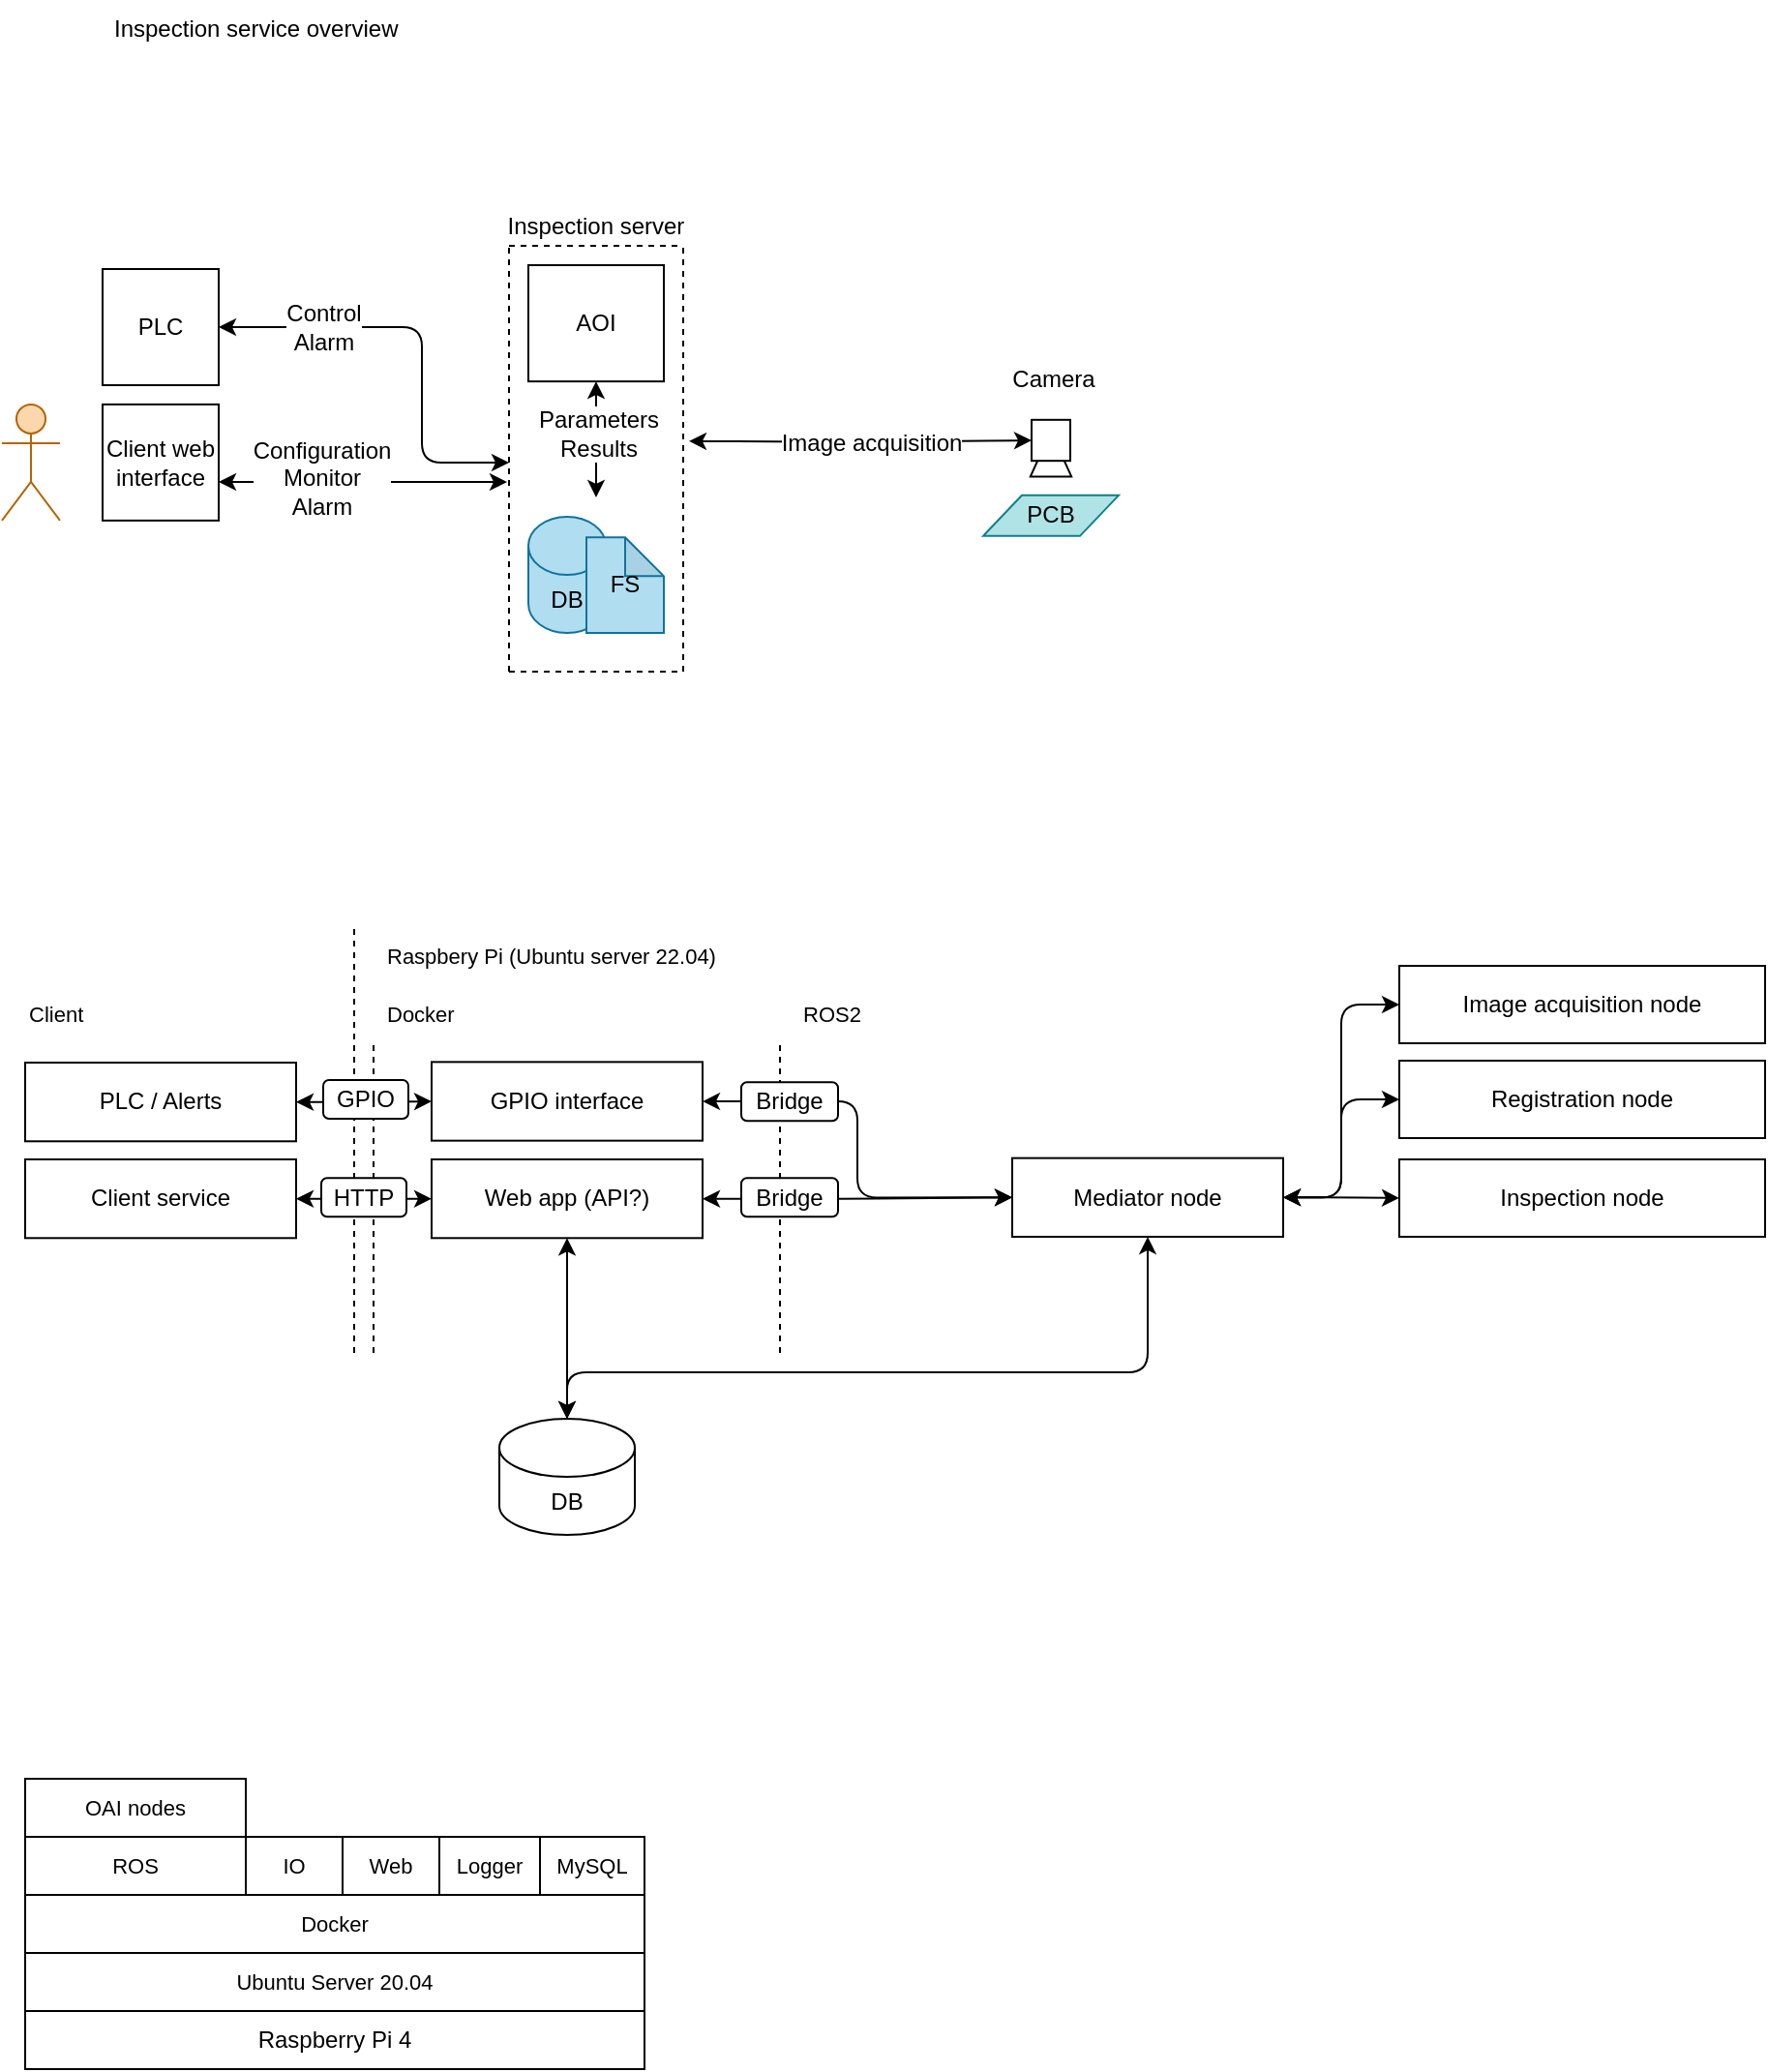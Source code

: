 <mxfile>
    <diagram id="yl8E5fSv0jWC8EZneL4l" name="System architecture overview">
        <mxGraphModel dx="1199" dy="1392" grid="0" gridSize="10" guides="1" tooltips="1" connect="1" arrows="1" fold="1" page="0" pageScale="1" pageWidth="850" pageHeight="1100" math="0" shadow="0">
            <root>
                <mxCell id="0"/>
                <mxCell id="1" parent="0"/>
                <mxCell id="78" value="" style="endArrow=none;dashed=1;html=1;fontSize=11;fillColor=default;jumpStyle=none;" parent="1" edge="1">
                    <mxGeometry width="50" height="50" relative="1" as="geometry">
                        <mxPoint x="-100" y="440" as="sourcePoint"/>
                        <mxPoint x="-100" y="220" as="targetPoint"/>
                    </mxGeometry>
                </mxCell>
                <mxCell id="9" value="" style="shape=umlActor;verticalLabelPosition=bottom;verticalAlign=top;html=1;outlineConnect=0;fontSize=12;fillColor=#fad7ac;strokeColor=#b46504;" parent="1" vertex="1">
                    <mxGeometry x="-282" y="-50.06" width="30" height="60" as="geometry"/>
                </mxCell>
                <mxCell id="-lmOX5kZ7CI9EFdULoYk-58" value="" style="edgeStyle=orthogonalEdgeStyle;jumpStyle=none;html=1;startArrow=classic;startFill=1;fillColor=default;fontSize=12;" parent="1" source="18" edge="1">
                    <mxGeometry relative="1" as="geometry">
                        <Array as="points">
                            <mxPoint x="-70" y="-10"/>
                            <mxPoint x="-70" y="-10"/>
                        </Array>
                        <mxPoint x="-21" y="-10" as="targetPoint"/>
                    </mxGeometry>
                </mxCell>
                <mxCell id="-lmOX5kZ7CI9EFdULoYk-59" value="Configuration&lt;br style=&quot;font-size: 12px;&quot;&gt;Monitor&lt;br style=&quot;font-size: 12px;&quot;&gt;Alarm" style="edgeLabel;html=1;align=center;verticalAlign=middle;resizable=0;points=[];fontSize=12;" parent="-lmOX5kZ7CI9EFdULoYk-58" vertex="1" connectable="0">
                    <mxGeometry x="0.196" relative="1" as="geometry">
                        <mxPoint x="-36" y="-2" as="offset"/>
                    </mxGeometry>
                </mxCell>
                <mxCell id="18" value="Client web interface" style="rounded=0;whiteSpace=wrap;html=1;fillColor=default;fontSize=12;" parent="1" vertex="1">
                    <mxGeometry x="-230" y="-50.06" width="60" height="60" as="geometry"/>
                </mxCell>
                <mxCell id="-lmOX5kZ7CI9EFdULoYk-55" style="edgeStyle=orthogonalEdgeStyle;jumpStyle=none;html=1;entryX=0;entryY=0.5;entryDx=0;entryDy=0;startArrow=classic;startFill=1;fillColor=default;fontSize=12;" parent="1" target="12" edge="1">
                    <mxGeometry relative="1" as="geometry">
                        <mxPoint x="73" y="-31.09" as="sourcePoint"/>
                    </mxGeometry>
                </mxCell>
                <mxCell id="TeMj2ldiDPqFkT2z4b0s-53" value="Image acquisition" style="edgeLabel;html=1;align=center;verticalAlign=middle;resizable=0;points=[];fontSize=12;" parent="-lmOX5kZ7CI9EFdULoYk-55" vertex="1" connectable="0">
                    <mxGeometry x="-0.025" y="1" relative="1" as="geometry">
                        <mxPoint x="7" y="1" as="offset"/>
                    </mxGeometry>
                </mxCell>
                <mxCell id="-lmOX5kZ7CI9EFdULoYk-56" value="" style="edgeStyle=orthogonalEdgeStyle;jumpStyle=none;html=1;startArrow=classic;startFill=1;fillColor=default;fontSize=12;" parent="1" source="-lmOX5kZ7CI9EFdULoYk-52" edge="1">
                    <mxGeometry relative="1" as="geometry">
                        <mxPoint x="25" y="-2.0" as="targetPoint"/>
                    </mxGeometry>
                </mxCell>
                <mxCell id="-lmOX5kZ7CI9EFdULoYk-60" value="Parameters&lt;br style=&quot;font-size: 12px;&quot;&gt;Results" style="edgeLabel;html=1;align=center;verticalAlign=middle;resizable=0;points=[];fontSize=12;" parent="-lmOX5kZ7CI9EFdULoYk-56" vertex="1" connectable="0">
                    <mxGeometry x="0.212" y="1" relative="1" as="geometry">
                        <mxPoint x="-1" y="-9" as="offset"/>
                    </mxGeometry>
                </mxCell>
                <mxCell id="-lmOX5kZ7CI9EFdULoYk-52" value="AOI" style="rounded=0;whiteSpace=wrap;html=1;fillColor=default;fontSize=12;" parent="1" vertex="1">
                    <mxGeometry x="-10" y="-122" width="70" height="60.06" as="geometry"/>
                </mxCell>
                <mxCell id="10" value="DB" style="shape=cylinder3;whiteSpace=wrap;html=1;boundedLbl=1;backgroundOutline=1;size=15;fontSize=12;fillColor=#b1ddf0;strokeColor=#10739e;" parent="1" vertex="1">
                    <mxGeometry x="-10" y="8.0" width="40" height="60" as="geometry"/>
                </mxCell>
                <mxCell id="33" value="" style="group;fontSize=12;" parent="1" vertex="1" connectable="0">
                    <mxGeometry x="225" y="-42.09" width="70" height="60" as="geometry"/>
                </mxCell>
                <mxCell id="14" value="" style="group;fontSize=12;" parent="33" vertex="1" connectable="0">
                    <mxGeometry x="25" width="20" height="30" as="geometry"/>
                </mxCell>
                <mxCell id="13" value="" style="triangle;whiteSpace=wrap;html=1;rotation=-90;fontSize=12;" parent="14" vertex="1">
                    <mxGeometry x="-1.667" y="7.059" width="23.333" height="21.176" as="geometry"/>
                </mxCell>
                <mxCell id="12" value="" style="rounded=0;whiteSpace=wrap;html=1;fontSize=12;" parent="14" vertex="1">
                    <mxGeometry width="20" height="21.176" as="geometry"/>
                </mxCell>
                <mxCell id="15" value="PCB" style="shape=parallelogram;perimeter=parallelogramPerimeter;whiteSpace=wrap;html=1;fixedSize=1;fontSize=12;fillColor=#b0e3e6;strokeColor=#0e8088;" parent="33" vertex="1">
                    <mxGeometry y="39" width="70" height="21" as="geometry"/>
                </mxCell>
                <mxCell id="-lmOX5kZ7CI9EFdULoYk-63" value="" style="endArrow=none;dashed=1;html=1;fillColor=default;jumpStyle=none;fontSize=12;" parent="1" edge="1">
                    <mxGeometry width="50" height="50" relative="1" as="geometry">
                        <mxPoint x="-20" y="-132" as="sourcePoint"/>
                        <mxPoint x="70" y="-132" as="targetPoint"/>
                    </mxGeometry>
                </mxCell>
                <mxCell id="-lmOX5kZ7CI9EFdULoYk-64" value="" style="endArrow=none;dashed=1;html=1;fillColor=default;jumpStyle=none;fontSize=12;" parent="1" edge="1">
                    <mxGeometry width="50" height="50" relative="1" as="geometry">
                        <mxPoint x="-20" y="88" as="sourcePoint"/>
                        <mxPoint x="70" y="88" as="targetPoint"/>
                    </mxGeometry>
                </mxCell>
                <mxCell id="-lmOX5kZ7CI9EFdULoYk-65" value="" style="endArrow=none;dashed=1;html=1;fillColor=default;jumpStyle=none;fontSize=12;" parent="1" edge="1">
                    <mxGeometry width="50" height="50" relative="1" as="geometry">
                        <mxPoint x="-20" y="88" as="sourcePoint"/>
                        <mxPoint x="-20" y="-132" as="targetPoint"/>
                    </mxGeometry>
                </mxCell>
                <mxCell id="-lmOX5kZ7CI9EFdULoYk-66" value="" style="endArrow=none;dashed=1;html=1;fillColor=default;jumpStyle=none;fontSize=12;" parent="1" edge="1">
                    <mxGeometry width="50" height="50" relative="1" as="geometry">
                        <mxPoint x="70" y="88" as="sourcePoint"/>
                        <mxPoint x="70" y="-132" as="targetPoint"/>
                    </mxGeometry>
                </mxCell>
                <mxCell id="-lmOX5kZ7CI9EFdULoYk-67" value="Inspection server" style="text;html=1;strokeColor=none;fillColor=none;align=center;verticalAlign=middle;whiteSpace=wrap;rounded=0;fontSize=12;" parent="1" vertex="1">
                    <mxGeometry x="-25" y="-152" width="100" height="20" as="geometry"/>
                </mxCell>
                <mxCell id="TeMj2ldiDPqFkT2z4b0s-61" style="edgeStyle=orthogonalEdgeStyle;jumpStyle=none;html=1;entryX=0;entryY=0.5;entryDx=0;entryDy=0;fontSize=11;startArrow=classic;startFill=1;fillColor=default;" parent="1" source="JOnCRafrT3rsbwJGLXOO-53" target="JOnCRafrT3rsbwJGLXOO-55" edge="1">
                    <mxGeometry relative="1" as="geometry"/>
                </mxCell>
                <mxCell id="JOnCRafrT3rsbwJGLXOO-53" value="Mediator node" style="rounded=0;whiteSpace=wrap;html=1;fillColor=default;" parent="1" vertex="1">
                    <mxGeometry x="240" y="339.33" width="140" height="40.65" as="geometry"/>
                </mxCell>
                <mxCell id="JOnCRafrT3rsbwJGLXOO-55" value="Inspection node" style="rounded=0;whiteSpace=wrap;html=1;fillColor=default;" parent="1" vertex="1">
                    <mxGeometry x="440" y="340" width="189" height="39.98" as="geometry"/>
                </mxCell>
                <mxCell id="TeMj2ldiDPqFkT2z4b0s-69" style="edgeStyle=orthogonalEdgeStyle;jumpStyle=none;html=1;fontSize=11;startArrow=classic;startFill=1;fillColor=default;" parent="1" source="TeMj2ldiDPqFkT2z4b0s-54" target="TeMj2ldiDPqFkT2z4b0s-56" edge="1">
                    <mxGeometry relative="1" as="geometry">
                        <mxPoint x="-100" y="360.325" as="targetPoint"/>
                    </mxGeometry>
                </mxCell>
                <mxCell id="TeMj2ldiDPqFkT2z4b0s-54" value="Client service" style="rounded=0;whiteSpace=wrap;html=1;fillColor=default;" parent="1" vertex="1">
                    <mxGeometry x="-270" y="340" width="140" height="40.65" as="geometry"/>
                </mxCell>
                <mxCell id="TeMj2ldiDPqFkT2z4b0s-55" value="" style="endArrow=none;dashed=1;html=1;fontSize=11;fillColor=default;jumpStyle=none;" parent="1" edge="1">
                    <mxGeometry width="50" height="50" relative="1" as="geometry">
                        <mxPoint x="-90" y="440" as="sourcePoint"/>
                        <mxPoint x="-90" y="280" as="targetPoint"/>
                    </mxGeometry>
                </mxCell>
                <mxCell id="TeMj2ldiDPqFkT2z4b0s-63" value="" style="edgeStyle=orthogonalEdgeStyle;jumpStyle=none;html=1;fontSize=11;startArrow=classic;startFill=1;fillColor=default;" parent="1" source="TeMj2ldiDPqFkT2z4b0s-56" target="JOnCRafrT3rsbwJGLXOO-53" edge="1">
                    <mxGeometry relative="1" as="geometry"/>
                </mxCell>
                <mxCell id="CP2ACqBd_JAbIbpvtXG_-85" style="edgeStyle=orthogonalEdgeStyle;jumpStyle=none;jumpSize=6;html=1;entryX=0.5;entryY=0;entryDx=0;entryDy=0;entryPerimeter=0;strokeWidth=1;startArrow=classic;startFill=1;endArrow=classic;endFill=1;startSize=6;endSize=6;" parent="1" source="TeMj2ldiDPqFkT2z4b0s-56" target="63" edge="1">
                    <mxGeometry relative="1" as="geometry"/>
                </mxCell>
                <mxCell id="TeMj2ldiDPqFkT2z4b0s-56" value="Web app (API?)" style="rounded=0;whiteSpace=wrap;html=1;fillColor=default;" parent="1" vertex="1">
                    <mxGeometry x="-60" y="340" width="140" height="40.65" as="geometry"/>
                </mxCell>
                <mxCell id="80" style="edgeStyle=orthogonalEdgeStyle;html=1;entryX=0;entryY=0.5;entryDx=0;entryDy=0;fontSize=8;startArrow=classic;startFill=1;" parent="1" source="TeMj2ldiDPqFkT2z4b0s-66" target="JOnCRafrT3rsbwJGLXOO-53" edge="1">
                    <mxGeometry relative="1" as="geometry"/>
                </mxCell>
                <mxCell id="TeMj2ldiDPqFkT2z4b0s-66" value="GPIO interface" style="rounded=0;whiteSpace=wrap;html=1;fillColor=default;" parent="1" vertex="1">
                    <mxGeometry x="-60" y="289.68" width="140" height="40.65" as="geometry"/>
                </mxCell>
                <mxCell id="TeMj2ldiDPqFkT2z4b0s-70" style="edgeStyle=orthogonalEdgeStyle;jumpStyle=none;html=1;entryX=0;entryY=0.5;entryDx=0;entryDy=0;fontSize=11;startArrow=classic;startFill=1;fillColor=default;" parent="1" source="TeMj2ldiDPqFkT2z4b0s-68" target="TeMj2ldiDPqFkT2z4b0s-66" edge="1">
                    <mxGeometry relative="1" as="geometry"/>
                </mxCell>
                <mxCell id="TeMj2ldiDPqFkT2z4b0s-68" value="PLC / Alerts" style="rounded=0;whiteSpace=wrap;html=1;fillColor=default;" parent="1" vertex="1">
                    <mxGeometry x="-270" y="290" width="140" height="40.65" as="geometry"/>
                </mxCell>
                <mxCell id="TeMj2ldiDPqFkT2z4b0s-75" style="edgeStyle=orthogonalEdgeStyle;jumpStyle=none;html=1;entryX=1;entryY=0.5;entryDx=0;entryDy=0;fontSize=11;startArrow=classic;startFill=1;fillColor=default;" parent="1" source="TeMj2ldiDPqFkT2z4b0s-73" target="JOnCRafrT3rsbwJGLXOO-53" edge="1">
                    <mxGeometry relative="1" as="geometry"/>
                </mxCell>
                <mxCell id="TeMj2ldiDPqFkT2z4b0s-73" value="Image acquisition node" style="rounded=0;whiteSpace=wrap;html=1;fillColor=default;" parent="1" vertex="1">
                    <mxGeometry x="440" y="240.0" width="189" height="40" as="geometry"/>
                </mxCell>
                <mxCell id="TeMj2ldiDPqFkT2z4b0s-79" style="edgeStyle=orthogonalEdgeStyle;jumpStyle=none;html=1;entryX=1;entryY=0.5;entryDx=0;entryDy=0;fontSize=11;startArrow=classic;startFill=1;fillColor=default;" parent="1" source="TeMj2ldiDPqFkT2z4b0s-78" target="JOnCRafrT3rsbwJGLXOO-53" edge="1">
                    <mxGeometry relative="1" as="geometry"/>
                </mxCell>
                <mxCell id="TeMj2ldiDPqFkT2z4b0s-78" value="Registration node" style="rounded=0;whiteSpace=wrap;html=1;fillColor=default;" parent="1" vertex="1">
                    <mxGeometry x="440" y="289.0" width="189" height="40" as="geometry"/>
                </mxCell>
                <mxCell id="TeMj2ldiDPqFkT2z4b0s-82" value="PLC" style="rounded=0;whiteSpace=wrap;html=1;fillColor=default;fontSize=12;" parent="1" vertex="1">
                    <mxGeometry x="-230" y="-120" width="60" height="60" as="geometry"/>
                </mxCell>
                <mxCell id="TeMj2ldiDPqFkT2z4b0s-86" value="Client" style="text;html=1;strokeColor=none;fillColor=none;align=left;verticalAlign=middle;whiteSpace=wrap;rounded=0;fontSize=11;" parent="1" vertex="1">
                    <mxGeometry x="-270" y="250" width="170" height="30" as="geometry"/>
                </mxCell>
                <mxCell id="TeMj2ldiDPqFkT2z4b0s-87" value="Inspection service overview" style="text;html=1;strokeColor=none;fillColor=none;align=left;verticalAlign=middle;whiteSpace=wrap;rounded=0;fontSize=12;" parent="1" vertex="1">
                    <mxGeometry x="-226" y="-259" width="170" height="30" as="geometry"/>
                </mxCell>
                <mxCell id="TeMj2ldiDPqFkT2z4b0s-90" value="Docker" style="rounded=0;whiteSpace=wrap;html=1;fontSize=11;fillColor=default;" parent="1" vertex="1">
                    <mxGeometry x="-270" y="720" width="320" height="30" as="geometry"/>
                </mxCell>
                <mxCell id="TeMj2ldiDPqFkT2z4b0s-91" value="&lt;span style=&quot;font-size: 11px;&quot;&gt;Ubuntu Server 20.04&lt;/span&gt;" style="rounded=0;whiteSpace=wrap;html=1;fontSize=11;fillColor=default;" parent="1" vertex="1">
                    <mxGeometry x="-270" y="750" width="320" height="30" as="geometry"/>
                </mxCell>
                <mxCell id="TeMj2ldiDPqFkT2z4b0s-94" value="MySQL" style="rounded=0;whiteSpace=wrap;html=1;fontSize=11;fillColor=default;" parent="1" vertex="1">
                    <mxGeometry x="-4" y="690" width="54" height="30" as="geometry"/>
                </mxCell>
                <mxCell id="TeMj2ldiDPqFkT2z4b0s-95" value="ROS" style="rounded=0;whiteSpace=wrap;html=1;fontSize=11;fillColor=default;" parent="1" vertex="1">
                    <mxGeometry x="-270" y="690" width="114" height="30" as="geometry"/>
                </mxCell>
                <mxCell id="55" value="" style="endArrow=none;dashed=1;html=1;fontSize=11;fillColor=default;jumpStyle=none;" parent="1" edge="1">
                    <mxGeometry width="50" height="50" relative="1" as="geometry">
                        <mxPoint x="120" y="440" as="sourcePoint"/>
                        <mxPoint x="120" y="280" as="targetPoint"/>
                    </mxGeometry>
                </mxCell>
                <mxCell id="56" value="Docker" style="text;html=1;strokeColor=none;fillColor=none;align=left;verticalAlign=middle;whiteSpace=wrap;rounded=0;fontSize=11;" parent="1" vertex="1">
                    <mxGeometry x="-85" y="250.0" width="170" height="30" as="geometry"/>
                </mxCell>
                <mxCell id="57" value="ROS2" style="text;html=1;strokeColor=none;fillColor=none;align=left;verticalAlign=middle;whiteSpace=wrap;rounded=0;fontSize=11;" parent="1" vertex="1">
                    <mxGeometry x="130" y="250" width="170" height="30" as="geometry"/>
                </mxCell>
                <mxCell id="61" value="Bridge" style="rounded=1;whiteSpace=wrap;html=1;" parent="1" vertex="1">
                    <mxGeometry x="100" y="349.65" width="50" height="20" as="geometry"/>
                </mxCell>
                <mxCell id="63" value="DB" style="shape=cylinder3;whiteSpace=wrap;html=1;boundedLbl=1;backgroundOutline=1;size=15;" parent="1" vertex="1">
                    <mxGeometry x="-25" y="474" width="70" height="60" as="geometry"/>
                </mxCell>
                <mxCell id="65" value="OAI nodes" style="rounded=0;whiteSpace=wrap;html=1;fontSize=11;fillColor=default;" parent="1" vertex="1">
                    <mxGeometry x="-270" y="660" width="114" height="30" as="geometry"/>
                </mxCell>
                <mxCell id="67" value="IO" style="rounded=0;whiteSpace=wrap;html=1;fontSize=11;fillColor=default;" parent="1" vertex="1">
                    <mxGeometry x="-156" y="690" width="50" height="30" as="geometry"/>
                </mxCell>
                <mxCell id="68" value="Web" style="rounded=0;whiteSpace=wrap;html=1;fontSize=11;fillColor=default;" parent="1" vertex="1">
                    <mxGeometry x="-106" y="690" width="50" height="30" as="geometry"/>
                </mxCell>
                <mxCell id="70" value="GPIO" style="rounded=1;whiteSpace=wrap;html=1;" parent="1" vertex="1">
                    <mxGeometry x="-116" y="299" width="44" height="20" as="geometry"/>
                </mxCell>
                <mxCell id="73" value="HTTP" style="rounded=1;whiteSpace=wrap;html=1;" parent="1" vertex="1">
                    <mxGeometry x="-117" y="349.65" width="44" height="20" as="geometry"/>
                </mxCell>
                <mxCell id="74" value="Raspberry Pi 4" style="rounded=0;whiteSpace=wrap;html=1;" parent="1" vertex="1">
                    <mxGeometry x="-270" y="780" width="320" height="30" as="geometry"/>
                </mxCell>
                <mxCell id="76" value="Bridge" style="rounded=1;whiteSpace=wrap;html=1;" parent="1" vertex="1">
                    <mxGeometry x="100" y="300.16" width="50" height="20" as="geometry"/>
                </mxCell>
                <mxCell id="79" value="Raspbery Pi (Ubuntu server 22.04)" style="text;html=1;strokeColor=none;fillColor=none;align=left;verticalAlign=middle;whiteSpace=wrap;rounded=0;fontSize=11;" parent="1" vertex="1">
                    <mxGeometry x="-85" y="220" width="186" height="30" as="geometry"/>
                </mxCell>
                <mxCell id="8-pr1Ah0HpMjDmdw1Q9Z-81" value="FS" style="shape=note;whiteSpace=wrap;html=1;backgroundOutline=1;darkOpacity=0.05;size=20;fontSize=12;fillColor=#b1ddf0;strokeColor=#10739e;" parent="1" vertex="1">
                    <mxGeometry x="20" y="18.66" width="40" height="49.34" as="geometry"/>
                </mxCell>
                <mxCell id="pd1PmEOplvMp6sFA0k96-82" value="" style="edgeStyle=orthogonalEdgeStyle;jumpStyle=none;html=1;fontSize=12;startArrow=classic;startFill=1;fillColor=default;endArrow=classic;endFill=1;" parent="1" source="TeMj2ldiDPqFkT2z4b0s-82" edge="1">
                    <mxGeometry relative="1" as="geometry">
                        <mxPoint x="-170" y="-90" as="sourcePoint"/>
                        <mxPoint x="-20" y="-20" as="targetPoint"/>
                        <Array as="points">
                            <mxPoint x="-65" y="-90"/>
                            <mxPoint x="-65" y="-20"/>
                        </Array>
                    </mxGeometry>
                </mxCell>
                <mxCell id="pd1PmEOplvMp6sFA0k96-83" value="Control&lt;br style=&quot;font-size: 12px;&quot;&gt;Alarm" style="edgeLabel;html=1;align=center;verticalAlign=middle;resizable=0;points=[];fontSize=12;" parent="pd1PmEOplvMp6sFA0k96-82" vertex="1" connectable="0">
                    <mxGeometry x="-0.686" relative="1" as="geometry">
                        <mxPoint x="19" as="offset"/>
                    </mxGeometry>
                </mxCell>
                <mxCell id="CP2ACqBd_JAbIbpvtXG_-87" style="edgeStyle=orthogonalEdgeStyle;jumpStyle=none;jumpSize=6;html=1;strokeWidth=1;startArrow=classic;startFill=1;endArrow=classic;endFill=1;startSize=6;endSize=6;exitX=0.5;exitY=1;exitDx=0;exitDy=0;entryX=0.5;entryY=0;entryDx=0;entryDy=0;entryPerimeter=0;" parent="1" source="JOnCRafrT3rsbwJGLXOO-53" target="63" edge="1">
                    <mxGeometry relative="1" as="geometry">
                        <mxPoint y="440" as="sourcePoint"/>
                        <mxPoint x="30" y="500" as="targetPoint"/>
                        <Array as="points">
                            <mxPoint x="310" y="450"/>
                            <mxPoint x="10" y="450"/>
                        </Array>
                    </mxGeometry>
                </mxCell>
                <mxCell id="a3Wm04gWQjORmBaUwelT-80" value="Logger" style="rounded=0;whiteSpace=wrap;html=1;fontSize=11;fillColor=default;" parent="1" vertex="1">
                    <mxGeometry x="-56" y="690" width="52" height="30" as="geometry"/>
                </mxCell>
                <mxCell id="82" value="Camera" style="text;html=1;align=center;verticalAlign=middle;resizable=0;points=[];autosize=1;strokeColor=none;fillColor=none;fontSize=12;" parent="1" vertex="1">
                    <mxGeometry x="230.5" y="-76.06" width="61" height="26" as="geometry"/>
                </mxCell>
            </root>
        </mxGraphModel>
    </diagram>
    <diagram id="mEzAnb-o6vaqUiyB7Uh4" name="Web application wireframe">
        <mxGraphModel dx="950" dy="992" grid="1" gridSize="10" guides="1" tooltips="1" connect="1" arrows="1" fold="1" page="0" pageScale="1" pageWidth="850" pageHeight="1100" math="0" shadow="0">
            <root>
                <mxCell id="0"/>
                <mxCell id="1" parent="0"/>
                <mxCell id="a9JeF39u8a13Q8rVM86Y-1" value="" style="rounded=0;whiteSpace=wrap;html=1;sketch=1;curveFitting=1;jiggle=2;" parent="1" vertex="1">
                    <mxGeometry x="40" y="120" width="760" height="410" as="geometry"/>
                </mxCell>
                <mxCell id="a9JeF39u8a13Q8rVM86Y-3" value="" style="rounded=0;whiteSpace=wrap;html=1;sketch=1;curveFitting=1;jiggle=2;" parent="1" vertex="1">
                    <mxGeometry x="40" y="590" width="760" height="410" as="geometry"/>
                </mxCell>
                <mxCell id="a9JeF39u8a13Q8rVM86Y-4" value="Home&amp;nbsp;&lt;span style=&quot;font-weight: 400;&quot;&gt;Main page with navigation and some statistics&lt;/span&gt;" style="text;html=1;strokeColor=none;fillColor=none;align=left;verticalAlign=middle;whiteSpace=wrap;rounded=0;fontStyle=1" parent="1" vertex="1">
                    <mxGeometry x="40" y="560" width="520" height="30" as="geometry"/>
                </mxCell>
                <mxCell id="a9JeF39u8a13Q8rVM86Y-5" value="" style="rounded=0;whiteSpace=wrap;html=1;sketch=1;curveFitting=1;jiggle=2;" parent="1" vertex="1">
                    <mxGeometry x="40" y="1070" width="760" height="410" as="geometry"/>
                </mxCell>
                <mxCell id="a9JeF39u8a13Q8rVM86Y-7" value="&lt;span style=&quot;font-weight: 700; text-align: center;&quot;&gt;Settings&lt;/span&gt;&amp;nbsp;Place to setup the system parameters (not inspection)" style="text;html=1;strokeColor=none;fillColor=none;align=left;verticalAlign=middle;whiteSpace=wrap;rounded=0;" parent="1" vertex="1">
                    <mxGeometry x="40" y="1040" width="520" height="30" as="geometry"/>
                </mxCell>
                <mxCell id="a9JeF39u8a13Q8rVM86Y-11" value="&lt;span style=&quot;font-weight: 700; text-align: center;&quot;&gt;Access&amp;nbsp;&lt;/span&gt;&lt;span style=&quot;text-align: center;&quot;&gt;Access&lt;/span&gt;&amp;nbsp;page&amp;nbsp;" style="text;html=1;align=left;verticalAlign=middle;whiteSpace=wrap;rounded=0;" parent="1" vertex="1">
                    <mxGeometry x="40" y="90" width="520" height="30" as="geometry"/>
                </mxCell>
                <mxCell id="a9JeF39u8a13Q8rVM86Y-12" value="" style="rounded=0;whiteSpace=wrap;html=1;fillStyle=solid;sketch=1;curveFitting=1;jiggle=2;" parent="1" vertex="1">
                    <mxGeometry x="40" y="1550" width="760" height="410" as="geometry"/>
                </mxCell>
                <mxCell id="a9JeF39u8a13Q8rVM86Y-14" value="&lt;span style=&quot;font-weight: 700; text-align: center;&quot;&gt;Devices&amp;nbsp;&lt;/span&gt;Place to setup camera connections" style="text;html=1;strokeColor=none;fillColor=none;align=left;verticalAlign=middle;whiteSpace=wrap;rounded=0;" parent="1" vertex="1">
                    <mxGeometry x="40" y="1520" width="520" height="30" as="geometry"/>
                </mxCell>
                <mxCell id="a9JeF39u8a13Q8rVM86Y-16" value="&lt;span style=&quot;font-weight: 700; text-align: center;&quot;&gt;Inspection profile&lt;/span&gt;&amp;nbsp;Place to setup inspection flow" style="text;html=1;strokeColor=none;fillColor=none;align=left;verticalAlign=middle;whiteSpace=wrap;rounded=0;" parent="1" vertex="1">
                    <mxGeometry x="40" y="2000" width="520" height="30" as="geometry"/>
                </mxCell>
                <mxCell id="a9JeF39u8a13Q8rVM86Y-17" value="" style="rounded=0;whiteSpace=wrap;html=1;sketch=1;curveFitting=1;jiggle=2;" parent="1" vertex="1">
                    <mxGeometry x="40" y="2030" width="760" height="580" as="geometry"/>
                </mxCell>
                <mxCell id="a9JeF39u8a13Q8rVM86Y-25" value="/access" style="text;html=1;strokeColor=none;fillColor=none;align=right;verticalAlign=middle;whiteSpace=wrap;rounded=0;" parent="1" vertex="1">
                    <mxGeometry x="560" y="90" width="240" height="30" as="geometry"/>
                </mxCell>
                <mxCell id="a9JeF39u8a13Q8rVM86Y-28" value="" style="rounded=0;whiteSpace=wrap;html=1;fillColor=#cdeb8b;strokeColor=#36393d;sketch=1;curveFitting=1;jiggle=2;" parent="1" vertex="1">
                    <mxGeometry x="40" y="590" width="760" height="30" as="geometry"/>
                </mxCell>
                <mxCell id="a9JeF39u8a13Q8rVM86Y-39" value="Settings" style="text;html=1;strokeColor=none;fillColor=none;align=center;verticalAlign=middle;whiteSpace=wrap;rounded=0;fontStyle=1;sketch=1;curveFitting=1;jiggle=2;" parent="1" vertex="1">
                    <mxGeometry x="220" y="590" width="80" height="30" as="geometry"/>
                </mxCell>
                <mxCell id="a9JeF39u8a13Q8rVM86Y-40" value="Devices" style="text;html=1;strokeColor=none;fillColor=none;align=center;verticalAlign=middle;whiteSpace=wrap;rounded=0;fontStyle=1;sketch=1;curveFitting=1;jiggle=2;" parent="1" vertex="1">
                    <mxGeometry x="150" y="590" width="70" height="30" as="geometry"/>
                </mxCell>
                <mxCell id="a9JeF39u8a13Q8rVM86Y-41" value="Inspection" style="text;html=1;strokeColor=none;fillColor=none;align=center;verticalAlign=middle;whiteSpace=wrap;rounded=0;fontStyle=1;sketch=1;curveFitting=1;jiggle=2;" parent="1" vertex="1">
                    <mxGeometry x="70" y="590" width="80" height="30" as="geometry"/>
                </mxCell>
                <mxCell id="a9JeF39u8a13Q8rVM86Y-43" value="" style="verticalLabelPosition=bottom;verticalAlign=top;html=1;shape=mxgraph.basic.partConcEllipse;startAngle=0.25;endAngle=0.1;arcWidth=0.5;fillColor=#cce5ff;strokeColor=#36393d;sketch=1;curveFitting=1;jiggle=2;" parent="1" vertex="1">
                    <mxGeometry x="45" y="595" width="20" height="20" as="geometry"/>
                </mxCell>
                <mxCell id="a9JeF39u8a13Q8rVM86Y-45" value="/" style="text;html=1;strokeColor=none;fillColor=none;align=right;verticalAlign=middle;whiteSpace=wrap;rounded=0;" parent="1" vertex="1">
                    <mxGeometry x="560" y="560" width="240" height="30" as="geometry"/>
                </mxCell>
                <mxCell id="a9JeF39u8a13Q8rVM86Y-47" value="&amp;nbsp; &amp;nbsp; Inspections is facing some &lt;b&gt;issues&lt;/b&gt;. Act now!&amp;nbsp;" style="rounded=1;whiteSpace=wrap;html=1;arcSize=15;shadow=1;align=left;fillColor=#ffff88;strokeColor=#36393d;sketch=1;curveFitting=1;jiggle=2;" parent="1" vertex="1">
                    <mxGeometry x="170" y="640" width="540" height="30" as="geometry"/>
                </mxCell>
                <mxCell id="a9JeF39u8a13Q8rVM86Y-48" value="" style="ellipse;whiteSpace=wrap;html=1;aspect=fixed;strokeColor=#000000;fillColor=#fff2cc;shadow=1;strokeWidth=1;gradientColor=#ffd966;" parent="1" vertex="1">
                    <mxGeometry x="770" y="598.75" width="12.5" height="12.5" as="geometry"/>
                </mxCell>
                <mxCell id="a9JeF39u8a13Q8rVM86Y-49" value="" style="rounded=1;whiteSpace=wrap;html=1;arcSize=6;shadow=1;sketch=1;curveFitting=1;jiggle=2;" parent="1" vertex="1">
                    <mxGeometry x="170" y="680" width="540" height="100" as="geometry"/>
                </mxCell>
                <mxCell id="a9JeF39u8a13Q8rVM86Y-57" value="" style="endArrow=none;html=1;fontColor=default;fillColor=#fad9d5;strokeColor=#ae4132;strokeWidth=2;sketch=1;curveFitting=1;jiggle=2;" parent="1" edge="1">
                    <mxGeometry width="50" height="50" relative="1" as="geometry">
                        <mxPoint x="235" y="740" as="sourcePoint"/>
                        <mxPoint x="615" y="740" as="targetPoint"/>
                        <Array as="points">
                            <mxPoint x="275" y="730"/>
                            <mxPoint x="335" y="750"/>
                            <mxPoint x="405" y="730"/>
                            <mxPoint x="485" y="720"/>
                            <mxPoint x="575" y="750"/>
                        </Array>
                    </mxGeometry>
                </mxCell>
                <mxCell id="a9JeF39u8a13Q8rVM86Y-58" value="" style="endArrow=classic;html=1;strokeWidth=1;fontColor=default;sketch=1;curveFitting=1;jiggle=2;" parent="1" edge="1">
                    <mxGeometry width="50" height="50" relative="1" as="geometry">
                        <mxPoint x="204.68" y="765" as="sourcePoint"/>
                        <mxPoint x="204.68" y="710" as="targetPoint"/>
                    </mxGeometry>
                </mxCell>
                <mxCell id="a9JeF39u8a13Q8rVM86Y-59" value="" style="endArrow=classic;html=1;strokeWidth=1;fontColor=default;sketch=1;curveFitting=1;jiggle=2;" parent="1" edge="1">
                    <mxGeometry width="50" height="50" relative="1" as="geometry">
                        <mxPoint x="200" y="760.23" as="sourcePoint"/>
                        <mxPoint x="640" y="760" as="targetPoint"/>
                    </mxGeometry>
                </mxCell>
                <mxCell id="a9JeF39u8a13Q8rVM86Y-60" value="" style="endArrow=none;dashed=1;html=1;strokeWidth=1;fontColor=default;fillColor=#bac8d3;strokeColor=#23445d;sketch=1;curveFitting=1;jiggle=2;" parent="1" edge="1">
                    <mxGeometry width="50" height="50" relative="1" as="geometry">
                        <mxPoint x="240" y="739.62" as="sourcePoint"/>
                        <mxPoint x="620" y="739.62" as="targetPoint"/>
                    </mxGeometry>
                </mxCell>
                <mxCell id="a9JeF39u8a13Q8rVM86Y-61" value="Trends" style="text;html=1;strokeColor=none;fillColor=none;align=center;verticalAlign=middle;whiteSpace=wrap;rounded=0;shadow=1;fontColor=default;fontStyle=1;sketch=1;curveFitting=1;jiggle=2;" parent="1" vertex="1">
                    <mxGeometry x="170" y="680" width="60" height="30" as="geometry"/>
                </mxCell>
                <mxCell id="a9JeF39u8a13Q8rVM86Y-70" value="" style="rounded=1;whiteSpace=wrap;html=1;arcSize=3;shadow=1;sketch=1;curveFitting=1;jiggle=2;" parent="1" vertex="1">
                    <mxGeometry x="460" y="790" width="250" height="180" as="geometry"/>
                </mxCell>
                <mxCell id="a9JeF39u8a13Q8rVM86Y-71" value="" style="group;sketch=1;curveFitting=1;jiggle=2;" parent="1" vertex="1" connectable="0">
                    <mxGeometry x="170" y="790" width="280" height="180" as="geometry"/>
                </mxCell>
                <mxCell id="a9JeF39u8a13Q8rVM86Y-52" value="" style="rounded=1;whiteSpace=wrap;html=1;arcSize=3;shadow=1;sketch=1;curveFitting=1;jiggle=2;" parent="a9JeF39u8a13Q8rVM86Y-71" vertex="1">
                    <mxGeometry width="280" height="180" as="geometry"/>
                </mxCell>
                <mxCell id="a9JeF39u8a13Q8rVM86Y-63" value="" style="rounded=0;whiteSpace=wrap;html=1;shadow=0;strokeColor=#36393d;fillColor=#cce5ff;sketch=1;curveFitting=1;jiggle=2;" parent="a9JeF39u8a13Q8rVM86Y-71" vertex="1">
                    <mxGeometry x="30" y="50" width="50" height="120" as="geometry"/>
                </mxCell>
                <mxCell id="a9JeF39u8a13Q8rVM86Y-65" value="" style="rounded=0;whiteSpace=wrap;html=1;shadow=0;strokeColor=#36393d;fillColor=#ffcc99;sketch=1;curveFitting=1;jiggle=2;" parent="a9JeF39u8a13Q8rVM86Y-71" vertex="1">
                    <mxGeometry x="80" y="20" width="50" height="150" as="geometry"/>
                </mxCell>
                <mxCell id="a9JeF39u8a13Q8rVM86Y-66" value="" style="rounded=0;whiteSpace=wrap;html=1;shadow=0;strokeColor=#36393d;fillColor=#cdeb8b;sketch=1;curveFitting=1;jiggle=2;" parent="a9JeF39u8a13Q8rVM86Y-71" vertex="1">
                    <mxGeometry x="130" y="120" width="50" height="50" as="geometry"/>
                </mxCell>
                <mxCell id="a9JeF39u8a13Q8rVM86Y-67" value="" style="rounded=0;whiteSpace=wrap;html=1;shadow=0;strokeColor=#36393d;fillColor=#ffcccc;sketch=1;curveFitting=1;jiggle=2;" parent="a9JeF39u8a13Q8rVM86Y-71" vertex="1">
                    <mxGeometry x="180" y="110" width="50" height="60" as="geometry"/>
                </mxCell>
                <mxCell id="a9JeF39u8a13Q8rVM86Y-68" value="Statistics" style="text;html=1;strokeColor=none;fillColor=none;align=center;verticalAlign=middle;whiteSpace=wrap;rounded=0;shadow=1;fontColor=default;fontStyle=1;sketch=1;curveFitting=1;jiggle=2;" parent="a9JeF39u8a13Q8rVM86Y-71" vertex="1">
                    <mxGeometry width="70" height="30" as="geometry"/>
                </mxCell>
                <mxCell id="a9JeF39u8a13Q8rVM86Y-80" value="Log" style="text;html=1;strokeColor=none;fillColor=none;align=center;verticalAlign=middle;whiteSpace=wrap;rounded=0;shadow=1;fontColor=default;fontStyle=1;sketch=1;curveFitting=1;jiggle=2;" parent="1" vertex="1">
                    <mxGeometry x="460" y="790" width="50" height="30" as="geometry"/>
                </mxCell>
                <mxCell id="a9JeF39u8a13Q8rVM86Y-81" value="PCB123: OK&amp;nbsp; &amp;nbsp; &amp;nbsp; &amp;nbsp; &amp;nbsp; &amp;nbsp; &amp;nbsp; &amp;nbsp; &amp;nbsp; &amp;nbsp; &amp;nbsp; &amp;nbsp; &amp;nbsp; &amp;nbsp; &amp;nbsp; &amp;nbsp; &amp;nbsp; &amp;nbsp; &amp;nbsp; &amp;nbsp; &amp;nbsp; &amp;nbsp; &amp;nbsp; &amp;nbsp; &amp;nbsp; &amp;nbsp;&amp;nbsp;&lt;u style=&quot;border-color: var(--border-color);&quot;&gt;&lt;font style=&quot;border-color: var(--border-color);&quot; color=&quot;#3333ff&quot;&gt;Details&lt;/font&gt;&lt;/u&gt;" style="text;html=1;strokeColor=default;fillColor=none;align=left;verticalAlign=middle;whiteSpace=wrap;rounded=0;shadow=0;fontSize=9;fontColor=default;sketch=1;curveFitting=1;jiggle=2;" parent="1" vertex="1">
                    <mxGeometry x="470" y="820" width="230" height="20" as="geometry"/>
                </mxCell>
                <mxCell id="a9JeF39u8a13Q8rVM86Y-83" value="PCB123: OK&amp;nbsp; &amp;nbsp; &amp;nbsp; &amp;nbsp; &amp;nbsp; &amp;nbsp; &amp;nbsp; &amp;nbsp; &amp;nbsp; &amp;nbsp; &amp;nbsp; &amp;nbsp; &amp;nbsp; &amp;nbsp; &amp;nbsp; &amp;nbsp; &amp;nbsp; &amp;nbsp; &amp;nbsp; &amp;nbsp; &amp;nbsp; &amp;nbsp; &amp;nbsp; &amp;nbsp; &amp;nbsp; &amp;nbsp;&amp;nbsp;&lt;u style=&quot;border-color: var(--border-color);&quot;&gt;&lt;font style=&quot;border-color: var(--border-color);&quot; color=&quot;#3333ff&quot;&gt;Details&lt;/font&gt;&lt;/u&gt;" style="text;html=1;strokeColor=default;fillColor=none;align=left;verticalAlign=middle;whiteSpace=wrap;rounded=0;shadow=0;fontSize=9;fontColor=default;sketch=1;curveFitting=1;jiggle=2;" parent="1" vertex="1">
                    <mxGeometry x="470" y="840" width="230" height="20" as="geometry"/>
                </mxCell>
                <mxCell id="a9JeF39u8a13Q8rVM86Y-84" value="PCB321: NOK (missing component).&amp;nbsp; &amp;nbsp; &amp;nbsp; &amp;nbsp; &amp;nbsp; &amp;nbsp; &amp;nbsp;&amp;nbsp;&lt;u&gt;&lt;font color=&quot;#3333ff&quot;&gt;Details&lt;/font&gt;&lt;/u&gt;" style="text;html=1;strokeColor=#36393d;fillColor=#ffcccc;align=left;verticalAlign=middle;whiteSpace=wrap;rounded=0;shadow=0;fontSize=9;sketch=1;curveFitting=1;jiggle=2;" parent="1" vertex="1">
                    <mxGeometry x="470" y="860" width="230" height="20" as="geometry"/>
                </mxCell>
                <mxCell id="a9JeF39u8a13Q8rVM86Y-85" value="PCB123: OK&amp;nbsp; &amp;nbsp; &amp;nbsp; &amp;nbsp; &amp;nbsp; &amp;nbsp; &amp;nbsp; &amp;nbsp; &amp;nbsp; &amp;nbsp; &amp;nbsp; &amp;nbsp; &amp;nbsp; &amp;nbsp; &amp;nbsp; &amp;nbsp; &amp;nbsp; &amp;nbsp; &amp;nbsp; &amp;nbsp; &amp;nbsp; &amp;nbsp; &amp;nbsp; &amp;nbsp; &amp;nbsp; &amp;nbsp; &lt;u style=&quot;border-color: var(--border-color);&quot;&gt;&lt;font style=&quot;border-color: var(--border-color);&quot; color=&quot;#3333ff&quot;&gt;Details&lt;/font&gt;&lt;/u&gt;" style="text;html=1;strokeColor=default;fillColor=none;align=left;verticalAlign=middle;whiteSpace=wrap;rounded=0;shadow=0;fontSize=9;fontColor=default;sketch=1;curveFitting=1;jiggle=2;" parent="1" vertex="1">
                    <mxGeometry x="470" y="880" width="230" height="20" as="geometry"/>
                </mxCell>
                <mxCell id="a9JeF39u8a13Q8rVM86Y-86" value="" style="text;html=1;strokeColor=default;fillColor=none;align=left;verticalAlign=middle;whiteSpace=wrap;rounded=0;shadow=0;fontSize=9;fontColor=default;sketch=1;curveFitting=1;jiggle=2;" parent="1" vertex="1">
                    <mxGeometry x="470" y="900" width="230" height="20" as="geometry"/>
                </mxCell>
                <mxCell id="a9JeF39u8a13Q8rVM86Y-87" value="" style="text;html=1;strokeColor=default;fillColor=none;align=left;verticalAlign=middle;whiteSpace=wrap;rounded=0;shadow=0;fontSize=9;fontColor=default;sketch=1;curveFitting=1;jiggle=2;" parent="1" vertex="1">
                    <mxGeometry x="470" y="920" width="230" height="20" as="geometry"/>
                </mxCell>
                <mxCell id="a9JeF39u8a13Q8rVM86Y-88" value="" style="text;html=1;strokeColor=default;fillColor=none;align=left;verticalAlign=middle;whiteSpace=wrap;rounded=0;shadow=0;fontSize=9;fontColor=default;sketch=1;curveFitting=1;jiggle=2;" parent="1" vertex="1">
                    <mxGeometry x="470" y="940" width="230" height="20" as="geometry"/>
                </mxCell>
                <mxCell id="a9JeF39u8a13Q8rVM86Y-89" value="" style="rounded=1;whiteSpace=wrap;html=1;shadow=0;fontSize=9;sketch=1;curveFitting=1;jiggle=2;" parent="1" vertex="1">
                    <mxGeometry x="690" y="820" width="10" height="140" as="geometry"/>
                </mxCell>
                <mxCell id="a9JeF39u8a13Q8rVM86Y-90" value="" style="rounded=1;whiteSpace=wrap;html=1;shadow=0;fontSize=9;arcSize=50;fillColor=#eeeeee;strokeColor=#36393d;sketch=1;curveFitting=1;jiggle=2;" parent="1" vertex="1">
                    <mxGeometry x="690" y="848" width="10" height="20" as="geometry"/>
                </mxCell>
                <mxCell id="a9JeF39u8a13Q8rVM86Y-91" value="Online" style="ellipse;whiteSpace=wrap;html=1;aspect=fixed;rounded=1;shadow=0;strokeColor=#36393d;fontSize=9;fillColor=#cdeb8b;" parent="1" vertex="1">
                    <mxGeometry x="849.38" y="690" width="50" height="50" as="geometry"/>
                </mxCell>
                <mxCell id="a9JeF39u8a13Q8rVM86Y-94" value="Offline" style="ellipse;whiteSpace=wrap;html=1;aspect=fixed;rounded=1;shadow=0;strokeColor=#36393d;fontSize=9;fillColor=#ffcccc;" parent="1" vertex="1">
                    <mxGeometry x="850.63" y="730" width="50" height="50" as="geometry"/>
                </mxCell>
                <mxCell id="a9JeF39u8a13Q8rVM86Y-97" style="edgeStyle=orthogonalEdgeStyle;html=1;entryX=0.5;entryY=1;entryDx=0;entryDy=0;strokeWidth=1;fontSize=9;fontColor=#000000;" parent="1" source="a9JeF39u8a13Q8rVM86Y-95" target="a9JeF39u8a13Q8rVM86Y-48" edge="1">
                    <mxGeometry relative="1" as="geometry"/>
                </mxCell>
                <mxCell id="a9JeF39u8a13Q8rVM86Y-95" value="&lt;b&gt;Inspection statuses&lt;/b&gt;" style="text;html=1;strokeColor=default;fillColor=none;align=center;verticalAlign=middle;whiteSpace=wrap;rounded=0;shadow=0;fontSize=9;fontColor=#000000;dashed=1;" parent="1" vertex="1">
                    <mxGeometry x="830.63" y="651.25" width="88.75" height="30" as="geometry"/>
                </mxCell>
                <mxCell id="a9JeF39u8a13Q8rVM86Y-102" style="edgeStyle=orthogonalEdgeStyle;html=1;strokeWidth=1;fontSize=9;fontColor=#000000;exitX=0;exitY=0.5;exitDx=0;exitDy=0;" parent="1" source="a9JeF39u8a13Q8rVM86Y-104" target="a9JeF39u8a13Q8rVM86Y-70" edge="1">
                    <mxGeometry relative="1" as="geometry"/>
                </mxCell>
                <mxCell id="a9JeF39u8a13Q8rVM86Y-101" value="&lt;b&gt;Statistics&amp;nbsp; tile&lt;br&gt;&lt;/b&gt;Show inspection error&amp;nbsp; distribution" style="text;html=1;strokeColor=default;fillColor=none;align=center;verticalAlign=middle;whiteSpace=wrap;rounded=0;shadow=0;fontSize=9;fontColor=#000000;dashed=1;" parent="1" vertex="1">
                    <mxGeometry x="830" y="950" width="100" height="50" as="geometry"/>
                </mxCell>
                <mxCell id="a9JeF39u8a13Q8rVM86Y-105" style="edgeStyle=orthogonalEdgeStyle;html=1;strokeWidth=1;fontSize=9;fontColor=#000000;exitX=0.004;exitY=0.787;exitDx=0;exitDy=0;exitPerimeter=0;" parent="1" source="a9JeF39u8a13Q8rVM86Y-101" edge="1">
                    <mxGeometry relative="1" as="geometry">
                        <mxPoint x="310" y="970" as="targetPoint"/>
                        <Array as="points">
                            <mxPoint x="310" y="989"/>
                        </Array>
                    </mxGeometry>
                </mxCell>
                <mxCell id="a9JeF39u8a13Q8rVM86Y-104" value="&lt;b&gt;Log tile&lt;br&gt;&lt;/b&gt;Show processed PCBs with detail links" style="text;html=1;strokeColor=default;fillColor=none;align=center;verticalAlign=middle;whiteSpace=wrap;rounded=0;shadow=0;fontSize=9;fontColor=#000000;dashed=1;" parent="1" vertex="1">
                    <mxGeometry x="830" y="900" width="100" height="40" as="geometry"/>
                </mxCell>
                <mxCell id="a9JeF39u8a13Q8rVM86Y-107" style="edgeStyle=orthogonalEdgeStyle;html=1;entryX=1;entryY=0.5;entryDx=0;entryDy=0;strokeWidth=1;fontSize=9;fontColor=#000000;" parent="1" source="a9JeF39u8a13Q8rVM86Y-106" target="a9JeF39u8a13Q8rVM86Y-49" edge="1">
                    <mxGeometry relative="1" as="geometry"/>
                </mxCell>
                <mxCell id="a9JeF39u8a13Q8rVM86Y-106" value="&lt;b&gt;Trends tile&lt;br&gt;&lt;/b&gt;Show ok/nok history data" style="text;html=1;strokeColor=default;fillColor=none;align=center;verticalAlign=middle;whiteSpace=wrap;rounded=0;shadow=0;fontSize=9;fontColor=#000000;dashed=1;" parent="1" vertex="1">
                    <mxGeometry x="830" y="840" width="100" height="50" as="geometry"/>
                </mxCell>
                <mxCell id="a9JeF39u8a13Q8rVM86Y-109" value="&lt;b&gt;Detail page&lt;/b&gt; Contains more info about tested item" style="text;html=1;strokeColor=none;fillColor=none;align=left;verticalAlign=middle;whiteSpace=wrap;rounded=0;" parent="1" vertex="1">
                    <mxGeometry x="40" y="4070" width="520" height="30" as="geometry"/>
                </mxCell>
                <mxCell id="a9JeF39u8a13Q8rVM86Y-110" value="/inspection/item/xxx/details" style="text;html=1;strokeColor=none;fillColor=none;align=right;verticalAlign=middle;whiteSpace=wrap;rounded=0;" parent="1" vertex="1">
                    <mxGeometry x="560" y="4070" width="240" height="30" as="geometry"/>
                </mxCell>
                <mxCell id="a9JeF39u8a13Q8rVM86Y-113" value="" style="rounded=0;whiteSpace=wrap;html=1;fillColor=#cdeb8b;strokeColor=#36393d;sketch=1;curveFitting=1;jiggle=2;" parent="1" vertex="1">
                    <mxGeometry x="40" y="1070" width="760" height="30" as="geometry"/>
                </mxCell>
                <mxCell id="a9JeF39u8a13Q8rVM86Y-115" value="Logout" style="text;html=1;strokeColor=none;fillColor=none;align=center;verticalAlign=middle;whiteSpace=wrap;rounded=0;fontStyle=1;sketch=1;curveFitting=1;jiggle=2;" parent="1" vertex="1">
                    <mxGeometry x="692.5" y="590" width="70" height="30" as="geometry"/>
                </mxCell>
                <mxCell id="a9JeF39u8a13Q8rVM86Y-127" value="" style="rounded=1;whiteSpace=wrap;html=1;shadow=1;fontSize=9;arcSize=9;sketch=1;curveFitting=1;jiggle=2;" parent="1" vertex="1">
                    <mxGeometry x="322.5" y="230" width="195" height="130" as="geometry"/>
                </mxCell>
                <mxCell id="a9JeF39u8a13Q8rVM86Y-129" value="Enter credentials" style="text;html=1;strokeColor=none;fillColor=none;align=left;verticalAlign=middle;whiteSpace=wrap;rounded=0;shadow=1;fontSize=12;fontColor=#000000;fontStyle=1;sketch=1;curveFitting=1;jiggle=2;" parent="1" vertex="1">
                    <mxGeometry x="330" y="240" width="110" height="30" as="geometry"/>
                </mxCell>
                <mxCell id="a9JeF39u8a13Q8rVM86Y-131" value="&lt;span style=&quot;font-weight: normal;&quot;&gt;&lt;font color=&quot;#4d4d4d&quot;&gt;&amp;nbsp; &amp;nbsp;Password&lt;/font&gt;&lt;/span&gt;" style="text;html=1;align=left;verticalAlign=middle;whiteSpace=wrap;rounded=1;shadow=0;fontSize=12;fontStyle=1;labelBorderColor=none;strokeColor=default;sketch=1;curveFitting=1;jiggle=2;" parent="1" vertex="1">
                    <mxGeometry x="331.88" y="280" width="180" height="30" as="geometry"/>
                </mxCell>
                <mxCell id="a9JeF39u8a13Q8rVM86Y-132" value="&lt;font color=&quot;#000000&quot;&gt;Continue&lt;/font&gt;" style="rounded=1;whiteSpace=wrap;html=1;shadow=0;labelBorderColor=none;sketch=1;strokeColor=#36393d;fontSize=12;fillColor=#cce5ff;glass=0;curveFitting=1;jiggle=2;" parent="1" vertex="1">
                    <mxGeometry x="333.75" y="320" width="176.25" height="20" as="geometry"/>
                </mxCell>
                <mxCell id="a9JeF39u8a13Q8rVM86Y-135" value="&lt;b style=&quot;font-size: 10px;&quot;&gt;Profile&lt;/b&gt;" style="text;html=1;strokeColor=none;fillColor=none;align=left;verticalAlign=middle;whiteSpace=wrap;rounded=0;shadow=1;glass=0;labelBorderColor=none;sketch=1;fontSize=10;fontColor=#000000;" parent="1" vertex="1">
                    <mxGeometry x="170" y="1160" width="540" height="20" as="geometry"/>
                </mxCell>
                <mxCell id="a9JeF39u8a13Q8rVM86Y-136" value="&lt;font style=&quot;font-size: 10px;&quot;&gt;Admin password&lt;/font&gt;" style="text;html=1;strokeColor=none;fillColor=none;align=left;verticalAlign=middle;whiteSpace=wrap;rounded=0;shadow=1;glass=0;labelBorderColor=none;sketch=1;fontSize=12;fontColor=#000000;" parent="1" vertex="1">
                    <mxGeometry x="170" y="1180" width="540" height="20" as="geometry"/>
                </mxCell>
                <mxCell id="a9JeF39u8a13Q8rVM86Y-137" value="&lt;font style=&quot;font-size: 10px;&quot;&gt;Inspection fail action&lt;/font&gt;" style="text;html=1;strokeColor=none;fillColor=none;align=left;verticalAlign=middle;whiteSpace=wrap;rounded=0;shadow=1;glass=0;labelBorderColor=none;sketch=1;fontSize=12;fontColor=#000000;" parent="1" vertex="1">
                    <mxGeometry x="170" y="1260" width="540" height="20" as="geometry"/>
                </mxCell>
                <mxCell id="a9JeF39u8a13Q8rVM86Y-138" value="&lt;font style=&quot;font-size: 10px;&quot;&gt;&amp;nbsp; &amp;nbsp;*****&lt;/font&gt;" style="text;html=1;strokeColor=default;fillColor=none;align=left;verticalAlign=middle;whiteSpace=wrap;rounded=0;shadow=1;glass=0;labelBorderColor=none;sketch=1;fontSize=12;fontColor=#000000;" parent="1" vertex="1">
                    <mxGeometry x="170" y="1200" width="540" height="20" as="geometry"/>
                </mxCell>
                <mxCell id="a9JeF39u8a13Q8rVM86Y-139" value="&lt;span style=&quot;font-size: 10px;&quot;&gt;&amp;nbsp; &amp;nbsp; Notify&lt;/span&gt;" style="text;html=1;strokeColor=default;fillColor=none;align=left;verticalAlign=middle;whiteSpace=wrap;rounded=0;shadow=1;glass=0;labelBorderColor=none;sketch=1;fontSize=12;fontColor=#000000;" parent="1" vertex="1">
                    <mxGeometry x="170" y="1280" width="540" height="20" as="geometry"/>
                </mxCell>
                <mxCell id="a9JeF39u8a13Q8rVM86Y-140" value="&lt;b style=&quot;font-size: 10px;&quot;&gt;General&lt;/b&gt;" style="text;html=1;strokeColor=none;fillColor=none;align=left;verticalAlign=middle;whiteSpace=wrap;rounded=0;shadow=1;glass=0;labelBorderColor=none;sketch=1;fontSize=10;fontColor=#000000;" parent="1" vertex="1">
                    <mxGeometry x="170" y="1240" width="540" height="20" as="geometry"/>
                </mxCell>
                <mxCell id="a9JeF39u8a13Q8rVM86Y-141" value="" style="triangle;whiteSpace=wrap;html=1;rounded=1;shadow=1;glass=0;labelBorderColor=none;sketch=1;fontSize=10;rotation=90;fillColor=default;" parent="1" vertex="1">
                    <mxGeometry x="690" y="1285" width="10" height="10" as="geometry"/>
                </mxCell>
                <mxCell id="a9JeF39u8a13Q8rVM86Y-142" value="Save" style="rounded=1;whiteSpace=wrap;html=1;shadow=1;glass=0;labelBorderColor=none;sketch=1;strokeColor=#36393d;fontSize=10;fillColor=#cdeb8b;" parent="1" vertex="1">
                    <mxGeometry x="640" y="1310" width="70" height="20" as="geometry"/>
                </mxCell>
                <mxCell id="a9JeF39u8a13Q8rVM86Y-143" value="Cancel" style="rounded=1;whiteSpace=wrap;html=1;shadow=1;glass=0;labelBorderColor=none;sketch=1;fontSize=10;" parent="1" vertex="1">
                    <mxGeometry x="560" y="1310" width="70" height="20" as="geometry"/>
                </mxCell>
                <mxCell id="a9JeF39u8a13Q8rVM86Y-144" value="&amp;nbsp; &amp;nbsp;Main 1 (127.0.0.1)" style="rounded=1;whiteSpace=wrap;html=1;shadow=1;glass=0;labelBorderColor=none;sketch=1;strokeColor=default;fontSize=10;fontColor=#000000;fillColor=default;arcSize=8;align=left;" parent="1" vertex="1">
                    <mxGeometry x="170" y="1786" width="350" height="30" as="geometry"/>
                </mxCell>
                <mxCell id="a9JeF39u8a13Q8rVM86Y-145" value="" style="rounded=0;whiteSpace=wrap;html=1;fillColor=#cdeb8b;strokeColor=#36393d;sketch=1;curveFitting=1;jiggle=2;" parent="1" vertex="1">
                    <mxGeometry x="40" y="1550" width="760" height="30" as="geometry"/>
                </mxCell>
                <mxCell id="a9JeF39u8a13Q8rVM86Y-146" value="&lt;b style=&quot;font-size: 12px;&quot;&gt;Settings&lt;/b&gt;" style="text;html=1;strokeColor=none;fillColor=none;align=left;verticalAlign=middle;whiteSpace=wrap;rounded=0;shadow=1;glass=0;labelBorderColor=none;sketch=1;fontSize=12;fontColor=#000000;" parent="1" vertex="1">
                    <mxGeometry x="170" y="1120" width="540" height="30" as="geometry"/>
                </mxCell>
                <mxCell id="a9JeF39u8a13Q8rVM86Y-147" value="&lt;b style=&quot;font-size: 12px;&quot;&gt;Devices&lt;/b&gt;" style="text;html=1;strokeColor=none;fillColor=none;align=left;verticalAlign=middle;whiteSpace=wrap;rounded=0;shadow=1;glass=0;labelBorderColor=none;sketch=1;fontSize=12;fontColor=#000000;" parent="1" vertex="1">
                    <mxGeometry x="170" y="1610" width="540" height="30" as="geometry"/>
                </mxCell>
                <mxCell id="a9JeF39u8a13Q8rVM86Y-151" value="" style="rounded=0;whiteSpace=wrap;html=1;shadow=1;glass=0;labelBorderColor=none;sketch=1;strokeColor=#36393d;fontSize=10;fillColor=#ffcccc;" parent="1" vertex="1">
                    <mxGeometry x="440" y="1790" width="30" height="20" as="geometry"/>
                </mxCell>
                <mxCell id="a9JeF39u8a13Q8rVM86Y-152" value="" style="rounded=0;whiteSpace=wrap;html=1;shadow=1;glass=0;labelBorderColor=none;sketch=1;strokeColor=default;fontSize=10;fontColor=#000000;fillColor=default;" parent="1" vertex="1">
                    <mxGeometry x="480" y="1790" width="30" height="20" as="geometry"/>
                </mxCell>
                <mxCell id="a9JeF39u8a13Q8rVM86Y-155" value="&lt;font style=&quot;font-size: 10px;&quot;&gt;Camera name&lt;/font&gt;" style="text;html=1;strokeColor=none;fillColor=none;align=left;verticalAlign=middle;whiteSpace=wrap;rounded=0;shadow=1;glass=0;labelBorderColor=none;sketch=1;fontSize=12;fontColor=#000000;" parent="1" vertex="1">
                    <mxGeometry x="170" y="1640" width="350" height="20" as="geometry"/>
                </mxCell>
                <mxCell id="a9JeF39u8a13Q8rVM86Y-156" value="&lt;span style=&quot;font-size: 10px;&quot;&gt;&amp;nbsp; &amp;nbsp; Main 1&lt;/span&gt;" style="text;html=1;strokeColor=default;fillColor=none;align=left;verticalAlign=middle;whiteSpace=wrap;rounded=0;shadow=1;glass=0;labelBorderColor=none;sketch=1;fontSize=12;fontColor=#000000;" parent="1" vertex="1">
                    <mxGeometry x="170" y="1660" width="350" height="20" as="geometry"/>
                </mxCell>
                <mxCell id="a9JeF39u8a13Q8rVM86Y-157" value="&lt;font style=&quot;font-size: 10px;&quot;&gt;IP address&lt;/font&gt;" style="text;html=1;strokeColor=none;fillColor=none;align=left;verticalAlign=middle;whiteSpace=wrap;rounded=0;shadow=1;glass=0;labelBorderColor=none;sketch=1;fontSize=12;fontColor=#000000;" parent="1" vertex="1">
                    <mxGeometry x="170" y="1680" width="350" height="20" as="geometry"/>
                </mxCell>
                <mxCell id="a9JeF39u8a13Q8rVM86Y-158" value="&lt;font style=&quot;font-size: 10px;&quot;&gt;&amp;nbsp; &amp;nbsp;127.0.0.1&lt;/font&gt;" style="text;html=1;strokeColor=default;fillColor=none;align=left;verticalAlign=middle;whiteSpace=wrap;rounded=0;shadow=1;glass=0;labelBorderColor=none;sketch=1;fontSize=12;fontColor=#000000;" parent="1" vertex="1">
                    <mxGeometry x="170" y="1700" width="350" height="20" as="geometry"/>
                </mxCell>
                <mxCell id="a9JeF39u8a13Q8rVM86Y-159" value="" style="rounded=1;whiteSpace=wrap;html=1;shadow=1;glass=0;labelBorderColor=none;sketch=1;strokeColor=default;fontSize=10;fontColor=#000000;fillColor=default;arcSize=8;align=left;" parent="1" vertex="1">
                    <mxGeometry x="170" y="1826" width="350" height="30" as="geometry"/>
                </mxCell>
                <mxCell id="a9JeF39u8a13Q8rVM86Y-161" value="Save" style="rounded=1;whiteSpace=wrap;html=1;shadow=1;glass=0;labelBorderColor=none;sketch=1;strokeColor=#36393d;fontSize=10;fillColor=#cdeb8b;" parent="1" vertex="1">
                    <mxGeometry x="447.5" y="1730" width="70" height="20" as="geometry"/>
                </mxCell>
                <mxCell id="a9JeF39u8a13Q8rVM86Y-162" value="Cancel" style="rounded=1;whiteSpace=wrap;html=1;shadow=1;glass=0;labelBorderColor=none;sketch=1;fontSize=10;" parent="1" vertex="1">
                    <mxGeometry x="370" y="1730" width="70" height="20" as="geometry"/>
                </mxCell>
                <mxCell id="a9JeF39u8a13Q8rVM86Y-167" value="" style="rounded=1;whiteSpace=wrap;html=1;shadow=1;glass=0;labelBorderColor=none;sketch=1;strokeColor=default;fontSize=10;fontColor=#000000;fillColor=default;arcSize=10;" parent="1" vertex="1">
                    <mxGeometry x="530" y="1660" width="190" height="140" as="geometry"/>
                </mxCell>
                <mxCell id="a9JeF39u8a13Q8rVM86Y-168" value="Picture" style="rounded=1;whiteSpace=wrap;html=1;shadow=1;glass=0;labelBorderColor=none;sketch=1;strokeColor=#36393d;fontSize=10;fillColor=#cce5ff;" parent="1" vertex="1">
                    <mxGeometry x="530" y="1810" width="190" height="30" as="geometry"/>
                </mxCell>
                <mxCell id="a9JeF39u8a13Q8rVM86Y-170" value="" style="rounded=0;whiteSpace=wrap;html=1;shadow=1;glass=0;labelBorderColor=none;sketch=1;strokeColor=#36393d;fontSize=10;fillColor=#cdeb8b;" parent="1" vertex="1">
                    <mxGeometry x="565" y="1700" width="120" height="60" as="geometry"/>
                </mxCell>
                <mxCell id="a9JeF39u8a13Q8rVM86Y-171" value="" style="rounded=0;whiteSpace=wrap;html=1;shadow=1;glass=0;labelBorderColor=none;sketch=1;strokeColor=#36393d;fontSize=10;fillColor=#cdeb8b;" parent="1" vertex="1">
                    <mxGeometry x="575" y="1710" width="35" height="10" as="geometry"/>
                </mxCell>
                <mxCell id="a9JeF39u8a13Q8rVM86Y-172" value="" style="rounded=0;whiteSpace=wrap;html=1;shadow=1;glass=0;labelBorderColor=none;sketch=1;strokeColor=#36393d;fontSize=10;fillColor=#cdeb8b;" parent="1" vertex="1">
                    <mxGeometry x="615" y="1710" width="35" height="40" as="geometry"/>
                </mxCell>
                <mxCell id="a9JeF39u8a13Q8rVM86Y-173" value="" style="rounded=0;whiteSpace=wrap;html=1;shadow=1;glass=0;labelBorderColor=none;sketch=1;strokeColor=#36393d;fontSize=10;fillColor=#cdeb8b;" parent="1" vertex="1">
                    <mxGeometry x="575" y="1725" width="35" height="25" as="geometry"/>
                </mxCell>
                <mxCell id="a9JeF39u8a13Q8rVM86Y-174" value="" style="rounded=0;whiteSpace=wrap;html=1;shadow=1;glass=0;labelBorderColor=none;sketch=1;strokeColor=#36393d;fontSize=10;fillColor=#cdeb8b;" parent="1" vertex="1">
                    <mxGeometry x="655" y="1710" width="20" height="20" as="geometry"/>
                </mxCell>
                <mxCell id="a9JeF39u8a13Q8rVM86Y-175" value="" style="ellipse;whiteSpace=wrap;html=1;aspect=fixed;rounded=1;shadow=1;glass=0;labelBorderColor=none;sketch=1;strokeColor=#36393d;fontSize=10;fillColor=#cce5ff;" parent="1" vertex="1">
                    <mxGeometry x="655" y="1730" width="20" height="20" as="geometry"/>
                </mxCell>
                <mxCell id="a9JeF39u8a13Q8rVM86Y-190" value="" style="rounded=0;whiteSpace=wrap;html=1;fillColor=#cdeb8b;strokeColor=#36393d;sketch=1;curveFitting=1;jiggle=2;" parent="1" vertex="1">
                    <mxGeometry x="40" y="2030" width="760" height="30" as="geometry"/>
                </mxCell>
                <mxCell id="a9JeF39u8a13Q8rVM86Y-181" value="" style="rounded=1;whiteSpace=wrap;html=1;shadow=1;glass=0;labelBorderColor=none;sketch=1;strokeColor=default;fontSize=10;fontColor=#000000;fillColor=default;arcSize=10;" parent="1" vertex="1">
                    <mxGeometry x="537.5" y="2145" width="190" height="140" as="geometry"/>
                </mxCell>
                <mxCell id="a9JeF39u8a13Q8rVM86Y-183" value="" style="rounded=0;whiteSpace=wrap;html=1;shadow=1;glass=0;labelBorderColor=none;sketch=1;strokeColor=#36393d;fontSize=10;fillColor=#cdeb8b;" parent="1" vertex="1">
                    <mxGeometry x="572.5" y="2185" width="120" height="60" as="geometry"/>
                </mxCell>
                <mxCell id="a9JeF39u8a13Q8rVM86Y-184" value="" style="rounded=0;whiteSpace=wrap;html=1;shadow=1;glass=0;labelBorderColor=none;sketch=1;strokeColor=#36393d;fontSize=10;fillColor=#cdeb8b;" parent="1" vertex="1">
                    <mxGeometry x="582.5" y="2195" width="35" height="10" as="geometry"/>
                </mxCell>
                <mxCell id="a9JeF39u8a13Q8rVM86Y-186" value="" style="rounded=0;whiteSpace=wrap;html=1;shadow=1;glass=0;labelBorderColor=none;sketch=1;strokeColor=#36393d;fontSize=10;fillColor=#cdeb8b;" parent="1" vertex="1">
                    <mxGeometry x="582.5" y="2210" width="35" height="25" as="geometry"/>
                </mxCell>
                <mxCell id="a9JeF39u8a13Q8rVM86Y-187" value="" style="ellipse;whiteSpace=wrap;html=1;aspect=fixed;rounded=1;shadow=1;glass=0;labelBorderColor=none;sketch=1;strokeColor=#36393d;fontSize=10;fillColor=#cce5ff;" parent="1" vertex="1">
                    <mxGeometry x="662.5" y="2215" width="20" height="20" as="geometry"/>
                </mxCell>
                <mxCell id="a9JeF39u8a13Q8rVM86Y-188" value="" style="rounded=0;whiteSpace=wrap;html=1;shadow=1;glass=0;labelBorderColor=none;sketch=1;strokeColor=#36393d;fontSize=10;fillColor=#cdeb8b;" parent="1" vertex="1">
                    <mxGeometry x="662.5" y="2195" width="20" height="20" as="geometry"/>
                </mxCell>
                <mxCell id="a9JeF39u8a13Q8rVM86Y-194" value="&lt;span style=&quot;font-size: 10px;&quot;&gt;Profile name&lt;/span&gt;" style="text;html=1;strokeColor=none;fillColor=none;align=left;verticalAlign=middle;whiteSpace=wrap;rounded=0;shadow=1;glass=0;labelBorderColor=none;sketch=1;fontSize=12;fontColor=#000000;" parent="1" vertex="1">
                    <mxGeometry x="160" y="2132.5" width="350" height="20" as="geometry"/>
                </mxCell>
                <mxCell id="a9JeF39u8a13Q8rVM86Y-195" value="&lt;span style=&quot;font-size: 10px;&quot;&gt;&amp;nbsp; &amp;nbsp; Main 1 profile&lt;/span&gt;" style="text;html=1;strokeColor=default;fillColor=none;align=left;verticalAlign=middle;whiteSpace=wrap;rounded=0;shadow=1;glass=0;labelBorderColor=none;sketch=1;fontSize=12;fontColor=#000000;" parent="1" vertex="1">
                    <mxGeometry x="160" y="2152.5" width="350" height="20" as="geometry"/>
                </mxCell>
                <mxCell id="a9JeF39u8a13Q8rVM86Y-196" value="&lt;font style=&quot;font-size: 10px;&quot;&gt;Camera&lt;/font&gt;" style="text;html=1;strokeColor=none;fillColor=none;align=left;verticalAlign=middle;whiteSpace=wrap;rounded=0;shadow=1;glass=0;labelBorderColor=none;sketch=1;fontSize=12;fontColor=#000000;" parent="1" vertex="1">
                    <mxGeometry x="160" y="2172.5" width="350" height="20" as="geometry"/>
                </mxCell>
                <mxCell id="a9JeF39u8a13Q8rVM86Y-197" value="&lt;font style=&quot;font-size: 10px;&quot;&gt;&amp;nbsp; &amp;nbsp; Main 1&lt;/font&gt;" style="text;html=1;strokeColor=default;fillColor=none;align=left;verticalAlign=middle;whiteSpace=wrap;rounded=0;shadow=1;glass=0;labelBorderColor=none;sketch=1;fontSize=12;fontColor=#000000;" parent="1" vertex="1">
                    <mxGeometry x="160" y="2192.5" width="350" height="20" as="geometry"/>
                </mxCell>
                <mxCell id="a9JeF39u8a13Q8rVM86Y-198" value="&lt;b style=&quot;font-size: 12px;&quot;&gt;Inspection profile&lt;/b&gt;" style="text;html=1;strokeColor=none;fillColor=none;align=left;verticalAlign=middle;whiteSpace=wrap;rounded=0;shadow=1;glass=0;labelBorderColor=none;sketch=1;fontSize=12;fontColor=#000000;" parent="1" vertex="1">
                    <mxGeometry x="160" y="2102.5" width="570" height="30" as="geometry"/>
                </mxCell>
                <mxCell id="a9JeF39u8a13Q8rVM86Y-199" value="Save" style="rounded=1;whiteSpace=wrap;html=1;shadow=1;glass=0;labelBorderColor=none;sketch=1;strokeColor=#36393d;fontSize=10;fillColor=#cdeb8b;" parent="1" vertex="1">
                    <mxGeometry x="440" y="2410" width="70" height="20" as="geometry"/>
                </mxCell>
                <mxCell id="a9JeF39u8a13Q8rVM86Y-200" value="Cancel" style="rounded=1;whiteSpace=wrap;html=1;shadow=1;glass=0;labelBorderColor=none;sketch=1;fontSize=10;" parent="1" vertex="1">
                    <mxGeometry x="360" y="2410" width="70" height="20" as="geometry"/>
                </mxCell>
                <mxCell id="a9JeF39u8a13Q8rVM86Y-204" value="&amp;nbsp; &amp;nbsp; &amp;nbsp; &amp;nbsp;Main profile&amp;nbsp;" style="rounded=1;whiteSpace=wrap;html=1;shadow=1;glass=0;labelBorderColor=none;sketch=1;strokeColor=default;fontSize=10;fontColor=#000000;fillColor=default;arcSize=8;align=left;" parent="1" vertex="1">
                    <mxGeometry x="160" y="2520" width="350" height="30" as="geometry"/>
                </mxCell>
                <mxCell id="a9JeF39u8a13Q8rVM86Y-205" value="Remove" style="rounded=0;whiteSpace=wrap;html=1;shadow=1;glass=0;labelBorderColor=none;sketch=1;strokeColor=#36393d;fontSize=10;fillColor=#ffcccc;" parent="1" vertex="1">
                    <mxGeometry x="457.5" y="2525" width="45" height="20" as="geometry"/>
                </mxCell>
                <mxCell id="a9JeF39u8a13Q8rVM86Y-208" value="Edit" style="rounded=0;whiteSpace=wrap;html=1;shadow=1;glass=0;labelBorderColor=none;sketch=1;strokeColor=#36393d;fontSize=10;fillColor=#cce5ff;" parent="1" vertex="1">
                    <mxGeometry x="410" y="2525" width="40" height="20" as="geometry"/>
                </mxCell>
                <mxCell id="a9JeF39u8a13Q8rVM86Y-212" value="" style="triangle;whiteSpace=wrap;html=1;rounded=1;shadow=1;glass=0;labelBorderColor=none;sketch=1;fontSize=10;rotation=90;fillColor=default;" parent="1" vertex="1">
                    <mxGeometry x="490" y="2197.5" width="10" height="10" as="geometry"/>
                </mxCell>
                <mxCell id="a9JeF39u8a13Q8rVM86Y-214" value="/inspection/profile" style="text;html=1;strokeColor=none;fillColor=none;align=right;verticalAlign=middle;whiteSpace=wrap;rounded=0;" parent="1" vertex="1">
                    <mxGeometry x="560" y="2000" width="240" height="30" as="geometry"/>
                </mxCell>
                <mxCell id="a9JeF39u8a13Q8rVM86Y-216" value="" style="rounded=1;whiteSpace=wrap;html=1;shadow=1;glass=0;labelBorderColor=none;sketch=1;strokeColor=default;fontSize=10;fontColor=#000000;fillColor=default;arcSize=8;align=left;" parent="1" vertex="1">
                    <mxGeometry x="160" y="2560" width="350" height="30" as="geometry"/>
                </mxCell>
                <mxCell id="a9JeF39u8a13Q8rVM86Y-217" value="" style="rounded=1;whiteSpace=wrap;html=1;shadow=1;glass=0;labelBorderColor=none;sketch=1;strokeColor=default;fontSize=10;fontColor=#000000;fillColor=default;arcSize=8;align=left;" parent="1" vertex="1">
                    <mxGeometry x="260" y="2302" width="250" height="95" as="geometry"/>
                </mxCell>
                <mxCell id="a9JeF39u8a13Q8rVM86Y-218" value="" style="rounded=1;whiteSpace=wrap;html=1;shadow=1;glass=0;labelBorderColor=none;sketch=1;strokeColor=#36393d;fontSize=10;fillColor=#eeeeee;arcSize=8;align=left;" parent="1" vertex="1">
                    <mxGeometry x="160" y="2302" width="90" height="65" as="geometry"/>
                </mxCell>
                <mxCell id="a9JeF39u8a13Q8rVM86Y-219" value="" style="rounded=1;whiteSpace=wrap;html=1;shadow=1;glass=0;labelBorderColor=none;sketch=1;strokeColor=#36393d;fontSize=10;fillColor=#eeeeee;arcSize=8;align=left;" parent="1" vertex="1">
                    <mxGeometry x="275" y="2312" width="90" height="65" as="geometry"/>
                </mxCell>
                <mxCell id="a9JeF39u8a13Q8rVM86Y-220" value="" style="rounded=1;whiteSpace=wrap;html=1;shadow=1;glass=0;labelBorderColor=none;sketch=1;strokeColor=#36393d;fontSize=10;fillColor=#eeeeee;arcSize=8;align=left;" parent="1" vertex="1">
                    <mxGeometry x="380" y="2312" width="90" height="65" as="geometry"/>
                </mxCell>
                <mxCell id="a9JeF39u8a13Q8rVM86Y-221" value="" style="rounded=1;whiteSpace=wrap;html=1;shadow=1;glass=0;labelBorderColor=none;sketch=1;strokeColor=#36393d;fontSize=10;fillColor=#eeeeee;arcSize=8;align=left;" parent="1" vertex="1">
                    <mxGeometry x="480" y="2312" width="30" height="65" as="geometry"/>
                </mxCell>
                <mxCell id="a9JeF39u8a13Q8rVM86Y-223" value="" style="rounded=1;whiteSpace=wrap;html=1;shadow=1;glass=0;labelBorderColor=none;sketch=1;strokeColor=#36393d;fontSize=10;fillColor=#eeeeee;arcSize=8;align=left;" parent="1" vertex="1">
                    <mxGeometry x="170" y="2313.25" width="70" height="33.75" as="geometry"/>
                </mxCell>
                <mxCell id="a9JeF39u8a13Q8rVM86Y-224" value="" style="rounded=1;whiteSpace=wrap;html=1;shadow=1;glass=0;labelBorderColor=none;sketch=1;strokeColor=#36393d;fontSize=10;fillColor=#eeeeee;arcSize=8;align=left;" parent="1" vertex="1">
                    <mxGeometry x="275" y="2312" width="70" height="47.5" as="geometry"/>
                </mxCell>
                <mxCell id="a9JeF39u8a13Q8rVM86Y-225" value="" style="rounded=1;whiteSpace=wrap;html=1;shadow=1;glass=0;labelBorderColor=none;sketch=1;strokeColor=#36393d;fontSize=10;fillColor=#eeeeee;arcSize=8;align=left;" parent="1" vertex="1">
                    <mxGeometry x="380" y="2323.25" width="70" height="47.5" as="geometry"/>
                </mxCell>
                <mxCell id="a9JeF39u8a13Q8rVM86Y-226" value="" style="rounded=1;whiteSpace=wrap;html=1;shadow=1;glass=0;labelBorderColor=none;sketch=1;strokeColor=#36393d;fontSize=10;fillColor=#eeeeee;arcSize=8;align=left;" parent="1" vertex="1">
                    <mxGeometry x="480" y="2323.25" width="30" height="47.5" as="geometry"/>
                </mxCell>
                <mxCell id="a9JeF39u8a13Q8rVM86Y-228" value="" style="ellipse;whiteSpace=wrap;html=1;aspect=fixed;rounded=1;shadow=1;glass=0;labelBorderColor=none;fillStyle=solid;strokeColor=default;fontSize=10;fontColor=#000000;fillColor=default;gradientColor=#FF6666;" parent="1" vertex="1">
                    <mxGeometry x="360" y="2308" width="10" height="10" as="geometry"/>
                </mxCell>
                <mxCell id="a9JeF39u8a13Q8rVM86Y-229" value="" style="ellipse;whiteSpace=wrap;html=1;aspect=fixed;rounded=1;shadow=1;glass=0;labelBorderColor=none;fillStyle=solid;strokeColor=default;fontSize=10;fontColor=#000000;fillColor=default;gradientColor=#FF6666;" parent="1" vertex="1">
                    <mxGeometry x="464" y="2308" width="10" height="10" as="geometry"/>
                </mxCell>
                <mxCell id="a9JeF39u8a13Q8rVM86Y-231" value="&lt;span style=&quot;font-size: 10px;&quot;&gt;Profiles&lt;/span&gt;" style="text;html=1;strokeColor=none;fillColor=none;align=left;verticalAlign=middle;whiteSpace=wrap;rounded=0;shadow=1;glass=0;labelBorderColor=none;sketch=1;fontSize=12;fontColor=#000000;fontStyle=1" parent="1" vertex="1">
                    <mxGeometry x="160" y="2500" width="350" height="20" as="geometry"/>
                </mxCell>
                <mxCell id="a9JeF39u8a13Q8rVM86Y-238" value="/settings" style="text;html=1;strokeColor=none;fillColor=none;align=right;verticalAlign=middle;whiteSpace=wrap;rounded=0;" parent="1" vertex="1">
                    <mxGeometry x="560" y="1040" width="240" height="30" as="geometry"/>
                </mxCell>
                <mxCell id="a9JeF39u8a13Q8rVM86Y-239" value="/devices" style="text;html=1;strokeColor=none;fillColor=none;align=right;verticalAlign=middle;whiteSpace=wrap;rounded=0;" parent="1" vertex="1">
                    <mxGeometry x="560" y="1520" width="240" height="30" as="geometry"/>
                </mxCell>
                <mxCell id="ghFsJ0FU52tBPLCIoiJN-2" style="edgeStyle=orthogonalEdgeStyle;html=1;entryX=1;entryY=0.5;entryDx=0;entryDy=0;" parent="1" source="ghFsJ0FU52tBPLCIoiJN-1" target="a9JeF39u8a13Q8rVM86Y-127" edge="1">
                    <mxGeometry relative="1" as="geometry"/>
                </mxCell>
                <mxCell id="ghFsJ0FU52tBPLCIoiJN-1" value="Reset password from admin account" style="text;html=1;strokeColor=default;fillColor=none;align=center;verticalAlign=middle;whiteSpace=wrap;rounded=0;dashed=1;" parent="1" vertex="1">
                    <mxGeometry x="850.63" y="397.5" width="180.62" height="30" as="geometry"/>
                </mxCell>
                <mxCell id="AI7Ih2zmxUdpgQHx682b-1" value="" style="rounded=1;whiteSpace=wrap;html=1;shadow=1;glass=0;labelBorderColor=none;sketch=1;strokeColor=#36393d;fontSize=10;fillColor=#cce5ff;" parent="1" vertex="1">
                    <mxGeometry x="692.5" y="2326" width="40" height="30" as="geometry"/>
                </mxCell>
                <mxCell id="SBihBOSh1mr0gmdu4YxD-1" value="&lt;span style=&quot;font-size: 10px;&quot;&gt;Template&lt;/span&gt;" style="text;html=1;strokeColor=none;fillColor=none;align=left;verticalAlign=middle;whiteSpace=wrap;rounded=0;shadow=1;glass=0;labelBorderColor=none;sketch=1;fontSize=12;fontColor=#000000;fontStyle=1" parent="1" vertex="1">
                    <mxGeometry x="160" y="2273" width="350" height="20" as="geometry"/>
                </mxCell>
                <mxCell id="SBihBOSh1mr0gmdu4YxD-104" value="&lt;span style=&quot;font-weight: 700; text-align: center;&quot;&gt;Inspection live&lt;/span&gt;&amp;nbsp;View inspection status" style="text;html=1;strokeColor=none;fillColor=none;align=left;verticalAlign=middle;whiteSpace=wrap;rounded=0;" parent="1" vertex="1">
                    <mxGeometry x="45" y="2670" width="520" height="30" as="geometry"/>
                </mxCell>
                <mxCell id="SBihBOSh1mr0gmdu4YxD-105" value="" style="rounded=0;whiteSpace=wrap;html=1;sketch=1;curveFitting=1;jiggle=2;" parent="1" vertex="1">
                    <mxGeometry x="45" y="2700" width="760" height="580" as="geometry"/>
                </mxCell>
                <mxCell id="SBihBOSh1mr0gmdu4YxD-106" value="" style="rounded=0;whiteSpace=wrap;html=1;fillColor=#cdeb8b;strokeColor=#36393d;sketch=1;curveFitting=1;jiggle=2;" parent="1" vertex="1">
                    <mxGeometry x="45" y="2700" width="760" height="30" as="geometry"/>
                </mxCell>
                <mxCell id="SBihBOSh1mr0gmdu4YxD-107" value="&lt;b&gt;PCB&lt;/b&gt;: PCB123&lt;br&gt;&lt;b&gt;Missing&lt;/b&gt;: YES&lt;br&gt;" style="text;html=1;strokeColor=none;fillColor=none;align=left;verticalAlign=middle;whiteSpace=wrap;rounded=0;" parent="1" vertex="1">
                    <mxGeometry x="163.75" y="2980" width="186.25" height="40" as="geometry"/>
                </mxCell>
                <mxCell id="SBihBOSh1mr0gmdu4YxD-108" value="" style="rounded=1;whiteSpace=wrap;html=1;shadow=1;glass=0;labelBorderColor=none;sketch=1;strokeColor=default;fontSize=10;fontColor=#000000;fillColor=default;arcSize=10;" parent="1" vertex="1">
                    <mxGeometry x="163.75" y="2810" width="306.25" height="157.5" as="geometry"/>
                </mxCell>
                <mxCell id="SBihBOSh1mr0gmdu4YxD-118" value="&lt;b style=&quot;font-size: 12px;&quot;&gt;Inspection&lt;/b&gt;" style="text;html=1;strokeColor=none;fillColor=none;align=left;verticalAlign=middle;whiteSpace=wrap;rounded=0;shadow=1;glass=0;labelBorderColor=none;sketch=1;fontSize=12;fontColor=#000000;" parent="1" vertex="1">
                    <mxGeometry x="165" y="2780" width="570" height="30" as="geometry"/>
                </mxCell>
                <mxCell id="SBihBOSh1mr0gmdu4YxD-128" value="&lt;b&gt;Online&amp;nbsp;&lt;/b&gt;" style="text;html=1;strokeColor=none;fillColor=none;align=right;verticalAlign=middle;whiteSpace=wrap;rounded=0;" parent="1" vertex="1">
                    <mxGeometry x="570" y="2783.75" width="172.5" height="22.5" as="geometry"/>
                </mxCell>
                <mxCell id="SBihBOSh1mr0gmdu4YxD-129" value="" style="ellipse;whiteSpace=wrap;html=1;aspect=fixed;rounded=1;shadow=1;glass=0;labelBorderColor=none;fillStyle=solid;strokeColor=#000000;fontSize=10;fillColor=#d5e8d4;gradientColor=#97d077;" parent="1" vertex="1">
                    <mxGeometry x="742.5" y="2791.25" width="7.5" height="7.5" as="geometry"/>
                </mxCell>
                <mxCell id="SBihBOSh1mr0gmdu4YxD-131" value="/inspection/live" style="text;html=1;strokeColor=none;fillColor=none;align=right;verticalAlign=middle;whiteSpace=wrap;rounded=0;" parent="1" vertex="1">
                    <mxGeometry x="565" y="2670" width="240" height="30" as="geometry"/>
                </mxCell>
                <mxCell id="SBihBOSh1mr0gmdu4YxD-145" value="" style="rounded=1;whiteSpace=wrap;html=1;arcSize=3;shadow=1;sketch=1;curveFitting=1;jiggle=2;" parent="1" vertex="1">
                    <mxGeometry x="490" y="2810" width="260" height="440" as="geometry"/>
                </mxCell>
                <mxCell id="SBihBOSh1mr0gmdu4YxD-146" value="&amp;nbsp;PCB123: OK&amp;nbsp; &amp;nbsp; &amp;nbsp; &amp;nbsp; &amp;nbsp; &amp;nbsp; &amp;nbsp; &amp;nbsp; &amp;nbsp; &amp;nbsp; &amp;nbsp; &amp;nbsp; &amp;nbsp; &amp;nbsp; &amp;nbsp; &amp;nbsp; &amp;nbsp; &amp;nbsp; &amp;nbsp; &amp;nbsp; &amp;nbsp; &amp;nbsp; &amp;nbsp; &amp;nbsp; &amp;nbsp; &amp;nbsp; &amp;nbsp; &amp;nbsp; &amp;nbsp; &amp;nbsp; &amp;nbsp; &amp;nbsp; &amp;nbsp;&amp;nbsp;&lt;u style=&quot;border-color: var(--border-color);&quot;&gt;&lt;font style=&quot;border-color: var(--border-color);&quot; color=&quot;#3333ff&quot;&gt;Details&lt;/font&gt;&lt;/u&gt;" style="text;html=1;strokeColor=default;fillColor=none;align=left;verticalAlign=middle;whiteSpace=wrap;rounded=0;shadow=0;fontSize=9;fontColor=default;sketch=1;curveFitting=1;jiggle=2;" parent="1" vertex="1">
                    <mxGeometry x="490" y="2811.25" width="260" height="20" as="geometry"/>
                </mxCell>
                <mxCell id="SBihBOSh1mr0gmdu4YxD-147" value="&amp;nbsp;PCB123: OK&amp;nbsp; &amp;nbsp; &amp;nbsp; &amp;nbsp; &amp;nbsp; &amp;nbsp; &amp;nbsp; &amp;nbsp; &amp;nbsp; &amp;nbsp; &amp;nbsp; &amp;nbsp; &amp;nbsp; &amp;nbsp; &amp;nbsp; &amp;nbsp; &amp;nbsp; &amp;nbsp; &amp;nbsp; &amp;nbsp; &amp;nbsp; &amp;nbsp; &amp;nbsp; &amp;nbsp; &amp;nbsp; &amp;nbsp; &amp;nbsp; &amp;nbsp; &amp;nbsp; &amp;nbsp; &amp;nbsp; &amp;nbsp; &amp;nbsp;&amp;nbsp;&lt;u style=&quot;border-color: var(--border-color);&quot;&gt;&lt;font style=&quot;border-color: var(--border-color);&quot; color=&quot;#3333ff&quot;&gt;Details&lt;/font&gt;&lt;/u&gt;" style="text;html=1;strokeColor=default;fillColor=none;align=left;verticalAlign=middle;whiteSpace=wrap;rounded=0;shadow=0;fontSize=9;fontColor=default;sketch=1;curveFitting=1;jiggle=2;" parent="1" vertex="1">
                    <mxGeometry x="490" y="2831.25" width="260" height="20" as="geometry"/>
                </mxCell>
                <mxCell id="SBihBOSh1mr0gmdu4YxD-148" value="&amp;nbsp;PCB321: NOK (missing component).&amp;nbsp; &amp;nbsp; &amp;nbsp; &amp;nbsp; &amp;nbsp; &amp;nbsp; &amp;nbsp; &amp;nbsp; &amp;nbsp; &amp;nbsp; &amp;nbsp; &amp;nbsp; &amp;nbsp; &amp;nbsp;&amp;nbsp;&lt;u&gt;&lt;font color=&quot;#3333ff&quot;&gt;Details&lt;/font&gt;&lt;/u&gt;" style="text;html=1;strokeColor=#36393d;fillColor=#ffcccc;align=left;verticalAlign=middle;whiteSpace=wrap;rounded=0;shadow=0;fontSize=9;sketch=1;curveFitting=1;jiggle=2;" parent="1" vertex="1">
                    <mxGeometry x="490" y="2851.25" width="260" height="20" as="geometry"/>
                </mxCell>
                <mxCell id="SBihBOSh1mr0gmdu4YxD-149" value="" style="text;html=1;strokeColor=default;fillColor=none;align=left;verticalAlign=middle;whiteSpace=wrap;rounded=0;shadow=0;fontSize=9;fontColor=default;sketch=1;curveFitting=1;jiggle=2;" parent="1" vertex="1">
                    <mxGeometry x="490" y="2872.5" width="260" height="20" as="geometry"/>
                </mxCell>
                <mxCell id="SBihBOSh1mr0gmdu4YxD-153" value="Add to templates" style="rounded=1;whiteSpace=wrap;html=1;shadow=1;glass=0;labelBorderColor=none;sketch=1;fontSize=10;" parent="1" vertex="1">
                    <mxGeometry x="537.5" y="2327" width="147.5" height="30" as="geometry"/>
                </mxCell>
                <mxCell id="SBihBOSh1mr0gmdu4YxD-157" style="edgeStyle=orthogonalEdgeStyle;html=1;entryX=1;entryY=0.5;entryDx=0;entryDy=0;startArrow=none;startFill=0;endArrow=classic;endFill=1;" parent="1" source="SBihBOSh1mr0gmdu4YxD-156" target="AI7Ih2zmxUdpgQHx682b-1" edge="1">
                    <mxGeometry relative="1" as="geometry"/>
                </mxCell>
                <mxCell id="SBihBOSh1mr0gmdu4YxD-156" value="Take picture" style="text;html=1;strokeColor=default;fillColor=none;align=center;verticalAlign=middle;whiteSpace=wrap;rounded=0;dashed=1;" parent="1" vertex="1">
                    <mxGeometry x="884.38" y="2285" width="80.62" height="35" as="geometry"/>
                </mxCell>
                <mxCell id="SBihBOSh1mr0gmdu4YxD-159" style="edgeStyle=orthogonalEdgeStyle;html=1;entryX=0.5;entryY=1;entryDx=0;entryDy=0;startArrow=none;startFill=0;endArrow=classic;endFill=1;" parent="1" source="SBihBOSh1mr0gmdu4YxD-158" target="SBihBOSh1mr0gmdu4YxD-153" edge="1">
                    <mxGeometry relative="1" as="geometry"/>
                </mxCell>
                <mxCell id="SBihBOSh1mr0gmdu4YxD-158" value="Add as new selectable template" style="text;html=1;strokeColor=default;fillColor=none;align=center;verticalAlign=middle;whiteSpace=wrap;rounded=0;dashed=1;" parent="1" vertex="1">
                    <mxGeometry x="859.38" y="2367" width="130.62" height="39" as="geometry"/>
                </mxCell>
                <mxCell id="SBihBOSh1mr0gmdu4YxD-162" value="" style="group;rotation=-15;" parent="1" vertex="1" connectable="0">
                    <mxGeometry x="256.88" y="2852.5" width="120" height="60" as="geometry"/>
                </mxCell>
                <mxCell id="SBihBOSh1mr0gmdu4YxD-109" value="" style="rounded=0;whiteSpace=wrap;html=1;shadow=1;glass=0;labelBorderColor=none;sketch=1;strokeColor=#36393d;fontSize=10;fillColor=#cdeb8b;rotation=-15;" parent="SBihBOSh1mr0gmdu4YxD-162" vertex="1">
                    <mxGeometry width="120" height="60" as="geometry"/>
                </mxCell>
                <mxCell id="SBihBOSh1mr0gmdu4YxD-110" value="" style="rounded=0;whiteSpace=wrap;html=1;shadow=1;glass=0;labelBorderColor=none;sketch=1;strokeColor=#36393d;fontSize=10;fillColor=#cdeb8b;rotation=-15;" parent="SBihBOSh1mr0gmdu4YxD-162" vertex="1">
                    <mxGeometry x="7" y="19" width="35" height="10" as="geometry"/>
                </mxCell>
                <mxCell id="SBihBOSh1mr0gmdu4YxD-111" value="" style="rounded=0;whiteSpace=wrap;html=1;shadow=1;glass=0;labelBorderColor=none;sketch=1;strokeColor=#36393d;fontSize=10;fillColor=#cdeb8b;rotation=-15;" parent="SBihBOSh1mr0gmdu4YxD-162" vertex="1">
                    <mxGeometry x="13" y="33" width="35" height="25" as="geometry"/>
                </mxCell>
                <mxCell id="SBihBOSh1mr0gmdu4YxD-112" value="" style="ellipse;whiteSpace=wrap;html=1;aspect=fixed;rounded=1;shadow=1;glass=0;labelBorderColor=none;sketch=1;strokeColor=#36393d;fontSize=10;fillColor=#cce5ff;rotation=-15;" parent="SBihBOSh1mr0gmdu4YxD-162" vertex="1">
                    <mxGeometry x="91" y="19" width="20" height="20" as="geometry"/>
                </mxCell>
                <mxCell id="SBihBOSh1mr0gmdu4YxD-113" value="" style="rounded=0;whiteSpace=wrap;html=1;shadow=1;glass=0;labelBorderColor=none;sketch=1;strokeColor=#36393d;fontSize=10;fillColor=#cdeb8b;rotation=-15;" parent="SBihBOSh1mr0gmdu4YxD-162" vertex="1">
                    <mxGeometry x="86" width="20" height="20" as="geometry"/>
                </mxCell>
                <mxCell id="SBihBOSh1mr0gmdu4YxD-163" value="" style="rounded=0;whiteSpace=wrap;html=1;dashed=1;strokeColor=default;fillColor=none;strokeWidth=2;rotation=-15;" parent="SBihBOSh1mr0gmdu4YxD-162" vertex="1">
                    <mxGeometry x="48" y="11" width="34" height="36" as="geometry"/>
                </mxCell>
                <mxCell id="SBihBOSh1mr0gmdu4YxD-165" value="" style="rounded=1;whiteSpace=wrap;html=1;shadow=1;glass=0;labelBorderColor=none;sketch=1;strokeColor=#36393d;fontSize=10;fillColor=#eeeeee;arcSize=8;align=left;" parent="1" vertex="1">
                    <mxGeometry x="162.5" y="3060" width="307.5" height="170" as="geometry"/>
                </mxCell>
                <mxCell id="SBihBOSh1mr0gmdu4YxD-169" value="" style="rounded=1;whiteSpace=wrap;html=1;shadow=1;glass=0;labelBorderColor=none;sketch=1;strokeColor=#36393d;fontSize=10;fillColor=#eeeeee;arcSize=8;align=left;" parent="1" vertex="1">
                    <mxGeometry x="242.5" y="3110.63" width="135" height="68.75" as="geometry"/>
                </mxCell>
                <mxCell id="SBihBOSh1mr0gmdu4YxD-175" value="&lt;span style=&quot;font-size: 10px;&quot;&gt;Template&lt;/span&gt;" style="text;html=1;strokeColor=none;fillColor=none;align=left;verticalAlign=middle;whiteSpace=wrap;rounded=0;shadow=1;glass=0;labelBorderColor=none;sketch=1;fontSize=12;fontColor=#000000;fontStyle=1" parent="1" vertex="1">
                    <mxGeometry x="163.75" y="3035" width="306.25" height="20" as="geometry"/>
                </mxCell>
                <mxCell id="SBihBOSh1mr0gmdu4YxD-177" value="" style="rounded=0;whiteSpace=wrap;html=1;shadow=1;glass=0;labelBorderColor=none;sketch=1;strokeColor=#36393d;fontSize=10;fillColor=#eeeeee;rotation=0;" parent="1" vertex="1">
                    <mxGeometry x="248" y="3146" width="35" height="25" as="geometry"/>
                </mxCell>
                <mxCell id="SBihBOSh1mr0gmdu4YxD-178" value="" style="rounded=0;whiteSpace=wrap;html=1;shadow=1;glass=0;labelBorderColor=none;sketch=1;strokeColor=#36393d;fontSize=10;fillColor=#eeeeee;rotation=0;" parent="1" vertex="1">
                    <mxGeometry x="248" y="3120" width="35" height="10" as="geometry"/>
                </mxCell>
                <mxCell id="SBihBOSh1mr0gmdu4YxD-181" value="" style="rounded=0;whiteSpace=wrap;html=1;shadow=1;glass=0;labelBorderColor=none;sketch=1;strokeColor=#36393d;fontSize=10;fillColor=#eeeeee;rotation=0;" parent="1" vertex="1">
                    <mxGeometry x="340" y="3120" width="20" height="20" as="geometry"/>
                </mxCell>
                <mxCell id="SBihBOSh1mr0gmdu4YxD-182" value="" style="ellipse;whiteSpace=wrap;html=1;aspect=fixed;rounded=1;shadow=1;glass=0;labelBorderColor=none;sketch=1;strokeColor=#36393d;fontSize=10;fillColor=#cce5ff;rotation=-15;" parent="1" vertex="1">
                    <mxGeometry x="340" y="3151" width="20" height="20" as="geometry"/>
                </mxCell>
                <mxCell id="SBihBOSh1mr0gmdu4YxD-184" value="" style="rounded=0;whiteSpace=wrap;html=1;shadow=1;glass=0;labelBorderColor=none;sketch=1;strokeColor=#36393d;fontSize=10;fillColor=#eeeeee;rotation=0;" parent="1" vertex="1">
                    <mxGeometry x="290" y="3125.01" width="40" height="40" as="geometry"/>
                </mxCell>
                <mxCell id="Nu2b2eAVYy5Zdr9JQeyj-2" value="Retest" style="rounded=1;whiteSpace=wrap;html=1;shadow=1;glass=0;labelBorderColor=none;sketch=1;strokeColor=#36393d;fontSize=10;fillColor=#cce5ff;" parent="1" vertex="1">
                    <mxGeometry x="360" y="2980" width="110" height="30" as="geometry"/>
                </mxCell>
                <mxCell id="qJtmNzyUeLmIpqrI89SU-27" value="" style="rounded=0;whiteSpace=wrap;html=1;sketch=1;curveFitting=1;jiggle=2;" parent="1" vertex="1">
                    <mxGeometry x="45" y="4100" width="760" height="380" as="geometry"/>
                </mxCell>
                <mxCell id="qJtmNzyUeLmIpqrI89SU-28" value="" style="rounded=0;whiteSpace=wrap;html=1;fillColor=#cdeb8b;strokeColor=#36393d;sketch=1;curveFitting=1;jiggle=2;" parent="1" vertex="1">
                    <mxGeometry x="45" y="4100" width="760" height="30" as="geometry"/>
                </mxCell>
                <mxCell id="qJtmNzyUeLmIpqrI89SU-29" value="&lt;b&gt;PCB&lt;/b&gt;: PCB123&lt;br&gt;&lt;b&gt;Tested date&lt;/b&gt;: 04.12.2&lt;br&gt;&lt;b&gt;Template&lt;/b&gt;: Main&lt;br&gt;&lt;b&gt;Operator&lt;/b&gt;: Op1&lt;br&gt;&lt;br&gt;&lt;br&gt;&lt;b&gt;Missing&lt;/b&gt;: YES&lt;br&gt;&lt;b&gt;Polarity&lt;/b&gt;: NO&lt;br&gt;&lt;b&gt;Text&lt;/b&gt;: NO" style="text;html=1;strokeColor=none;fillColor=none;align=left;verticalAlign=middle;whiteSpace=wrap;rounded=0;" parent="1" vertex="1">
                    <mxGeometry x="470" y="4185" width="186.25" height="155" as="geometry"/>
                </mxCell>
                <mxCell id="qJtmNzyUeLmIpqrI89SU-30" value="" style="rounded=1;whiteSpace=wrap;html=1;shadow=1;glass=0;labelBorderColor=none;sketch=1;strokeColor=default;fontSize=10;fontColor=#000000;fillColor=default;arcSize=10;" parent="1" vertex="1">
                    <mxGeometry x="147.5" y="4185" width="306.25" height="157.5" as="geometry"/>
                </mxCell>
                <mxCell id="qJtmNzyUeLmIpqrI89SU-31" value="&lt;b style=&quot;font-size: 12px;&quot;&gt;Inspection detail&lt;/b&gt;" style="text;html=1;strokeColor=none;fillColor=none;align=left;verticalAlign=middle;whiteSpace=wrap;rounded=0;shadow=1;glass=0;labelBorderColor=none;sketch=1;fontSize=12;fontColor=#000000;" parent="1" vertex="1">
                    <mxGeometry x="148.75" y="4155" width="570" height="30" as="geometry"/>
                </mxCell>
                <mxCell id="qJtmNzyUeLmIpqrI89SU-39" value="" style="group;rotation=-15;" parent="1" vertex="1" connectable="0">
                    <mxGeometry x="240.63" y="4227.5" width="120" height="60" as="geometry"/>
                </mxCell>
                <mxCell id="qJtmNzyUeLmIpqrI89SU-40" value="" style="rounded=0;whiteSpace=wrap;html=1;shadow=1;glass=0;labelBorderColor=none;sketch=1;strokeColor=#36393d;fontSize=10;fillColor=#cdeb8b;rotation=-15;" parent="qJtmNzyUeLmIpqrI89SU-39" vertex="1">
                    <mxGeometry width="120" height="60" as="geometry"/>
                </mxCell>
                <mxCell id="qJtmNzyUeLmIpqrI89SU-41" value="" style="rounded=0;whiteSpace=wrap;html=1;shadow=1;glass=0;labelBorderColor=none;sketch=1;strokeColor=#36393d;fontSize=10;fillColor=#cdeb8b;rotation=-15;" parent="qJtmNzyUeLmIpqrI89SU-39" vertex="1">
                    <mxGeometry x="7" y="19" width="35" height="10" as="geometry"/>
                </mxCell>
                <mxCell id="qJtmNzyUeLmIpqrI89SU-42" value="" style="rounded=0;whiteSpace=wrap;html=1;shadow=1;glass=0;labelBorderColor=none;sketch=1;strokeColor=#36393d;fontSize=10;fillColor=#cdeb8b;rotation=-15;" parent="qJtmNzyUeLmIpqrI89SU-39" vertex="1">
                    <mxGeometry x="13" y="33" width="35" height="25" as="geometry"/>
                </mxCell>
                <mxCell id="qJtmNzyUeLmIpqrI89SU-43" value="" style="ellipse;whiteSpace=wrap;html=1;aspect=fixed;rounded=1;shadow=1;glass=0;labelBorderColor=none;sketch=1;strokeColor=#36393d;fontSize=10;fillColor=#cce5ff;rotation=-15;" parent="qJtmNzyUeLmIpqrI89SU-39" vertex="1">
                    <mxGeometry x="91" y="19" width="20" height="20" as="geometry"/>
                </mxCell>
                <mxCell id="qJtmNzyUeLmIpqrI89SU-44" value="" style="rounded=0;whiteSpace=wrap;html=1;shadow=1;glass=0;labelBorderColor=none;sketch=1;strokeColor=#36393d;fontSize=10;fillColor=#cdeb8b;rotation=-15;" parent="qJtmNzyUeLmIpqrI89SU-39" vertex="1">
                    <mxGeometry x="86" width="20" height="20" as="geometry"/>
                </mxCell>
                <mxCell id="qJtmNzyUeLmIpqrI89SU-56" style="edgeStyle=orthogonalEdgeStyle;html=1;entryX=0;entryY=0.5;entryDx=0;entryDy=0;startArrow=none;startFill=0;endArrow=classic;endFill=1;" parent="1" source="qJtmNzyUeLmIpqrI89SU-55" target="SBihBOSh1mr0gmdu4YxD-109" edge="1">
                    <mxGeometry relative="1" as="geometry"/>
                </mxCell>
                <mxCell id="qJtmNzyUeLmIpqrI89SU-55" value="Image with augmentation" style="text;html=1;strokeColor=default;fillColor=none;align=center;verticalAlign=middle;whiteSpace=wrap;rounded=0;dashed=1;" parent="1" vertex="1">
                    <mxGeometry x="-120" y="2806.25" width="90" height="53.75" as="geometry"/>
                </mxCell>
                <mxCell id="6vTp0VMwARTW8aWcGJT3-1" value="&lt;div style=&quot;text-align: center;&quot;&gt;&lt;span style=&quot;background-color: initial;&quot;&gt;&lt;b&gt;Zones&lt;/b&gt;&amp;nbsp;Place to add zone to template&lt;/span&gt;&lt;/div&gt;" style="text;html=1;strokeColor=none;fillColor=none;align=left;verticalAlign=middle;whiteSpace=wrap;rounded=0;" parent="1" vertex="1">
                    <mxGeometry x="40" y="3380" width="520" height="30" as="geometry"/>
                </mxCell>
                <mxCell id="6vTp0VMwARTW8aWcGJT3-2" value="" style="rounded=0;whiteSpace=wrap;html=1;sketch=1;curveFitting=1;jiggle=2;" parent="1" vertex="1">
                    <mxGeometry x="40" y="3410" width="760" height="580" as="geometry"/>
                </mxCell>
                <mxCell id="6vTp0VMwARTW8aWcGJT3-3" value="" style="rounded=0;whiteSpace=wrap;html=1;fillColor=#cdeb8b;strokeColor=#36393d;sketch=1;curveFitting=1;jiggle=2;" parent="1" vertex="1">
                    <mxGeometry x="40" y="3410" width="760" height="30" as="geometry"/>
                </mxCell>
                <mxCell id="6vTp0VMwARTW8aWcGJT3-4" value="" style="rounded=1;whiteSpace=wrap;html=1;shadow=1;glass=0;labelBorderColor=none;sketch=1;strokeColor=default;fontSize=10;fontColor=#000000;fillColor=default;arcSize=10;" parent="1" vertex="1">
                    <mxGeometry x="162.5" y="3540" width="562.5" height="217.5" as="geometry"/>
                </mxCell>
                <mxCell id="6vTp0VMwARTW8aWcGJT3-14" value="&lt;b style=&quot;font-size: 12px;&quot;&gt;Template zones&lt;/b&gt;" style="text;html=1;strokeColor=none;fillColor=none;align=left;verticalAlign=middle;whiteSpace=wrap;rounded=0;shadow=1;glass=0;labelBorderColor=none;sketch=1;fontSize=12;fontColor=#000000;" parent="1" vertex="1">
                    <mxGeometry x="160" y="3482.5" width="570" height="30" as="geometry"/>
                </mxCell>
                <mxCell id="6vTp0VMwARTW8aWcGJT3-25" value="/inspection/profile/xxx/template/zone" style="text;html=1;strokeColor=none;fillColor=none;align=right;verticalAlign=middle;whiteSpace=wrap;rounded=0;" parent="1" vertex="1">
                    <mxGeometry x="560" y="3380" width="240" height="30" as="geometry"/>
                </mxCell>
                <mxCell id="6vTp0VMwARTW8aWcGJT3-39" value="Add" style="rounded=1;whiteSpace=wrap;html=1;shadow=1;glass=0;labelBorderColor=none;sketch=1;strokeColor=#36393d;fontSize=10;fillColor=#cce5ff;" parent="1" vertex="1">
                    <mxGeometry x="620" y="3770" width="105" height="30" as="geometry"/>
                </mxCell>
                <mxCell id="6vTp0VMwARTW8aWcGJT3-49" style="edgeStyle=orthogonalEdgeStyle;html=1;entryX=0.5;entryY=1;entryDx=0;entryDy=0;startArrow=none;startFill=0;endArrow=classic;endFill=1;" parent="1" source="6vTp0VMwARTW8aWcGJT3-47" target="a9JeF39u8a13Q8rVM86Y-199" edge="1">
                    <mxGeometry relative="1" as="geometry">
                        <mxPoint x="500" y="2505" as="targetPoint"/>
                        <Array as="points">
                            <mxPoint x="475" y="2450"/>
                        </Array>
                    </mxGeometry>
                </mxCell>
                <mxCell id="6vTp0VMwARTW8aWcGJT3-47" value="Add new profile (with default name)" style="text;html=1;strokeColor=default;fillColor=none;align=center;verticalAlign=middle;whiteSpace=wrap;rounded=0;dashed=1;" parent="1" vertex="1">
                    <mxGeometry x="859.38" y="2413.75" width="110.62" height="56.25" as="geometry"/>
                </mxCell>
                <mxCell id="6vTp0VMwARTW8aWcGJT3-54" value="&lt;font style=&quot;font-size: 10px;&quot;&gt;Some description...&lt;/font&gt;" style="text;html=1;strokeColor=none;fillColor=none;align=left;verticalAlign=middle;whiteSpace=wrap;rounded=0;shadow=1;glass=0;labelBorderColor=none;sketch=1;fontSize=12;fontColor=#000000;" parent="1" vertex="1">
                    <mxGeometry x="162.5" y="3512.5" width="567.5" height="20" as="geometry"/>
                </mxCell>
                <mxCell id="6vTp0VMwARTW8aWcGJT3-55" value="" style="group" parent="1" vertex="1" connectable="0">
                    <mxGeometry x="320" y="3570" width="210" height="130" as="geometry"/>
                </mxCell>
                <mxCell id="6vTp0VMwARTW8aWcGJT3-5" value="" style="rounded=0;whiteSpace=wrap;html=1;shadow=1;glass=0;labelBorderColor=none;sketch=1;strokeColor=#36393d;fontSize=10;fillColor=#cdeb8b;" parent="6vTp0VMwARTW8aWcGJT3-55" vertex="1">
                    <mxGeometry width="210" height="130" as="geometry"/>
                </mxCell>
                <mxCell id="6vTp0VMwARTW8aWcGJT3-6" value="" style="rounded=0;whiteSpace=wrap;html=1;shadow=1;glass=0;labelBorderColor=none;sketch=1;strokeColor=#36393d;fontSize=10;fillColor=#cdeb8b;" parent="6vTp0VMwARTW8aWcGJT3-55" vertex="1">
                    <mxGeometry x="17.5" y="21.667" width="61.25" height="21.667" as="geometry"/>
                </mxCell>
                <mxCell id="6vTp0VMwARTW8aWcGJT3-7" value="" style="rounded=0;whiteSpace=wrap;html=1;shadow=1;glass=0;labelBorderColor=none;sketch=1;strokeColor=#36393d;fontSize=10;fillColor=#cdeb8b;" parent="6vTp0VMwARTW8aWcGJT3-55" vertex="1">
                    <mxGeometry x="17.5" y="54.167" width="61.25" height="54.167" as="geometry"/>
                </mxCell>
                <mxCell id="6vTp0VMwARTW8aWcGJT3-8" value="" style="ellipse;whiteSpace=wrap;html=1;aspect=fixed;rounded=1;shadow=1;glass=0;labelBorderColor=none;sketch=1;strokeColor=#36393d;fontSize=10;fillColor=#cce5ff;" parent="6vTp0VMwARTW8aWcGJT3-55" vertex="1">
                    <mxGeometry x="157.5" y="65" width="35.0" height="35.0" as="geometry"/>
                </mxCell>
                <mxCell id="6vTp0VMwARTW8aWcGJT3-9" value="" style="rounded=0;whiteSpace=wrap;html=1;shadow=1;glass=0;labelBorderColor=none;sketch=1;strokeColor=#36393d;fontSize=10;fillColor=#cdeb8b;" parent="6vTp0VMwARTW8aWcGJT3-55" vertex="1">
                    <mxGeometry x="157.5" y="21.667" width="35.0" height="43.333" as="geometry"/>
                </mxCell>
                <mxCell id="6vTp0VMwARTW8aWcGJT3-56" value="" style="rounded=0;whiteSpace=wrap;html=1;shadow=1;glass=0;labelBorderColor=none;sketch=1;strokeColor=#36393d;fontSize=10;fillColor=#cdeb8b;" parent="6vTp0VMwARTW8aWcGJT3-55" vertex="1">
                    <mxGeometry x="87" y="21.667" width="61.25" height="54.167" as="geometry"/>
                </mxCell>
                <mxCell id="6vTp0VMwARTW8aWcGJT3-57" value="" style="rounded=0;whiteSpace=wrap;html=1;dashed=1;strokeColor=default;strokeWidth=2;fillColor=none;" parent="6vTp0VMwARTW8aWcGJT3-55" vertex="1">
                    <mxGeometry x="50" y="30" width="90" height="90" as="geometry"/>
                </mxCell>
                <mxCell id="6vTp0VMwARTW8aWcGJT3-62" value="" style="ellipse;whiteSpace=wrap;html=1;aspect=fixed;strokeColor=#000000;strokeWidth=2;fillColor=#fff2cc;gradientColor=#ffd966;" parent="6vTp0VMwARTW8aWcGJT3-55" vertex="1">
                    <mxGeometry x="43.13" y="23.5" width="10" height="10" as="geometry"/>
                </mxCell>
                <mxCell id="6vTp0VMwARTW8aWcGJT3-63" value="" style="ellipse;whiteSpace=wrap;html=1;aspect=fixed;strokeColor=#000000;strokeWidth=2;fillColor=#fff2cc;gradientColor=#ffd966;" parent="6vTp0VMwARTW8aWcGJT3-55" vertex="1">
                    <mxGeometry x="135" y="115" width="10" height="10" as="geometry"/>
                </mxCell>
                <mxCell id="6vTp0VMwARTW8aWcGJT3-58" value="100" style="rounded=1;whiteSpace=wrap;html=1;shadow=1;glass=0;labelBorderColor=none;sketch=1;fontSize=10;" parent="1" vertex="1">
                    <mxGeometry x="252.5" y="3770" width="65" height="20" as="geometry"/>
                </mxCell>
                <mxCell id="6vTp0VMwARTW8aWcGJT3-59" value="100" style="rounded=1;whiteSpace=wrap;html=1;shadow=1;glass=0;labelBorderColor=none;sketch=1;fontSize=10;" parent="1" vertex="1">
                    <mxGeometry x="252.5" y="3800" width="65" height="20" as="geometry"/>
                </mxCell>
                <mxCell id="6vTp0VMwARTW8aWcGJT3-60" value="100" style="rounded=1;whiteSpace=wrap;html=1;shadow=1;glass=0;labelBorderColor=none;sketch=1;fontSize=10;" parent="1" vertex="1">
                    <mxGeometry x="327.5" y="3770" width="60" height="20" as="geometry"/>
                </mxCell>
                <mxCell id="6vTp0VMwARTW8aWcGJT3-61" value="100" style="rounded=1;whiteSpace=wrap;html=1;shadow=1;glass=0;labelBorderColor=none;sketch=1;fontSize=10;" parent="1" vertex="1">
                    <mxGeometry x="327.5" y="3800" width="60" height="20" as="geometry"/>
                </mxCell>
                <mxCell id="6vTp0VMwARTW8aWcGJT3-64" value="Left top" style="text;html=1;strokeColor=none;fillColor=none;align=left;verticalAlign=middle;whiteSpace=wrap;rounded=0;sketch=0;strokeWidth=2;" parent="1" vertex="1">
                    <mxGeometry x="167.5" y="3770" width="60" height="20" as="geometry"/>
                </mxCell>
                <mxCell id="6vTp0VMwARTW8aWcGJT3-66" value="Right bottom" style="text;html=1;strokeColor=none;fillColor=none;align=left;verticalAlign=middle;whiteSpace=wrap;rounded=0;sketch=0;strokeWidth=2;" parent="1" vertex="1">
                    <mxGeometry x="167.5" y="3800" width="75" height="20" as="geometry"/>
                </mxCell>
                <mxCell id="6vTp0VMwARTW8aWcGJT3-68" value="Succes!" style="text;html=1;strokeColor=none;fillColor=none;align=center;verticalAlign=middle;whiteSpace=wrap;rounded=0;sketch=0;strokeWidth=2;fontColor=#009900;" parent="1" vertex="1">
                    <mxGeometry x="617.5" y="3810" width="112.5" height="20" as="geometry"/>
                </mxCell>
                <mxCell id="6vTp0VMwARTW8aWcGJT3-69" value="Error types" style="text;html=1;strokeColor=none;fillColor=none;align=left;verticalAlign=middle;whiteSpace=wrap;rounded=0;sketch=0;strokeWidth=2;fontStyle=1" parent="1" vertex="1">
                    <mxGeometry x="163.75" y="3840" width="78" height="20" as="geometry"/>
                </mxCell>
                <mxCell id="6vTp0VMwARTW8aWcGJT3-70" value="" style="rounded=0;whiteSpace=wrap;html=1;sketch=1;strokeColor=#36393d;strokeWidth=2;fillColor=#cce5ff;curveFitting=1;jiggle=2;" parent="1" vertex="1">
                    <mxGeometry x="167.5" y="3875" width="12.5" height="10" as="geometry"/>
                </mxCell>
                <mxCell id="6vTp0VMwARTW8aWcGJT3-71" value="" style="rounded=0;whiteSpace=wrap;html=1;sketch=1;strokeWidth=2;curveFitting=1;jiggle=2;" parent="1" vertex="1">
                    <mxGeometry x="167.5" y="3905" width="12.5" height="10" as="geometry"/>
                </mxCell>
                <mxCell id="6vTp0VMwARTW8aWcGJT3-72" value="Missing component" style="text;html=1;strokeColor=none;fillColor=none;align=left;verticalAlign=middle;whiteSpace=wrap;rounded=0;sketch=0;strokeWidth=2;" parent="1" vertex="1">
                    <mxGeometry x="200" y="3870" width="130" height="20" as="geometry"/>
                </mxCell>
                <mxCell id="6vTp0VMwARTW8aWcGJT3-73" value="Polarity" style="text;html=1;strokeColor=none;fillColor=none;align=left;verticalAlign=middle;whiteSpace=wrap;rounded=0;sketch=0;strokeWidth=2;" parent="1" vertex="1">
                    <mxGeometry x="200" y="3900" width="130" height="20" as="geometry"/>
                </mxCell>
                <mxCell id="YzyxSwUUDp7qHFyQbbho-1" value="Zone" style="rounded=0;whiteSpace=wrap;html=1;shadow=1;glass=0;labelBorderColor=none;sketch=1;strokeColor=#36393d;fontSize=10;fillColor=#cce5ff;" parent="1" vertex="1">
                    <mxGeometry x="220" y="2377" width="32.5" height="20" as="geometry"/>
                </mxCell>
                <mxCell id="YzyxSwUUDp7qHFyQbbho-4" value="&lt;font style=&quot;font-size: 10px;&quot;&gt;PCB code&lt;/font&gt;" style="text;html=1;strokeColor=none;fillColor=none;align=left;verticalAlign=middle;whiteSpace=wrap;rounded=0;shadow=1;glass=0;labelBorderColor=none;sketch=1;fontSize=12;fontColor=#000000;" parent="1" vertex="1">
                    <mxGeometry x="162.5" y="2223" width="350" height="20" as="geometry"/>
                </mxCell>
                <mxCell id="YzyxSwUUDp7qHFyQbbho-5" value="&lt;font style=&quot;font-size: 10px;&quot;&gt;&amp;nbsp; &amp;nbsp; Value&lt;/font&gt;" style="text;html=1;strokeColor=default;fillColor=none;align=left;verticalAlign=middle;whiteSpace=wrap;rounded=0;shadow=1;glass=0;labelBorderColor=none;sketch=1;fontSize=12;fontColor=#000000;" parent="1" vertex="1">
                    <mxGeometry x="160" y="2245.5" width="350" height="20" as="geometry"/>
                </mxCell>
                <mxCell id="YzyxSwUUDp7qHFyQbbho-6" value="Template" style="rounded=0;whiteSpace=wrap;html=1;shadow=1;glass=0;labelBorderColor=none;sketch=1;fontSize=10;" parent="1" vertex="1">
                    <mxGeometry x="160" y="2377" width="50" height="20" as="geometry"/>
                </mxCell>
                <mxCell id="YzyxSwUUDp7qHFyQbbho-8" value="&lt;font style=&quot;font-size: 10px;&quot;&gt;&amp;nbsp; &amp;nbsp; Template 1&lt;/font&gt;" style="text;html=1;strokeColor=default;fillColor=none;align=left;verticalAlign=middle;whiteSpace=wrap;rounded=0;shadow=1;glass=0;labelBorderColor=none;sketch=1;fontSize=12;fontColor=#000000;" parent="1" vertex="1">
                    <mxGeometry x="537" y="2296" width="190" height="20" as="geometry"/>
                </mxCell>
                <mxCell id="FQptxbgB5mJv18OjIFCG-1" value="Activate" style="rounded=0;whiteSpace=wrap;html=1;shadow=1;glass=0;labelBorderColor=none;sketch=1;fontSize=10;" parent="1" vertex="1">
                    <mxGeometry x="350" y="2525" width="50" height="20" as="geometry"/>
                </mxCell>
                <mxCell id="FQptxbgB5mJv18OjIFCG-2" value="" style="ellipse;whiteSpace=wrap;html=1;aspect=fixed;rounded=1;shadow=1;glass=0;labelBorderColor=none;fillStyle=solid;strokeColor=default;fontSize=10;fontColor=#000000;fillColor=default;gradientColor=#FF6666;" parent="1" vertex="1">
                    <mxGeometry x="166.75" y="2530" width="10" height="10" as="geometry"/>
                </mxCell>
                <mxCell id="JXtC4hfY5GXOa0CzvT2r-1" value="" style="rounded=0;whiteSpace=wrap;html=1;fillColor=#cdeb8b;strokeColor=#36393d;sketch=1;curveFitting=1;jiggle=2;" parent="1" vertex="1">
                    <mxGeometry x="40" y="500" width="760" height="30" as="geometry"/>
                </mxCell>
                <mxCell id="JXtC4hfY5GXOa0CzvT2r-2" value="" style="rounded=0;whiteSpace=wrap;html=1;fillColor=#cdeb8b;strokeColor=#36393d;sketch=1;curveFitting=1;jiggle=2;" parent="1" vertex="1">
                    <mxGeometry x="40" y="120" width="760" height="30" as="geometry"/>
                </mxCell>
            </root>
        </mxGraphModel>
    </diagram>
    <diagram id="T5nuIELKYAJXTjKCCHvW" name="Use cases">
        <mxGraphModel dx="1007" dy="592" grid="1" gridSize="10" guides="1" tooltips="1" connect="1" arrows="1" fold="1" page="0" pageScale="1" pageWidth="850" pageHeight="1100" math="0" shadow="0">
            <root>
                <mxCell id="0"/>
                <mxCell id="1" parent="0"/>
                <mxCell id="HWwpURdRSmftx76KsIVv-1" value="Anonimous user" style="shape=umlActor;verticalLabelPosition=bottom;verticalAlign=top;html=1;strokeColor=default;" parent="1" vertex="1">
                    <mxGeometry x="410" y="440" width="30" height="60" as="geometry"/>
                </mxCell>
                <mxCell id="R68Jm-2tb8pNKr8pYjMN-1" style="html=1;entryX=0;entryY=0.5;entryDx=0;entryDy=0;startArrow=none;startFill=0;endArrow=none;endFill=0;" parent="1" source="HWwpURdRSmftx76KsIVv-4" target="HWwpURdRSmftx76KsIVv-11" edge="1">
                    <mxGeometry relative="1" as="geometry"/>
                </mxCell>
                <mxCell id="R68Jm-2tb8pNKr8pYjMN-2" style="edgeStyle=none;html=1;entryX=0;entryY=0.5;entryDx=0;entryDy=0;startArrow=none;startFill=0;endArrow=none;endFill=0;" parent="1" source="HWwpURdRSmftx76KsIVv-4" target="SA91y7SfG0bsCjjqrfu7-1" edge="1">
                    <mxGeometry relative="1" as="geometry"/>
                </mxCell>
                <mxCell id="R68Jm-2tb8pNKr8pYjMN-3" style="edgeStyle=none;html=1;entryX=0;entryY=0.5;entryDx=0;entryDy=0;startArrow=none;startFill=0;endArrow=none;endFill=0;" parent="1" source="HWwpURdRSmftx76KsIVv-4" target="LwD4p8P2CYTZtGdGT04A-1" edge="1">
                    <mxGeometry relative="1" as="geometry"/>
                </mxCell>
                <mxCell id="Z-fn6qMqUs-qvsDXaTJE-2" style="edgeStyle=none;html=1;entryX=0;entryY=0.5;entryDx=0;entryDy=0;startArrow=none;startFill=0;endArrow=none;endFill=0;" parent="1" source="HWwpURdRSmftx76KsIVv-4" target="Z-fn6qMqUs-qvsDXaTJE-1" edge="1">
                    <mxGeometry relative="1" as="geometry"/>
                </mxCell>
                <mxCell id="HWwpURdRSmftx76KsIVv-4" value="Operator" style="shape=umlActor;verticalLabelPosition=bottom;verticalAlign=top;html=1;strokeColor=default;" parent="1" vertex="1">
                    <mxGeometry x="410" y="600" width="30" height="60" as="geometry"/>
                </mxCell>
                <mxCell id="R68Jm-2tb8pNKr8pYjMN-4" style="edgeStyle=none;html=1;entryX=0;entryY=0.5;entryDx=0;entryDy=0;startArrow=none;startFill=0;endArrow=none;endFill=0;" parent="1" source="HWwpURdRSmftx76KsIVv-6" target="SA91y7SfG0bsCjjqrfu7-2" edge="1">
                    <mxGeometry relative="1" as="geometry"/>
                </mxCell>
                <mxCell id="R68Jm-2tb8pNKr8pYjMN-6" style="edgeStyle=none;html=1;entryX=0;entryY=0.5;entryDx=0;entryDy=0;startArrow=none;startFill=0;endArrow=none;endFill=0;" parent="1" source="HWwpURdRSmftx76KsIVv-6" target="R68Jm-2tb8pNKr8pYjMN-5" edge="1">
                    <mxGeometry relative="1" as="geometry"/>
                </mxCell>
                <mxCell id="R68Jm-2tb8pNKr8pYjMN-8" style="edgeStyle=none;html=1;entryX=0;entryY=0.5;entryDx=0;entryDy=0;startArrow=none;startFill=0;endArrow=none;endFill=0;" parent="1" source="HWwpURdRSmftx76KsIVv-6" target="R68Jm-2tb8pNKr8pYjMN-7" edge="1">
                    <mxGeometry relative="1" as="geometry"/>
                </mxCell>
                <mxCell id="R68Jm-2tb8pNKr8pYjMN-10" style="edgeStyle=none;html=1;entryX=0;entryY=0.5;entryDx=0;entryDy=0;startArrow=none;startFill=0;endArrow=none;endFill=0;" parent="1" source="HWwpURdRSmftx76KsIVv-6" target="R68Jm-2tb8pNKr8pYjMN-9" edge="1">
                    <mxGeometry relative="1" as="geometry"/>
                </mxCell>
                <mxCell id="i3QyXthIrDfr-EqF0T5B-2" style="edgeStyle=none;html=1;startArrow=none;startFill=0;endArrow=none;endFill=0;" parent="1" source="HWwpURdRSmftx76KsIVv-6" target="i3QyXthIrDfr-EqF0T5B-1" edge="1">
                    <mxGeometry relative="1" as="geometry"/>
                </mxCell>
                <mxCell id="tPGZpDUuj0Xl2xCzZSWa-2" style="html=1;startArrow=none;startFill=0;endArrow=none;endFill=0;" parent="1" source="HWwpURdRSmftx76KsIVv-6" target="tPGZpDUuj0Xl2xCzZSWa-1" edge="1">
                    <mxGeometry relative="1" as="geometry"/>
                </mxCell>
                <mxCell id="HWwpURdRSmftx76KsIVv-6" value="Administrator" style="shape=umlActor;verticalLabelPosition=bottom;verticalAlign=top;html=1;strokeColor=default;fillColor=rgb(255, 255, 255);" parent="1" vertex="1">
                    <mxGeometry x="410" y="770" width="30" height="60" as="geometry"/>
                </mxCell>
                <mxCell id="HWwpURdRSmftx76KsIVv-11" value="View system status, notifications" style="ellipse;whiteSpace=wrap;html=1;strokeColor=default;" parent="1" vertex="1">
                    <mxGeometry x="560" y="540" width="110" height="50" as="geometry"/>
                </mxCell>
                <mxCell id="HWwpURdRSmftx76KsIVv-12" value="" style="endArrow=block;endSize=16;endFill=0;html=1;exitX=0.5;exitY=0;exitDx=0;exitDy=0;exitPerimeter=0;" parent="1" source="HWwpURdRSmftx76KsIVv-6" edge="1">
                    <mxGeometry y="10" width="160" relative="1" as="geometry">
                        <mxPoint x="424.76" y="720" as="sourcePoint"/>
                        <mxPoint x="424.76" y="680" as="targetPoint"/>
                        <mxPoint as="offset"/>
                    </mxGeometry>
                </mxCell>
                <mxCell id="HWwpURdRSmftx76KsIVv-13" value="" style="endArrow=block;endSize=16;endFill=0;html=1;" parent="1" edge="1">
                    <mxGeometry y="10" width="160" relative="1" as="geometry">
                        <mxPoint x="424.76" y="600" as="sourcePoint"/>
                        <mxPoint x="425" y="530" as="targetPoint"/>
                        <mxPoint as="offset"/>
                    </mxGeometry>
                </mxCell>
                <mxCell id="SA91y7SfG0bsCjjqrfu7-1" value="View inspection log" style="ellipse;whiteSpace=wrap;html=1;strokeColor=default;" parent="1" vertex="1">
                    <mxGeometry x="560" y="600" width="110" height="50" as="geometry"/>
                </mxCell>
                <mxCell id="SA91y7SfG0bsCjjqrfu7-2" value="Add / remove / update operators" style="ellipse;whiteSpace=wrap;html=1;strokeColor=default;" parent="1" vertex="1">
                    <mxGeometry x="560" y="730" width="110" height="50" as="geometry"/>
                </mxCell>
                <mxCell id="LwD4p8P2CYTZtGdGT04A-1" value="View inspection details" style="ellipse;whiteSpace=wrap;html=1;strokeColor=default;" parent="1" vertex="1">
                    <mxGeometry x="560" y="660" width="110" height="50" as="geometry"/>
                </mxCell>
                <mxCell id="R68Jm-2tb8pNKr8pYjMN-5" value="View statistics" style="ellipse;whiteSpace=wrap;html=1;strokeColor=default;" parent="1" vertex="1">
                    <mxGeometry x="680" y="730" width="110" height="50" as="geometry"/>
                </mxCell>
                <mxCell id="R68Jm-2tb8pNKr8pYjMN-7" value="Add / remove / update devices" style="ellipse;whiteSpace=wrap;html=1;strokeColor=default;" parent="1" vertex="1">
                    <mxGeometry x="560" y="790" width="110" height="50" as="geometry"/>
                </mxCell>
                <mxCell id="R68Jm-2tb8pNKr8pYjMN-9" value="Add / remove / update inspection" style="ellipse;whiteSpace=wrap;html=1;strokeColor=default;" parent="1" vertex="1">
                    <mxGeometry x="560" y="850" width="110" height="50" as="geometry"/>
                </mxCell>
                <mxCell id="Z-fn6qMqUs-qvsDXaTJE-1" value="Pause / repeat inspection" style="ellipse;whiteSpace=wrap;html=1;strokeColor=default;" parent="1" vertex="1">
                    <mxGeometry x="690" y="540" width="110" height="50" as="geometry"/>
                </mxCell>
                <mxCell id="Z-fn6qMqUs-qvsDXaTJE-6" style="edgeStyle=none;html=1;entryX=0;entryY=0.5;entryDx=0;entryDy=0;startArrow=none;startFill=0;endArrow=none;endFill=0;" parent="1" source="Z-fn6qMqUs-qvsDXaTJE-4" target="Z-fn6qMqUs-qvsDXaTJE-5" edge="1">
                    <mxGeometry relative="1" as="geometry"/>
                </mxCell>
                <mxCell id="Z-fn6qMqUs-qvsDXaTJE-4" value="GPIO" style="shape=umlActor;verticalLabelPosition=bottom;verticalAlign=top;html=1;strokeColor=default;fillColor=rgb(255, 255, 255);" parent="1" vertex="1">
                    <mxGeometry x="410" y="940" width="30" height="60" as="geometry"/>
                </mxCell>
                <mxCell id="Z-fn6qMqUs-qvsDXaTJE-5" value="Trigger inspection" style="ellipse;whiteSpace=wrap;html=1;strokeColor=default;" parent="1" vertex="1">
                    <mxGeometry x="560" y="945" width="110" height="50" as="geometry"/>
                </mxCell>
                <mxCell id="wyV3LKMsL_yoEJaumWzj-3" style="edgeStyle=none;html=1;startArrow=none;startFill=0;endArrow=none;endFill=0;" parent="1" source="wyV3LKMsL_yoEJaumWzj-1" target="wyV3LKMsL_yoEJaumWzj-2" edge="1">
                    <mxGeometry relative="1" as="geometry"/>
                </mxCell>
                <mxCell id="uiM3TLNxMCsbmp7rZz3o-2" style="jumpStyle=none;jumpSize=6;html=1;entryX=0;entryY=0.5;entryDx=0;entryDy=0;strokeWidth=1;startArrow=none;startFill=0;endArrow=none;endFill=0;startSize=6;endSize=6;" parent="1" source="wyV3LKMsL_yoEJaumWzj-1" target="uiM3TLNxMCsbmp7rZz3o-1" edge="1">
                    <mxGeometry relative="1" as="geometry"/>
                </mxCell>
                <mxCell id="wyV3LKMsL_yoEJaumWzj-1" value="System" style="shape=umlActor;verticalLabelPosition=bottom;verticalAlign=top;html=1;strokeColor=default;fillColor=rgb(255, 255, 255);" parent="1" vertex="1">
                    <mxGeometry x="410" y="1050" width="30" height="60" as="geometry"/>
                </mxCell>
                <mxCell id="wyV3LKMsL_yoEJaumWzj-2" value="Set GPIO alarm pin" style="ellipse;whiteSpace=wrap;html=1;strokeColor=default;" parent="1" vertex="1">
                    <mxGeometry x="560" y="1055" width="110" height="50" as="geometry"/>
                </mxCell>
                <mxCell id="i3QyXthIrDfr-EqF0T5B-1" value="Test inspection" style="ellipse;whiteSpace=wrap;html=1;strokeColor=default;" parent="1" vertex="1">
                    <mxGeometry x="680" y="790" width="110" height="50" as="geometry"/>
                </mxCell>
                <mxCell id="eTGlhZOd60shNmBZWU95-3" value="Reload index" style="ellipse;whiteSpace=wrap;html=1;strokeColor=default;" parent="1" vertex="1">
                    <mxGeometry x="810" y="850" width="110" height="50" as="geometry"/>
                </mxCell>
                <mxCell id="eTGlhZOd60shNmBZWU95-4" value="&amp;lt;&amp;lt;include&amp;gt;&amp;gt;" style="endArrow=open;endSize=12;dashed=1;html=1;exitX=1;exitY=0.5;exitDx=0;exitDy=0;entryX=0;entryY=0.5;entryDx=0;entryDy=0;" parent="1" source="R68Jm-2tb8pNKr8pYjMN-9" target="eTGlhZOd60shNmBZWU95-3" edge="1">
                    <mxGeometry width="160" relative="1" as="geometry">
                        <mxPoint x="700" y="900" as="sourcePoint"/>
                        <mxPoint x="860" y="900" as="targetPoint"/>
                    </mxGeometry>
                </mxCell>
                <mxCell id="tPGZpDUuj0Xl2xCzZSWa-1" value="Change system settings" style="ellipse;whiteSpace=wrap;html=1;strokeColor=default;" parent="1" vertex="1">
                    <mxGeometry x="810" y="730" width="110" height="50" as="geometry"/>
                </mxCell>
                <mxCell id="uiM3TLNxMCsbmp7rZz3o-4" value="" style="edgeStyle=none;jumpStyle=none;jumpSize=6;html=1;strokeWidth=1;startArrow=none;startFill=0;endArrow=none;endFill=0;startSize=6;endSize=6;dashed=1;" parent="1" source="uiM3TLNxMCsbmp7rZz3o-1" target="uiM3TLNxMCsbmp7rZz3o-3" edge="1">
                    <mxGeometry relative="1" as="geometry"/>
                </mxCell>
                <mxCell id="uiM3TLNxMCsbmp7rZz3o-5" value="&amp;lt;&amp;lt;include&amp;gt;&amp;gt;" style="edgeLabel;html=1;align=center;verticalAlign=middle;resizable=0;points=[];" parent="uiM3TLNxMCsbmp7rZz3o-4" vertex="1" connectable="0">
                    <mxGeometry x="-0.284" relative="1" as="geometry">
                        <mxPoint x="14" as="offset"/>
                    </mxGeometry>
                </mxCell>
                <mxCell id="uiM3TLNxMCsbmp7rZz3o-1" value="Publish inspection&lt;br&gt;record" style="ellipse;whiteSpace=wrap;html=1;strokeColor=default;" parent="1" vertex="1">
                    <mxGeometry x="560" y="1120" width="110" height="50" as="geometry"/>
                </mxCell>
                <mxCell id="uiM3TLNxMCsbmp7rZz3o-3" value="Save image" style="ellipse;whiteSpace=wrap;html=1;strokeColor=default;" parent="1" vertex="1">
                    <mxGeometry x="770" y="1120" width="110" height="50" as="geometry"/>
                </mxCell>
                <mxCell id="uiM3TLNxMCsbmp7rZz3o-6" value="Save inspection record to DB" style="ellipse;whiteSpace=wrap;html=1;strokeColor=default;" parent="1" vertex="1">
                    <mxGeometry x="560" y="1200" width="110" height="50" as="geometry"/>
                </mxCell>
                <mxCell id="uiM3TLNxMCsbmp7rZz3o-11" style="edgeStyle=none;jumpStyle=none;jumpSize=6;html=1;entryX=0;entryY=0.5;entryDx=0;entryDy=0;strokeWidth=1;startArrow=none;startFill=0;endArrow=none;endFill=0;startSize=6;endSize=6;" parent="1" source="uiM3TLNxMCsbmp7rZz3o-10" target="uiM3TLNxMCsbmp7rZz3o-6" edge="1">
                    <mxGeometry relative="1" as="geometry"/>
                </mxCell>
                <mxCell id="uiM3TLNxMCsbmp7rZz3o-10" value="System" style="shape=umlActor;verticalLabelPosition=bottom;verticalAlign=top;html=1;strokeColor=default;fillColor=rgb(255, 255, 255);" parent="1" vertex="1">
                    <mxGeometry x="410" y="1195" width="30" height="60" as="geometry"/>
                </mxCell>
            </root>
        </mxGraphModel>
    </diagram>
    <diagram id="xfmzmqI3uJ0f59ZolqIY" name="Domain model">
        <mxGraphModel dx="642" dy="992" grid="0" gridSize="10" guides="1" tooltips="1" connect="1" arrows="1" fold="1" page="0" pageScale="1" pageWidth="850" pageHeight="1100" math="0" shadow="0">
            <root>
                <mxCell id="0"/>
                <mxCell id="1" parent="0"/>
                <mxCell id="-woNQ-CHaz7U2Stj7mdy-3" value="Operator" style="swimlane;fontStyle=1;childLayout=stackLayout;horizontal=1;startSize=26;fillColor=none;horizontalStack=0;resizeParent=1;resizeParentMax=0;resizeLast=0;collapsible=1;marginBottom=0;" parent="1" vertex="1">
                    <mxGeometry x="60" y="691" width="140" height="52" as="geometry"/>
                </mxCell>
                <mxCell id="DM17blVbMuqCm5encQjW-10" style="edgeStyle=orthogonalEdgeStyle;jumpStyle=arc;jumpSize=6;html=1;entryX=0;entryY=0.5;entryDx=0;entryDy=0;strokeWidth=1;startArrow=open;startFill=0;endArrow=none;endFill=0;startSize=14;endSize=12;" parent="1" target="DM17blVbMuqCm5encQjW-2" edge="1">
                    <mxGeometry relative="1" as="geometry">
                        <Array as="points">
                            <mxPoint x="381" y="988"/>
                            <mxPoint x="381" y="1264"/>
                        </Array>
                        <mxPoint x="200" y="988" as="sourcePoint"/>
                    </mxGeometry>
                </mxCell>
                <mxCell id="OXxPmu0oDh1iLTcVniou-34" style="edgeStyle=orthogonalEdgeStyle;jumpStyle=arc;jumpSize=6;html=1;entryX=0;entryY=0.5;entryDx=0;entryDy=0;strokeWidth=1;startArrow=open;startFill=0;endArrow=none;endFill=0;startSize=14;endSize=12;" parent="1" source="TtwG2xRtM5esUwTHUaVz-1" target="xtgjjD4Xztgf3CHKJ9uv-3" edge="1">
                    <mxGeometry relative="1" as="geometry">
                        <Array as="points">
                            <mxPoint x="399" y="971"/>
                            <mxPoint x="399" y="775"/>
                        </Array>
                    </mxGeometry>
                </mxCell>
                <mxCell id="OXxPmu0oDh1iLTcVniou-35" style="edgeStyle=orthogonalEdgeStyle;jumpStyle=arc;jumpSize=6;html=1;entryX=0;entryY=0.5;entryDx=0;entryDy=0;strokeWidth=1;startArrow=open;startFill=0;endArrow=none;endFill=0;startSize=14;endSize=12;" parent="1" source="TtwG2xRtM5esUwTHUaVz-1" target="Lcy3bRlV8z_T_l7XwMvp-18" edge="1">
                    <mxGeometry relative="1" as="geometry">
                        <Array as="points">
                            <mxPoint x="382" y="962"/>
                            <mxPoint x="382" y="585"/>
                        </Array>
                    </mxGeometry>
                </mxCell>
                <mxCell id="TtwG2xRtM5esUwTHUaVz-1" value="Administrator" style="swimlane;fontStyle=1;childLayout=stackLayout;horizontal=1;startSize=26;fillColor=none;horizontalStack=0;resizeParent=1;resizeParentMax=0;resizeLast=0;collapsible=1;marginBottom=0;" parent="1" vertex="1">
                    <mxGeometry x="60" y="948" width="140" height="52" as="geometry"/>
                </mxCell>
                <mxCell id="TtwG2xRtM5esUwTHUaVz-6" value="" style="endArrow=block;endSize=16;endFill=0;html=1;entryX=0.5;entryY=1;entryDx=0;entryDy=0;exitX=0.5;exitY=0;exitDx=0;exitDy=0;" parent="1" source="TtwG2xRtM5esUwTHUaVz-1" target="-woNQ-CHaz7U2Stj7mdy-3" edge="1">
                    <mxGeometry width="160" relative="1" as="geometry">
                        <mxPoint x="130" y="900" as="sourcePoint"/>
                        <mxPoint x="128.88" y="715.822" as="targetPoint"/>
                    </mxGeometry>
                </mxCell>
                <mxCell id="TtwG2xRtM5esUwTHUaVz-9" value="Defect type" style="swimlane;fontStyle=1;childLayout=stackLayout;horizontal=1;startSize=26;fillColor=none;horizontalStack=0;resizeParent=1;resizeParentMax=0;resizeLast=0;collapsible=1;marginBottom=0;" parent="1" vertex="1">
                    <mxGeometry x="450" y="320" width="140" height="104" as="geometry"/>
                </mxCell>
                <mxCell id="TtwG2xRtM5esUwTHUaVz-10" value="+ Id" style="text;strokeColor=none;fillColor=none;align=left;verticalAlign=top;spacingLeft=4;spacingRight=4;overflow=hidden;rotatable=0;points=[[0,0.5],[1,0.5]];portConstraint=eastwest;" parent="TtwG2xRtM5esUwTHUaVz-9" vertex="1">
                    <mxGeometry y="26" width="140" height="26" as="geometry"/>
                </mxCell>
                <mxCell id="TtwG2xRtM5esUwTHUaVz-11" value="+ Title" style="text;strokeColor=none;fillColor=none;align=left;verticalAlign=top;spacingLeft=4;spacingRight=4;overflow=hidden;rotatable=0;points=[[0,0.5],[1,0.5]];portConstraint=eastwest;" parent="TtwG2xRtM5esUwTHUaVz-9" vertex="1">
                    <mxGeometry y="52" width="140" height="26" as="geometry"/>
                </mxCell>
                <mxCell id="Lcy3bRlV8z_T_l7XwMvp-11" value="+ Description" style="text;strokeColor=none;fillColor=none;align=left;verticalAlign=top;spacingLeft=4;spacingRight=4;overflow=hidden;rotatable=0;points=[[0,0.5],[1,0.5]];portConstraint=eastwest;" parent="TtwG2xRtM5esUwTHUaVz-9" vertex="1">
                    <mxGeometry y="78" width="140" height="26" as="geometry"/>
                </mxCell>
                <mxCell id="Lcy3bRlV8z_T_l7XwMvp-7" value="Control zone" style="swimlane;fontStyle=1;childLayout=stackLayout;horizontal=1;startSize=26;fillColor=none;horizontalStack=0;resizeParent=1;resizeParentMax=0;resizeLast=0;collapsible=1;marginBottom=0;" parent="1" vertex="1">
                    <mxGeometry x="450" y="520" width="140" height="104" as="geometry"/>
                </mxCell>
                <mxCell id="Lcy3bRlV8z_T_l7XwMvp-8" value="+ Id" style="text;strokeColor=none;fillColor=none;align=left;verticalAlign=top;spacingLeft=4;spacingRight=4;overflow=hidden;rotatable=0;points=[[0,0.5],[1,0.5]];portConstraint=eastwest;" parent="Lcy3bRlV8z_T_l7XwMvp-7" vertex="1">
                    <mxGeometry y="26" width="140" height="26" as="geometry"/>
                </mxCell>
                <mxCell id="Lcy3bRlV8z_T_l7XwMvp-18" value="+ Coordinates" style="text;strokeColor=none;fillColor=none;align=left;verticalAlign=top;spacingLeft=4;spacingRight=4;overflow=hidden;rotatable=0;points=[[0,0.5],[1,0.5]];portConstraint=eastwest;" parent="Lcy3bRlV8z_T_l7XwMvp-7" vertex="1">
                    <mxGeometry y="52" width="140" height="26" as="geometry"/>
                </mxCell>
                <mxCell id="QCB4ttqoxUKsBxZKtFLr-1" value="+ Date of creation" style="text;strokeColor=none;fillColor=none;align=left;verticalAlign=top;spacingLeft=4;spacingRight=4;overflow=hidden;rotatable=0;points=[[0,0.5],[1,0.5]];portConstraint=eastwest;" parent="Lcy3bRlV8z_T_l7XwMvp-7" vertex="1">
                    <mxGeometry y="78" width="140" height="26" as="geometry"/>
                </mxCell>
                <mxCell id="Lcy3bRlV8z_T_l7XwMvp-13" value="1" style="endArrow=none;html=1;endSize=12;startArrow=none;startSize=14;startFill=0;align=left;verticalAlign=bottom;exitX=0.5;exitY=0;exitDx=0;exitDy=0;endFill=0;entryX=0.511;entryY=1.004;entryDx=0;entryDy=0;entryPerimeter=0;" parent="1" source="Lcy3bRlV8z_T_l7XwMvp-7" target="Lcy3bRlV8z_T_l7XwMvp-11" edge="1">
                    <mxGeometry x="-0.804" y="-6" relative="1" as="geometry">
                        <mxPoint x="519.91" y="520.0" as="sourcePoint"/>
                        <mxPoint x="520" y="452" as="targetPoint"/>
                        <mxPoint as="offset"/>
                    </mxGeometry>
                </mxCell>
                <mxCell id="Lcy3bRlV8z_T_l7XwMvp-14" value="1...n" style="edgeLabel;html=1;align=center;verticalAlign=middle;resizable=0;points=[];" parent="Lcy3bRlV8z_T_l7XwMvp-13" vertex="1" connectable="0">
                    <mxGeometry x="0.835" relative="1" as="geometry">
                        <mxPoint x="17" y="6" as="offset"/>
                    </mxGeometry>
                </mxCell>
                <mxCell id="Lcy3bRlV8z_T_l7XwMvp-16" value="Template" style="swimlane;fontStyle=1;childLayout=stackLayout;horizontal=1;startSize=26;fillColor=none;horizontalStack=0;resizeParent=1;resizeParentMax=0;resizeLast=0;collapsible=1;marginBottom=0;" parent="1" vertex="1">
                    <mxGeometry x="450" y="710" width="140" height="130" as="geometry"/>
                </mxCell>
                <mxCell id="Lcy3bRlV8z_T_l7XwMvp-17" value="+ Id" style="text;strokeColor=none;fillColor=none;align=left;verticalAlign=top;spacingLeft=4;spacingRight=4;overflow=hidden;rotatable=0;points=[[0,0.5],[1,0.5]];portConstraint=eastwest;" parent="Lcy3bRlV8z_T_l7XwMvp-16" vertex="1">
                    <mxGeometry y="26" width="140" height="26" as="geometry"/>
                </mxCell>
                <mxCell id="xtgjjD4Xztgf3CHKJ9uv-3" value="+ Image path" style="text;strokeColor=none;fillColor=none;align=left;verticalAlign=top;spacingLeft=4;spacingRight=4;overflow=hidden;rotatable=0;points=[[0,0.5],[1,0.5]];portConstraint=eastwest;" parent="Lcy3bRlV8z_T_l7XwMvp-16" vertex="1">
                    <mxGeometry y="52" width="140" height="26" as="geometry"/>
                </mxCell>
                <mxCell id="QCB4ttqoxUKsBxZKtFLr-3" value="+ Inspection profile" style="text;strokeColor=none;fillColor=none;align=left;verticalAlign=top;spacingLeft=4;spacingRight=4;overflow=hidden;rotatable=0;points=[[0,0.5],[1,0.5]];portConstraint=eastwest;" parent="Lcy3bRlV8z_T_l7XwMvp-16" vertex="1">
                    <mxGeometry y="78" width="140" height="26" as="geometry"/>
                </mxCell>
                <mxCell id="mrHUBU99Cjh4I-TopNBW-3" value="+ Date of creation" style="text;strokeColor=none;fillColor=none;align=left;verticalAlign=top;spacingLeft=4;spacingRight=4;overflow=hidden;rotatable=0;points=[[0,0.5],[1,0.5]];portConstraint=eastwest;" parent="Lcy3bRlV8z_T_l7XwMvp-16" vertex="1">
                    <mxGeometry y="104" width="140" height="26" as="geometry"/>
                </mxCell>
                <mxCell id="xtgjjD4Xztgf3CHKJ9uv-1" value="1" style="endArrow=none;html=1;endSize=12;startArrow=diamondThin;startSize=14;startFill=1;align=left;verticalAlign=bottom;exitX=0.5;exitY=0;exitDx=0;exitDy=0;endFill=0;entryX=0.497;entryY=0.988;entryDx=0;entryDy=0;entryPerimeter=0;" parent="1" source="Lcy3bRlV8z_T_l7XwMvp-16" target="QCB4ttqoxUKsBxZKtFLr-1" edge="1">
                    <mxGeometry x="-0.804" y="-6" relative="1" as="geometry">
                        <mxPoint x="519.69" y="676.26" as="sourcePoint"/>
                        <mxPoint x="520" y="630" as="targetPoint"/>
                        <mxPoint as="offset"/>
                    </mxGeometry>
                </mxCell>
                <mxCell id="QCB4ttqoxUKsBxZKtFLr-4" value="1...n" style="edgeLabel;html=1;align=center;verticalAlign=middle;resizable=0;points=[];" parent="xtgjjD4Xztgf3CHKJ9uv-1" vertex="1" connectable="0">
                    <mxGeometry x="0.642" relative="1" as="geometry">
                        <mxPoint x="14" as="offset"/>
                    </mxGeometry>
                </mxCell>
                <mxCell id="WxKntWCFyACQrjzmhbNy-2" style="edgeStyle=orthogonalEdgeStyle;html=1;startArrow=none;startFill=0;endArrow=open;endFill=0;strokeWidth=1;jumpSize=6;endSize=12;startSize=6;exitX=0;exitY=0.5;exitDx=0;exitDy=0;" parent="1" source="lZi5BZQEHM3lAVg9NLSV-2" edge="1">
                    <mxGeometry relative="1" as="geometry">
                        <mxPoint x="450" y="988" as="sourcePoint"/>
                        <Array as="points">
                            <mxPoint x="450" y="931"/>
                            <mxPoint x="413" y="931"/>
                            <mxPoint x="413" y="979"/>
                        </Array>
                        <mxPoint x="200" y="979" as="targetPoint"/>
                    </mxGeometry>
                </mxCell>
                <mxCell id="WxKntWCFyACQrjzmhbNy-3" value="Create / Edit / Remove" style="edgeLabel;html=1;align=center;verticalAlign=middle;resizable=0;points=[];" parent="WxKntWCFyACQrjzmhbNy-2" vertex="1" connectable="0">
                    <mxGeometry x="0.137" relative="1" as="geometry">
                        <mxPoint x="-38" y="-5" as="offset"/>
                    </mxGeometry>
                </mxCell>
                <mxCell id="DM17blVbMuqCm5encQjW-3" style="edgeStyle=orthogonalEdgeStyle;jumpSize=6;html=1;strokeWidth=1;startArrow=none;startFill=0;endArrow=none;endFill=0;startSize=6;endSize=12;entryX=0.5;entryY=0;entryDx=0;entryDy=0;exitX=0.499;exitY=1.035;exitDx=0;exitDy=0;exitPerimeter=0;" parent="1" source="WxKntWCFyACQrjzmhbNy-6" target="WxKntWCFyACQrjzmhbNy-13" edge="1">
                    <mxGeometry relative="1" as="geometry">
                        <mxPoint x="540" y="1110" as="sourcePoint"/>
                        <mxPoint x="650" y="960" as="targetPoint"/>
                    </mxGeometry>
                </mxCell>
                <mxCell id="DM17blVbMuqCm5encQjW-4" value="1" style="edgeLabel;html=1;align=center;verticalAlign=middle;resizable=0;points=[];" parent="DM17blVbMuqCm5encQjW-3" vertex="1" connectable="0">
                    <mxGeometry x="-0.891" y="1" relative="1" as="geometry">
                        <mxPoint x="9" y="6" as="offset"/>
                    </mxGeometry>
                </mxCell>
                <mxCell id="DM17blVbMuqCm5encQjW-5" value="1" style="edgeLabel;html=1;align=center;verticalAlign=middle;resizable=0;points=[];" parent="DM17blVbMuqCm5encQjW-3" vertex="1" connectable="0">
                    <mxGeometry x="0.909" relative="1" as="geometry">
                        <mxPoint x="7" y="-14" as="offset"/>
                    </mxGeometry>
                </mxCell>
                <mxCell id="lZi5BZQEHM3lAVg9NLSV-1" value="Inspection profile" style="swimlane;fontStyle=1;childLayout=stackLayout;horizontal=1;startSize=26;fillColor=none;horizontalStack=0;resizeParent=1;resizeParentMax=0;resizeLast=0;collapsible=1;marginBottom=0;" parent="1" vertex="1">
                    <mxGeometry x="450" y="894" width="140" height="182" as="geometry"/>
                </mxCell>
                <mxCell id="lZi5BZQEHM3lAVg9NLSV-2" value="+ Id" style="text;strokeColor=none;fillColor=none;align=left;verticalAlign=top;spacingLeft=4;spacingRight=4;overflow=hidden;rotatable=0;points=[[0,0.5],[1,0.5]];portConstraint=eastwest;" parent="lZi5BZQEHM3lAVg9NLSV-1" vertex="1">
                    <mxGeometry y="26" width="140" height="26" as="geometry"/>
                </mxCell>
                <mxCell id="lZi5BZQEHM3lAVg9NLSV-3" value="+ Title" style="text;strokeColor=none;fillColor=none;align=left;verticalAlign=top;spacingLeft=4;spacingRight=4;overflow=hidden;rotatable=0;points=[[0,0.5],[1,0.5]];portConstraint=eastwest;" parent="lZi5BZQEHM3lAVg9NLSV-1" vertex="1">
                    <mxGeometry y="52" width="140" height="26" as="geometry"/>
                </mxCell>
                <mxCell id="lZi5BZQEHM3lAVg9NLSV-4" value="+ Camera" style="text;strokeColor=none;fillColor=none;align=left;verticalAlign=top;spacingLeft=4;spacingRight=4;overflow=hidden;rotatable=0;points=[[0,0.5],[1,0.5]];portConstraint=eastwest;" parent="lZi5BZQEHM3lAVg9NLSV-1" vertex="1">
                    <mxGeometry y="78" width="140" height="26" as="geometry"/>
                </mxCell>
                <mxCell id="mrHUBU99Cjh4I-TopNBW-1" value="+ Template" style="text;strokeColor=none;fillColor=none;align=left;verticalAlign=top;spacingLeft=4;spacingRight=4;overflow=hidden;rotatable=0;points=[[0,0.5],[1,0.5]];portConstraint=eastwest;" parent="lZi5BZQEHM3lAVg9NLSV-1" vertex="1">
                    <mxGeometry y="104" width="140" height="26" as="geometry"/>
                </mxCell>
                <mxCell id="WxKntWCFyACQrjzmhbNy-1" value="+ Date of creation" style="text;strokeColor=none;fillColor=none;align=left;verticalAlign=top;spacingLeft=4;spacingRight=4;overflow=hidden;rotatable=0;points=[[0,0.5],[1,0.5]];portConstraint=eastwest;" parent="lZi5BZQEHM3lAVg9NLSV-1" vertex="1">
                    <mxGeometry y="130" width="140" height="26" as="geometry"/>
                </mxCell>
                <mxCell id="WxKntWCFyACQrjzmhbNy-6" value="+ Create by" style="text;strokeColor=none;fillColor=none;align=left;verticalAlign=top;spacingLeft=4;spacingRight=4;overflow=hidden;rotatable=0;points=[[0,0.5],[1,0.5]];portConstraint=eastwest;" parent="lZi5BZQEHM3lAVg9NLSV-1" vertex="1">
                    <mxGeometry y="156" width="140" height="26" as="geometry"/>
                </mxCell>
                <mxCell id="lZi5BZQEHM3lAVg9NLSV-5" value="1" style="endArrow=none;html=1;endSize=12;startArrow=none;startSize=14;startFill=0;align=left;verticalAlign=bottom;exitX=0.5;exitY=0;exitDx=0;exitDy=0;endFill=0;jumpStyle=arc;" parent="1" source="lZi5BZQEHM3lAVg9NLSV-1" edge="1">
                    <mxGeometry x="-0.804" y="-6" relative="1" as="geometry">
                        <mxPoint x="519.67" y="880" as="sourcePoint"/>
                        <mxPoint x="520" y="840" as="targetPoint"/>
                        <mxPoint as="offset"/>
                    </mxGeometry>
                </mxCell>
                <mxCell id="lZi5BZQEHM3lAVg9NLSV-6" value="1...n" style="edgeLabel;html=1;align=center;verticalAlign=middle;resizable=0;points=[];" parent="lZi5BZQEHM3lAVg9NLSV-5" vertex="1" connectable="0">
                    <mxGeometry x="0.835" relative="1" as="geometry">
                        <mxPoint x="13" y="6" as="offset"/>
                    </mxGeometry>
                </mxCell>
                <mxCell id="WxKntWCFyACQrjzmhbNy-13" value="Camera" style="swimlane;fontStyle=1;childLayout=stackLayout;horizontal=1;startSize=26;fillColor=none;horizontalStack=0;resizeParent=1;resizeParentMax=0;resizeLast=0;collapsible=1;marginBottom=0;" parent="1" vertex="1">
                    <mxGeometry x="450" y="1173" width="140" height="182" as="geometry"/>
                </mxCell>
                <mxCell id="WxKntWCFyACQrjzmhbNy-14" value="+ Id" style="text;strokeColor=none;fillColor=none;align=left;verticalAlign=top;spacingLeft=4;spacingRight=4;overflow=hidden;rotatable=0;points=[[0,0.5],[1,0.5]];portConstraint=eastwest;" parent="WxKntWCFyACQrjzmhbNy-13" vertex="1">
                    <mxGeometry y="26" width="140" height="26" as="geometry"/>
                </mxCell>
                <mxCell id="WxKntWCFyACQrjzmhbNy-15" value="+ Title" style="text;strokeColor=none;fillColor=none;align=left;verticalAlign=top;spacingLeft=4;spacingRight=4;overflow=hidden;rotatable=0;points=[[0,0.5],[1,0.5]];portConstraint=eastwest;" parent="WxKntWCFyACQrjzmhbNy-13" vertex="1">
                    <mxGeometry y="52" width="140" height="26" as="geometry"/>
                </mxCell>
                <mxCell id="DM17blVbMuqCm5encQjW-2" value="+ Description" style="text;strokeColor=none;fillColor=none;align=left;verticalAlign=top;spacingLeft=4;spacingRight=4;overflow=hidden;rotatable=0;points=[[0,0.5],[1,0.5]];portConstraint=eastwest;" parent="WxKntWCFyACQrjzmhbNy-13" vertex="1">
                    <mxGeometry y="78" width="140" height="26" as="geometry"/>
                </mxCell>
                <mxCell id="WxKntWCFyACQrjzmhbNy-16" value="+ Ip address" style="text;strokeColor=none;fillColor=none;align=left;verticalAlign=top;spacingLeft=4;spacingRight=4;overflow=hidden;rotatable=0;points=[[0,0.5],[1,0.5]];portConstraint=eastwest;" parent="WxKntWCFyACQrjzmhbNy-13" vertex="1">
                    <mxGeometry y="104" width="140" height="26" as="geometry"/>
                </mxCell>
                <mxCell id="WxKntWCFyACQrjzmhbNy-17" value="+ Port (?)" style="text;strokeColor=none;fillColor=none;align=left;verticalAlign=top;spacingLeft=4;spacingRight=4;overflow=hidden;rotatable=0;points=[[0,0.5],[1,0.5]];portConstraint=eastwest;" parent="WxKntWCFyACQrjzmhbNy-13" vertex="1">
                    <mxGeometry y="130" width="140" height="26" as="geometry"/>
                </mxCell>
                <mxCell id="DM17blVbMuqCm5encQjW-1" value="+ Date of creation" style="text;strokeColor=none;fillColor=none;align=left;verticalAlign=top;spacingLeft=4;spacingRight=4;overflow=hidden;rotatable=0;points=[[0,0.5],[1,0.5]];portConstraint=eastwest;" parent="WxKntWCFyACQrjzmhbNy-13" vertex="1">
                    <mxGeometry y="156" width="140" height="26" as="geometry"/>
                </mxCell>
                <mxCell id="Sk1h3XK7oSLvv6IEt533-1" style="edgeStyle=orthogonalEdgeStyle;jumpStyle=none;jumpSize=6;html=1;entryX=0.687;entryY=0.004;entryDx=0;entryDy=0;strokeWidth=1;startArrow=none;startFill=0;endArrow=none;endFill=0;startSize=14;endSize=12;exitX=0.442;exitY=0.995;exitDx=0;exitDy=0;exitPerimeter=0;entryPerimeter=0;" parent="1" source="kNIj-gRt3ULsIQSGu6cv-3" target="Lcy3bRlV8z_T_l7XwMvp-16" edge="1">
                    <mxGeometry relative="1" as="geometry">
                        <mxPoint x="704" y="622" as="sourcePoint"/>
                    </mxGeometry>
                </mxCell>
                <mxCell id="Sk1h3XK7oSLvv6IEt533-2" value="0...n" style="edgeLabel;html=1;align=center;verticalAlign=middle;resizable=0;points=[];" parent="Sk1h3XK7oSLvv6IEt533-1" vertex="1" connectable="0">
                    <mxGeometry x="-0.952" relative="1" as="geometry">
                        <mxPoint x="-18" y="3" as="offset"/>
                    </mxGeometry>
                </mxCell>
                <mxCell id="zivsjejjpofM3wyFVgoC-1" value="1" style="edgeLabel;html=1;align=center;verticalAlign=middle;resizable=0;points=[];" parent="Sk1h3XK7oSLvv6IEt533-1" vertex="1" connectable="0">
                    <mxGeometry x="0.939" y="-1" relative="1" as="geometry">
                        <mxPoint x="13" y="-10" as="offset"/>
                    </mxGeometry>
                </mxCell>
                <mxCell id="g9K9-mNC193aez55JcJl-1" value="Inspection record" style="swimlane;fontStyle=1;childLayout=stackLayout;horizontal=1;startSize=26;fillColor=none;horizontalStack=0;resizeParent=1;resizeParentMax=0;resizeLast=0;collapsible=1;marginBottom=0;" parent="1" vertex="1">
                    <mxGeometry x="642" y="516" width="140" height="104" as="geometry"/>
                </mxCell>
                <mxCell id="g9K9-mNC193aez55JcJl-2" value="+ Id" style="text;strokeColor=none;fillColor=none;align=left;verticalAlign=top;spacingLeft=4;spacingRight=4;overflow=hidden;rotatable=0;points=[[0,0.5],[1,0.5]];portConstraint=eastwest;" parent="g9K9-mNC193aez55JcJl-1" vertex="1">
                    <mxGeometry y="26" width="140" height="26" as="geometry"/>
                </mxCell>
                <mxCell id="kNIj-gRt3ULsIQSGu6cv-1" value="+ Image path" style="text;strokeColor=none;fillColor=none;align=left;verticalAlign=top;spacingLeft=4;spacingRight=4;overflow=hidden;rotatable=0;points=[[0,0.5],[1,0.5]];portConstraint=eastwest;" parent="g9K9-mNC193aez55JcJl-1" vertex="1">
                    <mxGeometry y="52" width="140" height="26" as="geometry"/>
                </mxCell>
                <mxCell id="kNIj-gRt3ULsIQSGu6cv-3" value="+ Date of creation" style="text;strokeColor=none;fillColor=none;align=left;verticalAlign=top;spacingLeft=4;spacingRight=4;overflow=hidden;rotatable=0;points=[[0,0.5],[1,0.5]];portConstraint=eastwest;" parent="g9K9-mNC193aez55JcJl-1" vertex="1">
                    <mxGeometry y="78" width="140" height="26" as="geometry"/>
                </mxCell>
                <mxCell id="kNIj-gRt3ULsIQSGu6cv-10" style="edgeStyle=orthogonalEdgeStyle;jumpStyle=none;jumpSize=6;html=1;entryX=0.5;entryY=0;entryDx=0;entryDy=0;strokeWidth=1;startArrow=none;startFill=0;endArrow=none;endFill=0;startSize=14;endSize=12;exitX=1;exitY=0.5;exitDx=0;exitDy=0;" parent="1" source="TtwG2xRtM5esUwTHUaVz-11" target="g9K9-mNC193aez55JcJl-1" edge="1">
                    <mxGeometry relative="1" as="geometry">
                        <mxPoint x="970" y="452.0" as="sourcePoint"/>
                    </mxGeometry>
                </mxCell>
                <mxCell id="kNIj-gRt3ULsIQSGu6cv-11" value="0...n" style="edgeLabel;html=1;align=center;verticalAlign=middle;resizable=0;points=[];" parent="kNIj-gRt3ULsIQSGu6cv-10" vertex="1" connectable="0">
                    <mxGeometry x="-0.753" y="1" relative="1" as="geometry">
                        <mxPoint x="-17" y="-13" as="offset"/>
                    </mxGeometry>
                </mxCell>
                <mxCell id="kNIj-gRt3ULsIQSGu6cv-12" value="1" style="edgeLabel;html=1;align=center;verticalAlign=middle;resizable=0;points=[];" parent="kNIj-gRt3ULsIQSGu6cv-10" vertex="1" connectable="0">
                    <mxGeometry x="0.789" relative="1" as="geometry">
                        <mxPoint x="13" y="15" as="offset"/>
                    </mxGeometry>
                </mxCell>
                <mxCell id="C_GMeswFgSCj38_hNlQl-1" style="edgeStyle=orthogonalEdgeStyle;jumpStyle=arc;jumpSize=6;html=1;strokeWidth=1;startArrow=open;startFill=0;endArrow=none;endFill=0;startSize=14;endSize=12;exitX=1;exitY=0.5;exitDx=0;exitDy=0;entryX=1;entryY=0.5;entryDx=0;entryDy=0;" parent="1" source="-woNQ-CHaz7U2Stj7mdy-3" target="OXxPmu0oDh1iLTcVniou-21" edge="1">
                    <mxGeometry relative="1" as="geometry">
                        <mxPoint x="202.1" y="707.034" as="sourcePoint"/>
                        <mxPoint x="1370" y="1302" as="targetPoint"/>
                        <Array as="points">
                            <mxPoint x="364" y="717"/>
                            <mxPoint x="364" y="1463"/>
                            <mxPoint x="1299" y="1463"/>
                            <mxPoint x="1299" y="1016"/>
                        </Array>
                    </mxGeometry>
                </mxCell>
                <mxCell id="C_GMeswFgSCj38_hNlQl-3" value="Request inspection" style="edgeLabel;html=1;align=center;verticalAlign=middle;resizable=0;points=[];" parent="C_GMeswFgSCj38_hNlQl-1" vertex="1" connectable="0">
                    <mxGeometry x="-0.959" y="-1" relative="1" as="geometry">
                        <mxPoint x="25" y="-1" as="offset"/>
                    </mxGeometry>
                </mxCell>
                <mxCell id="OKTuIOtpM-GyS7M9qyIO-20" style="edgeStyle=orthogonalEdgeStyle;jumpStyle=none;jumpSize=6;html=1;entryX=0.001;entryY=0.229;entryDx=0;entryDy=0;strokeWidth=1;startArrow=none;startFill=0;endArrow=open;endFill=0;startSize=14;endSize=12;exitX=0;exitY=0.5;exitDx=0;exitDy=0;entryPerimeter=0;" parent="1" source="kVYOM_B7Z7BhOHX-CoJD-1" target="OXxPmu0oDh1iLTcVniou-21" edge="1">
                    <mxGeometry relative="1" as="geometry">
                        <Array as="points">
                            <mxPoint x="990" y="944"/>
                            <mxPoint x="990" y="1002"/>
                        </Array>
                    </mxGeometry>
                </mxCell>
                <mxCell id="OKTuIOtpM-GyS7M9qyIO-21" value="Alarm" style="edgeLabel;html=1;align=center;verticalAlign=middle;resizable=0;points=[];labelBackgroundColor=default;" parent="OKTuIOtpM-GyS7M9qyIO-20" vertex="1" connectable="0">
                    <mxGeometry x="-0.855" relative="1" as="geometry">
                        <mxPoint x="-2" as="offset"/>
                    </mxGeometry>
                </mxCell>
                <mxCell id="kVYOM_B7Z7BhOHX-CoJD-1" value="GPIO interface" style="swimlane;fontStyle=1;childLayout=stackLayout;horizontal=1;startSize=26;fillColor=none;horizontalStack=0;resizeParent=1;resizeParentMax=0;resizeLast=0;collapsible=1;marginBottom=0;" parent="1" vertex="1">
                    <mxGeometry x="1118" y="918.0" width="140" height="52" as="geometry"/>
                </mxCell>
                <mxCell id="OKTuIOtpM-GyS7M9qyIO-17" style="edgeStyle=orthogonalEdgeStyle;jumpStyle=none;jumpSize=6;html=1;strokeWidth=1;startArrow=none;startFill=0;endArrow=open;endFill=0;startSize=14;endSize=12;entryX=0;entryY=0.5;entryDx=0;entryDy=0;" parent="1" source="kVYOM_B7Z7BhOHX-CoJD-2" target="OXxPmu0oDh1iLTcVniou-21" edge="1">
                    <mxGeometry relative="1" as="geometry">
                        <Array as="points">
                            <mxPoint x="964" y="885"/>
                            <mxPoint x="964" y="1016"/>
                        </Array>
                    </mxGeometry>
                </mxCell>
                <mxCell id="OKTuIOtpM-GyS7M9qyIO-19" value="Store" style="edgeLabel;html=1;align=center;verticalAlign=middle;resizable=0;points=[];labelBackgroundColor=default;" parent="OKTuIOtpM-GyS7M9qyIO-17" vertex="1" connectable="0">
                    <mxGeometry x="-0.783" relative="1" as="geometry">
                        <mxPoint x="27" y="-1" as="offset"/>
                    </mxGeometry>
                </mxCell>
                <mxCell id="kVYOM_B7Z7BhOHX-CoJD-2" value="Logger interface" style="swimlane;fontStyle=1;childLayout=stackLayout;horizontal=1;startSize=26;fillColor=none;horizontalStack=0;resizeParent=1;resizeParentMax=0;resizeLast=0;collapsible=1;marginBottom=0;" parent="1" vertex="1">
                    <mxGeometry x="1118" y="858.0" width="140" height="52" as="geometry"/>
                </mxCell>
                <mxCell id="OKTuIOtpM-GyS7M9qyIO-13" style="edgeStyle=orthogonalEdgeStyle;jumpStyle=none;jumpSize=6;html=1;entryX=0.5;entryY=1;entryDx=0;entryDy=0;strokeWidth=1;startArrow=none;startFill=0;endArrow=none;endFill=0;startSize=14;endSize=12;exitX=0.5;exitY=0;exitDx=0;exitDy=0;" parent="1" source="OKTuIOtpM-GyS7M9qyIO-6" target="lZi5BZQEHM3lAVg9NLSV-1" edge="1">
                    <mxGeometry relative="1" as="geometry"/>
                </mxCell>
                <mxCell id="OKTuIOtpM-GyS7M9qyIO-14" value="1" style="edgeLabel;html=1;align=center;verticalAlign=middle;resizable=0;points=[];" parent="OKTuIOtpM-GyS7M9qyIO-13" vertex="1" connectable="0">
                    <mxGeometry x="-0.884" relative="1" as="geometry">
                        <mxPoint x="10" as="offset"/>
                    </mxGeometry>
                </mxCell>
                <mxCell id="OKTuIOtpM-GyS7M9qyIO-6" value="PCB" style="swimlane;fontStyle=1;childLayout=stackLayout;horizontal=1;startSize=26;fillColor=none;horizontalStack=0;resizeParent=1;resizeParentMax=0;resizeLast=0;collapsible=1;marginBottom=0;" parent="1" vertex="1">
                    <mxGeometry x="696" y="1137.94" width="140" height="52" as="geometry"/>
                </mxCell>
                <mxCell id="OKTuIOtpM-GyS7M9qyIO-7" value="+ Code" style="text;strokeColor=none;fillColor=none;align=left;verticalAlign=top;spacingLeft=4;spacingRight=4;overflow=hidden;rotatable=0;points=[[0,0.5],[1,0.5]];portConstraint=eastwest;" parent="OKTuIOtpM-GyS7M9qyIO-6" vertex="1">
                    <mxGeometry y="26" width="140" height="26" as="geometry"/>
                </mxCell>
                <mxCell id="OXxPmu0oDh1iLTcVniou-24" style="edgeStyle=orthogonalEdgeStyle;jumpStyle=none;jumpSize=6;html=1;strokeWidth=1;startArrow=none;startFill=0;endArrow=open;endFill=0;startSize=14;endSize=12;" parent="1" source="OXxPmu0oDh1iLTcVniou-5" edge="1">
                    <mxGeometry relative="1" as="geometry">
                        <mxPoint x="1236" y="1042" as="targetPoint"/>
                    </mxGeometry>
                </mxCell>
                <mxCell id="OXxPmu0oDh1iLTcVniou-28" value="Request (3)" style="edgeLabel;html=1;align=center;verticalAlign=middle;resizable=0;points=[];" parent="OXxPmu0oDh1iLTcVniou-24" vertex="1" connectable="0">
                    <mxGeometry x="-0.828" y="1" relative="1" as="geometry">
                        <mxPoint x="1" as="offset"/>
                    </mxGeometry>
                </mxCell>
                <mxCell id="OXxPmu0oDh1iLTcVniou-5" value="Inspection node" style="swimlane;fontStyle=1;childLayout=stackLayout;horizontal=1;startSize=26;fillColor=none;horizontalStack=0;resizeParent=1;resizeParentMax=0;resizeLast=0;collapsible=1;marginBottom=0;" parent="1" vertex="1">
                    <mxGeometry x="961" y="1317" width="160" height="52" as="geometry"/>
                </mxCell>
                <mxCell id="OXxPmu0oDh1iLTcVniou-23" style="edgeStyle=orthogonalEdgeStyle;jumpStyle=none;jumpSize=6;html=1;strokeWidth=1;startArrow=none;startFill=0;endArrow=open;endFill=0;startSize=14;endSize=12;" parent="1" source="OXxPmu0oDh1iLTcVniou-6" edge="1">
                    <mxGeometry relative="1" as="geometry">
                        <mxPoint x="1216" y="1042" as="targetPoint"/>
                    </mxGeometry>
                </mxCell>
                <mxCell id="OXxPmu0oDh1iLTcVniou-27" value="Request (2)" style="edgeLabel;html=1;align=center;verticalAlign=middle;resizable=0;points=[];" parent="OXxPmu0oDh1iLTcVniou-23" vertex="1" connectable="0">
                    <mxGeometry x="-0.886" y="1" relative="1" as="geometry">
                        <mxPoint x="19" y="-2" as="offset"/>
                    </mxGeometry>
                </mxCell>
                <mxCell id="OXxPmu0oDh1iLTcVniou-6" value="Registration node" style="swimlane;fontStyle=1;childLayout=stackLayout;horizontal=1;startSize=26;fillColor=none;horizontalStack=0;resizeParent=1;resizeParentMax=0;resizeLast=0;collapsible=1;marginBottom=0;" parent="1" vertex="1">
                    <mxGeometry x="961" y="1249" width="160" height="52" as="geometry"/>
                </mxCell>
                <mxCell id="OXxPmu0oDh1iLTcVniou-10" style="edgeStyle=orthogonalEdgeStyle;jumpStyle=none;jumpSize=6;html=1;strokeWidth=1;startArrow=open;startFill=0;endArrow=none;endFill=0;startSize=14;endSize=12;entryX=0.509;entryY=0.998;entryDx=0;entryDy=0;entryPerimeter=0;" parent="1" source="OXxPmu0oDh1iLTcVniou-8" target="OKTuIOtpM-GyS7M9qyIO-7" edge="1">
                    <mxGeometry relative="1" as="geometry">
                        <mxPoint x="699" y="1195" as="targetPoint"/>
                    </mxGeometry>
                </mxCell>
                <mxCell id="OXxPmu0oDh1iLTcVniou-11" value="Take picture" style="edgeLabel;html=1;align=center;verticalAlign=middle;resizable=0;points=[];" parent="OXxPmu0oDh1iLTcVniou-10" vertex="1" connectable="0">
                    <mxGeometry x="0.311" y="-2" relative="1" as="geometry">
                        <mxPoint x="85" y="2" as="offset"/>
                    </mxGeometry>
                </mxCell>
                <mxCell id="OXxPmu0oDh1iLTcVniou-22" style="edgeStyle=orthogonalEdgeStyle;jumpStyle=none;jumpSize=6;html=1;entryX=0.5;entryY=1;entryDx=0;entryDy=0;strokeWidth=1;startArrow=none;startFill=0;endArrow=open;endFill=0;startSize=14;endSize=12;" parent="1" source="OXxPmu0oDh1iLTcVniou-8" target="OXxPmu0oDh1iLTcVniou-21" edge="1">
                    <mxGeometry relative="1" as="geometry">
                        <Array as="points">
                            <mxPoint x="1198" y="1208"/>
                        </Array>
                    </mxGeometry>
                </mxCell>
                <mxCell id="OXxPmu0oDh1iLTcVniou-25" value="Request (1)" style="edgeLabel;html=1;align=center;verticalAlign=middle;resizable=0;points=[];" parent="OXxPmu0oDh1iLTcVniou-22" vertex="1" connectable="0">
                    <mxGeometry x="-0.804" relative="1" as="geometry">
                        <mxPoint x="11" y="-3" as="offset"/>
                    </mxGeometry>
                </mxCell>
                <mxCell id="OXxPmu0oDh1iLTcVniou-8" value="Image aquisition node" style="swimlane;fontStyle=1;childLayout=stackLayout;horizontal=1;startSize=26;fillColor=none;horizontalStack=0;resizeParent=1;resizeParentMax=0;resizeLast=0;collapsible=1;marginBottom=0;" parent="1" vertex="1">
                    <mxGeometry x="961" y="1182" width="160" height="52" as="geometry"/>
                </mxCell>
                <mxCell id="OXxPmu0oDh1iLTcVniou-13" style="edgeStyle=orthogonalEdgeStyle;jumpStyle=none;jumpSize=6;html=1;entryX=0;entryY=0.5;entryDx=0;entryDy=0;strokeWidth=1;startArrow=none;startFill=0;endArrow=open;endFill=0;startSize=14;endSize=12;exitX=0.445;exitY=1.008;exitDx=0;exitDy=0;exitPerimeter=0;" parent="1" source="OKTuIOtpM-GyS7M9qyIO-7" target="OXxPmu0oDh1iLTcVniou-6" edge="1">
                    <mxGeometry relative="1" as="geometry">
                        <mxPoint x="695" y="1212" as="sourcePoint"/>
                    </mxGeometry>
                </mxCell>
                <mxCell id="OXxPmu0oDh1iLTcVniou-14" value="Identify" style="edgeLabel;html=1;align=center;verticalAlign=middle;resizable=0;points=[];" parent="OXxPmu0oDh1iLTcVniou-13" vertex="1" connectable="0">
                    <mxGeometry x="0.326" relative="1" as="geometry">
                        <mxPoint x="51" as="offset"/>
                    </mxGeometry>
                </mxCell>
                <mxCell id="OXxPmu0oDh1iLTcVniou-15" style="edgeStyle=orthogonalEdgeStyle;jumpStyle=none;jumpSize=6;html=1;entryX=0;entryY=0.5;entryDx=0;entryDy=0;strokeWidth=1;startArrow=none;startFill=0;endArrow=open;endFill=0;startSize=14;endSize=12;exitX=0.392;exitY=0.982;exitDx=0;exitDy=0;exitPerimeter=0;" parent="1" source="OKTuIOtpM-GyS7M9qyIO-7" target="OXxPmu0oDh1iLTcVniou-5" edge="1">
                    <mxGeometry relative="1" as="geometry">
                        <mxPoint x="812" y="1188" as="sourcePoint"/>
                    </mxGeometry>
                </mxCell>
                <mxCell id="OXxPmu0oDh1iLTcVniou-16" value="Conduct &lt;br&gt;inspection" style="edgeLabel;html=1;align=center;verticalAlign=middle;resizable=0;points=[];" parent="OXxPmu0oDh1iLTcVniou-15" vertex="1" connectable="0">
                    <mxGeometry x="0.471" y="-1" relative="1" as="geometry">
                        <mxPoint x="47" y="-2" as="offset"/>
                    </mxGeometry>
                </mxCell>
                <mxCell id="OXxPmu0oDh1iLTcVniou-29" style="edgeStyle=orthogonalEdgeStyle;jumpStyle=none;jumpSize=6;html=1;strokeWidth=1;startArrow=open;startFill=0;endArrow=none;endFill=0;startSize=14;endSize=12;entryX=0.514;entryY=0.988;entryDx=0;entryDy=0;entryPerimeter=0;" parent="1" target="kNIj-gRt3ULsIQSGu6cv-3" edge="1">
                    <mxGeometry relative="1" as="geometry">
                        <mxPoint x="714" y="621" as="targetPoint"/>
                        <Array as="points">
                            <mxPoint x="714" y="1033"/>
                        </Array>
                        <mxPoint x="1118" y="1033" as="sourcePoint"/>
                    </mxGeometry>
                </mxCell>
                <mxCell id="OXxPmu0oDh1iLTcVniou-30" value="Publish" style="edgeLabel;html=1;align=center;verticalAlign=middle;resizable=0;points=[];labelBackgroundColor=default;" parent="OXxPmu0oDh1iLTcVniou-29" vertex="1" connectable="0">
                    <mxGeometry x="-0.798" y="-2" relative="1" as="geometry">
                        <mxPoint x="41" y="3" as="offset"/>
                    </mxGeometry>
                </mxCell>
                <mxCell id="OXxPmu0oDh1iLTcVniou-21" value="Mediator node" style="swimlane;fontStyle=1;childLayout=stackLayout;horizontal=1;startSize=26;fillColor=none;horizontalStack=0;resizeParent=1;resizeParentMax=0;resizeLast=0;collapsible=1;marginBottom=0;" parent="1" vertex="1">
                    <mxGeometry x="1118" y="990" width="160" height="52" as="geometry"/>
                </mxCell>
                <mxCell id="OXxPmu0oDh1iLTcVniou-32" style="edgeStyle=orthogonalEdgeStyle;jumpStyle=none;jumpSize=6;html=1;entryX=1;entryY=0.25;entryDx=0;entryDy=0;strokeWidth=1;startArrow=open;startFill=0;endArrow=none;endFill=0;startSize=14;endSize=12;" parent="1" source="OXxPmu0oDh1iLTcVniou-31" target="OXxPmu0oDh1iLTcVniou-21" edge="1">
                    <mxGeometry relative="1" as="geometry">
                        <Array as="points">
                            <mxPoint x="354" y="1231"/>
                            <mxPoint x="354" y="1484"/>
                            <mxPoint x="1311" y="1484"/>
                            <mxPoint x="1311" y="1003"/>
                        </Array>
                    </mxGeometry>
                </mxCell>
                <mxCell id="OXxPmu0oDh1iLTcVniou-33" value="Request inspection" style="edgeLabel;html=1;align=center;verticalAlign=middle;resizable=0;points=[];" parent="OXxPmu0oDh1iLTcVniou-32" vertex="1" connectable="0">
                    <mxGeometry x="-0.948" y="1" relative="1" as="geometry">
                        <mxPoint x="24" y="1" as="offset"/>
                    </mxGeometry>
                </mxCell>
                <mxCell id="OXxPmu0oDh1iLTcVniou-31" value="PLC" style="swimlane;fontStyle=1;childLayout=stackLayout;horizontal=1;startSize=26;fillColor=none;horizontalStack=0;resizeParent=1;resizeParentMax=0;resizeLast=0;collapsible=1;marginBottom=0;" parent="1" vertex="1">
                    <mxGeometry x="60" y="1205" width="140" height="52" as="geometry"/>
                </mxCell>
                <mxCell id="OXxPmu0oDh1iLTcVniou-39" style="edgeStyle=orthogonalEdgeStyle;jumpStyle=arc;jumpSize=6;html=1;entryX=0;entryY=0.5;entryDx=0;entryDy=0;strokeWidth=1;startArrow=open;startFill=0;endArrow=none;endFill=0;startSize=14;endSize=12;" parent="1" source="OXxPmu0oDh1iLTcVniou-37" target="OXxPmu0oDh1iLTcVniou-38" edge="1">
                    <mxGeometry relative="1" as="geometry"/>
                </mxCell>
                <mxCell id="OXxPmu0oDh1iLTcVniou-40" value="Produce" style="edgeLabel;html=1;align=center;verticalAlign=middle;resizable=0;points=[];" parent="OXxPmu0oDh1iLTcVniou-39" vertex="1" connectable="0">
                    <mxGeometry x="-0.354" y="-1" relative="1" as="geometry">
                        <mxPoint x="16" y="-1" as="offset"/>
                    </mxGeometry>
                </mxCell>
                <mxCell id="OXxPmu0oDh1iLTcVniou-37" value="Web app" style="swimlane;fontStyle=1;childLayout=stackLayout;horizontal=1;startSize=26;fillColor=none;horizontalStack=0;resizeParent=1;resizeParentMax=0;resizeLast=0;collapsible=1;marginBottom=0;" parent="1" vertex="1">
                    <mxGeometry x="732" y="1391" width="160" height="52" as="geometry"/>
                </mxCell>
                <mxCell id="OXxPmu0oDh1iLTcVniou-41" style="edgeStyle=orthogonalEdgeStyle;jumpStyle=arc;jumpSize=6;html=1;strokeWidth=1;startArrow=open;startFill=0;endArrow=none;endFill=0;startSize=14;endSize=12;exitX=1;exitY=0.5;exitDx=0;exitDy=0;entryX=1;entryY=0.75;entryDx=0;entryDy=0;" parent="1" source="OXxPmu0oDh1iLTcVniou-38" target="OXxPmu0oDh1iLTcVniou-21" edge="1">
                    <mxGeometry relative="1" as="geometry">
                        <mxPoint x="1277" y="1023" as="targetPoint"/>
                    </mxGeometry>
                </mxCell>
                <mxCell id="OXxPmu0oDh1iLTcVniou-42" value="Setup" style="edgeLabel;html=1;align=center;verticalAlign=middle;resizable=0;points=[];" parent="OXxPmu0oDh1iLTcVniou-41" vertex="1" connectable="0">
                    <mxGeometry x="-0.844" y="1" relative="1" as="geometry">
                        <mxPoint x="-9" y="1" as="offset"/>
                    </mxGeometry>
                </mxCell>
                <mxCell id="OXxPmu0oDh1iLTcVniou-38" value="Index-lock.json" style="swimlane;fontStyle=1;childLayout=stackLayout;horizontal=1;startSize=26;fillColor=none;horizontalStack=0;resizeParent=1;resizeParentMax=0;resizeLast=0;collapsible=1;marginBottom=0;" parent="1" vertex="1">
                    <mxGeometry x="961" y="1391" width="160" height="52" as="geometry"/>
                </mxCell>
            </root>
        </mxGraphModel>
    </diagram>
    <diagram id="yDLCLKDNR_7XaFpHkL00" name="Class diagrams (web app)">
        <mxGraphModel dx="1452" dy="592" grid="1" gridSize="10" guides="1" tooltips="1" connect="1" arrows="1" fold="1" page="0" pageScale="1" pageWidth="850" pageHeight="1100" math="0" shadow="0">
            <root>
                <mxCell id="0"/>
                <mxCell id="1" parent="0"/>
                <mxCell id="KXsoPbOfnUuR8QEagKUX-1" style="edgeStyle=orthogonalEdgeStyle;jumpStyle=arc;jumpSize=6;html=1;entryX=0.5;entryY=0;entryDx=0;entryDy=0;strokeWidth=1;startArrow=none;startFill=0;endArrow=none;endFill=0;startSize=14;endSize=12;" parent="1" source="nFDhHsjYh1BJYjktk7iW-109" target="nFDhHsjYh1BJYjktk7iW-112" edge="1">
                    <mxGeometry relative="1" as="geometry"/>
                </mxCell>
                <mxCell id="KXsoPbOfnUuR8QEagKUX-2" value="0...n" style="edgeLabel;html=1;align=center;verticalAlign=middle;resizable=0;points=[];" parent="KXsoPbOfnUuR8QEagKUX-1" vertex="1" connectable="0">
                    <mxGeometry x="0.507" relative="1" as="geometry">
                        <mxPoint x="15" y="10" as="offset"/>
                    </mxGeometry>
                </mxCell>
                <mxCell id="KXsoPbOfnUuR8QEagKUX-3" value="1" style="edgeLabel;html=1;align=center;verticalAlign=middle;resizable=0;points=[];" parent="KXsoPbOfnUuR8QEagKUX-1" vertex="1" connectable="0">
                    <mxGeometry x="-0.806" relative="1" as="geometry">
                        <mxPoint x="10" y="6" as="offset"/>
                    </mxGeometry>
                </mxCell>
                <mxCell id="gTQjRW_sSmq9wk7RmaAR-18" value="" style="edgeStyle=none;html=1;dashed=1;startArrow=block;startFill=0;endArrow=none;endFill=0;startSize=14;endSize=12;" parent="1" source="nFDhHsjYh1BJYjktk7iW-109" target="gTQjRW_sSmq9wk7RmaAR-17" edge="1">
                    <mxGeometry relative="1" as="geometry"/>
                </mxCell>
                <mxCell id="gTQjRW_sSmq9wk7RmaAR-19" value="&amp;lt;&amp;lt;realises&amp;gt;&amp;gt;" style="edgeLabel;html=1;align=center;verticalAlign=middle;resizable=0;points=[];" parent="gTQjRW_sSmq9wk7RmaAR-18" vertex="1" connectable="0">
                    <mxGeometry x="0.238" y="2" relative="1" as="geometry">
                        <mxPoint x="-11" y="-9" as="offset"/>
                    </mxGeometry>
                </mxCell>
                <mxCell id="nFDhHsjYh1BJYjktk7iW-109" value="&lt;p style=&quot;margin:0px;margin-top:4px;text-align:center;&quot;&gt;&lt;b&gt;DefectType&lt;/b&gt;&lt;/p&gt;&lt;hr size=&quot;1&quot;&gt;&lt;p style=&quot;margin:0px;margin-left:4px;&quot;&gt;+ id: int&lt;/p&gt;&lt;p style=&quot;margin:0px;margin-left:4px;&quot;&gt;+ title: str&lt;/p&gt;&lt;p style=&quot;margin:0px;margin-left:4px;&quot;&gt;+ description: str&lt;/p&gt;&lt;p style=&quot;margin:0px;margin-left:4px;&quot;&gt;+ registry:&amp;nbsp;DefectTypeEnum&lt;/p&gt;&lt;hr size=&quot;1&quot;&gt;&lt;p style=&quot;margin:0px;margin-left:4px;&quot;&gt;&lt;br&gt;&lt;/p&gt;" style="verticalAlign=top;align=left;overflow=fill;fontSize=12;fontFamily=Helvetica;html=1;sketch=0;strokeColor=#000000;strokeWidth=1;" parent="1" vertex="1">
                    <mxGeometry x="655" y="570" width="160" height="110" as="geometry"/>
                </mxCell>
                <mxCell id="b2wOI6jn90ePdiLMLGSR-5" style="edgeStyle=orthogonalEdgeStyle;jumpStyle=arc;jumpSize=6;html=1;entryX=0.5;entryY=0;entryDx=0;entryDy=0;strokeWidth=1;startArrow=none;startFill=0;endArrow=diamondThin;endFill=1;startSize=14;endSize=12;exitX=0.5;exitY=0.958;exitDx=0;exitDy=0;exitPerimeter=0;" parent="1" source="nFDhHsjYh1BJYjktk7iW-115" target="b2wOI6jn90ePdiLMLGSR-1" edge="1">
                    <mxGeometry relative="1" as="geometry">
                        <mxPoint x="740" y="1204" as="sourcePoint"/>
                    </mxGeometry>
                </mxCell>
                <mxCell id="b2wOI6jn90ePdiLMLGSR-6" value="1" style="edgeLabel;html=1;align=center;verticalAlign=middle;resizable=0;points=[];" parent="b2wOI6jn90ePdiLMLGSR-5" vertex="1" connectable="0">
                    <mxGeometry x="0.681" y="-1" relative="1" as="geometry">
                        <mxPoint x="11" y="1" as="offset"/>
                    </mxGeometry>
                </mxCell>
                <mxCell id="b2wOI6jn90ePdiLMLGSR-7" value="&amp;nbsp;1...n" style="edgeLabel;html=1;align=center;verticalAlign=middle;resizable=0;points=[];" parent="b2wOI6jn90ePdiLMLGSR-5" vertex="1" connectable="0">
                    <mxGeometry x="-0.882" y="1" relative="1" as="geometry">
                        <mxPoint x="14" y="9" as="offset"/>
                    </mxGeometry>
                </mxCell>
                <mxCell id="nFDhHsjYh1BJYjktk7iW-112" value="ControlTarget" style="swimlane;fontStyle=1;align=center;verticalAlign=top;childLayout=stackLayout;horizontal=1;startSize=26;horizontalStack=0;resizeParent=1;resizeParentMax=0;resizeLast=0;collapsible=1;marginBottom=0;sketch=0;strokeColor=#000000;strokeWidth=1;" parent="1" vertex="1">
                    <mxGeometry x="620" y="763.79" width="230" height="102" as="geometry"/>
                </mxCell>
                <mxCell id="nFDhHsjYh1BJYjktk7iW-113" value="+ id: int&#10;+ defect_type: DefectType&#10;+ control_zone: ControlZone" style="text;strokeColor=none;fillColor=none;align=left;verticalAlign=top;spacingLeft=4;spacingRight=4;overflow=hidden;rotatable=0;points=[[0,0.5],[1,0.5]];portConstraint=eastwest;sketch=0;strokeWidth=1;" parent="nFDhHsjYh1BJYjktk7iW-112" vertex="1">
                    <mxGeometry y="26" width="230" height="54" as="geometry"/>
                </mxCell>
                <mxCell id="nFDhHsjYh1BJYjktk7iW-114" value="" style="line;strokeWidth=1;fillColor=none;align=left;verticalAlign=middle;spacingTop=-1;spacingLeft=3;spacingRight=3;rotatable=0;labelPosition=right;points=[];portConstraint=eastwest;strokeColor=inherit;sketch=0;" parent="nFDhHsjYh1BJYjktk7iW-112" vertex="1">
                    <mxGeometry y="80" width="230" height="8" as="geometry"/>
                </mxCell>
                <mxCell id="nFDhHsjYh1BJYjktk7iW-115" value=" " style="text;strokeColor=none;fillColor=none;align=left;verticalAlign=top;spacingLeft=4;spacingRight=4;overflow=hidden;rotatable=0;points=[[0,0.5],[1,0.5]];portConstraint=eastwest;sketch=0;strokeWidth=1;" parent="nFDhHsjYh1BJYjktk7iW-112" vertex="1">
                    <mxGeometry y="88" width="230" height="14" as="geometry"/>
                </mxCell>
                <mxCell id="b2wOI6jn90ePdiLMLGSR-1" value="ControlZone" style="swimlane;fontStyle=1;align=center;verticalAlign=top;childLayout=stackLayout;horizontal=1;startSize=26;horizontalStack=0;resizeParent=1;resizeParentMax=0;resizeLast=0;collapsible=1;marginBottom=0;sketch=0;strokeColor=#000000;strokeWidth=1;" parent="1" vertex="1">
                    <mxGeometry x="585" y="937.85" width="300" height="240" as="geometry"/>
                </mxCell>
                <mxCell id="b2wOI6jn90ePdiLMLGSR-2" value="+ id: int&#10;+ template: Template&#10;+ top_left_x: float&#10;+ top_left_y: float&#10;+ bottom_right_x: float&#10;+ bottom_right_y: float&#10;+ control_target_list: list[ControlTarget]&#10;+ created_at: datetime&#10;+ created_by: Accessor" style="text;strokeColor=none;fillColor=none;align=left;verticalAlign=top;spacingLeft=4;spacingRight=4;overflow=hidden;rotatable=0;points=[[0,0.5],[1,0.5]];portConstraint=eastwest;sketch=0;strokeWidth=1;" parent="b2wOI6jn90ePdiLMLGSR-1" vertex="1">
                    <mxGeometry y="26" width="300" height="134" as="geometry"/>
                </mxCell>
                <mxCell id="b2wOI6jn90ePdiLMLGSR-3" value="" style="line;strokeWidth=1;fillColor=none;align=left;verticalAlign=middle;spacingTop=-1;spacingLeft=3;spacingRight=3;rotatable=0;labelPosition=right;points=[];portConstraint=eastwest;strokeColor=inherit;sketch=0;" parent="b2wOI6jn90ePdiLMLGSR-1" vertex="1">
                    <mxGeometry y="160" width="300" height="8" as="geometry"/>
                </mxCell>
                <mxCell id="b2wOI6jn90ePdiLMLGSR-4" value="+ set_top_left_coordinates(x: float, y: float): None&#10;+ set_bottom_right_coordinates(x: float, y: float): None&#10;+ inpaint(im: ndarray): ndarray&#10;+ crop(im: ndarray): ndarray" style="text;strokeColor=none;fillColor=none;align=left;verticalAlign=top;spacingLeft=4;spacingRight=4;overflow=hidden;rotatable=0;points=[[0,0.5],[1,0.5]];portConstraint=eastwest;sketch=0;strokeWidth=1;" parent="b2wOI6jn90ePdiLMLGSR-1" vertex="1">
                    <mxGeometry y="168" width="300" height="72" as="geometry"/>
                </mxCell>
                <mxCell id="7vm_UOZ-z58TjhwR6AwK-1" style="edgeStyle=orthogonalEdgeStyle;jumpStyle=arc;jumpSize=6;html=1;entryX=0.533;entryY=1;entryDx=0;entryDy=0;entryPerimeter=0;strokeWidth=1;startArrow=diamondThin;startFill=1;endArrow=none;endFill=0;startSize=14;endSize=12;" parent="1" source="b2wOI6jn90ePdiLMLGSR-8" target="b2wOI6jn90ePdiLMLGSR-4" edge="1">
                    <mxGeometry relative="1" as="geometry"/>
                </mxCell>
                <mxCell id="7vm_UOZ-z58TjhwR6AwK-2" value="1" style="edgeLabel;html=1;align=center;verticalAlign=middle;resizable=0;points=[];" parent="7vm_UOZ-z58TjhwR6AwK-1" vertex="1" connectable="0">
                    <mxGeometry x="-0.662" relative="1" as="geometry">
                        <mxPoint x="15" y="8" as="offset"/>
                    </mxGeometry>
                </mxCell>
                <mxCell id="7vm_UOZ-z58TjhwR6AwK-3" value="0...n" style="edgeLabel;html=1;align=center;verticalAlign=middle;resizable=0;points=[];" parent="7vm_UOZ-z58TjhwR6AwK-1" vertex="1" connectable="0">
                    <mxGeometry x="0.87" y="1" relative="1" as="geometry">
                        <mxPoint x="21" y="5" as="offset"/>
                    </mxGeometry>
                </mxCell>
                <mxCell id="zQ9S_vbiKgIh-IrcncPp-1" style="edgeStyle=orthogonalEdgeStyle;html=1;startArrow=none;startFill=0;endArrow=none;endFill=0;startSize=14;endSize=12;exitX=0.5;exitY=0;exitDx=0;exitDy=0;entryX=0.524;entryY=1.051;entryDx=0;entryDy=0;entryPerimeter=0;" parent="1" source="b2wOI6jn90ePdiLMLGSR-8" target="KXOYN-U2AAX356gbyFCH-21" edge="1">
                    <mxGeometry relative="1" as="geometry">
                        <mxPoint x="780" y="1240" as="sourcePoint"/>
                    </mxGeometry>
                </mxCell>
                <mxCell id="zQ9S_vbiKgIh-IrcncPp-3" value="0...n" style="edgeLabel;html=1;align=center;verticalAlign=middle;resizable=0;points=[];" parent="zQ9S_vbiKgIh-IrcncPp-1" vertex="1" connectable="0">
                    <mxGeometry x="0.866" y="1" relative="1" as="geometry">
                        <mxPoint x="34" y="-10" as="offset"/>
                    </mxGeometry>
                </mxCell>
                <mxCell id="b2wOI6jn90ePdiLMLGSR-8" value="Template" style="swimlane;fontStyle=1;align=center;verticalAlign=top;childLayout=stackLayout;horizontal=1;startSize=26;horizontalStack=0;resizeParent=1;resizeParentMax=0;resizeLast=0;collapsible=1;marginBottom=0;sketch=0;strokeColor=#000000;strokeWidth=1;" parent="1" vertex="1">
                    <mxGeometry x="605" y="1250" width="280" height="250" as="geometry"/>
                </mxCell>
                <mxCell id="b2wOI6jn90ePdiLMLGSR-9" value="+ id: int&#10;+ image_uid: str&#10;+ image: ndarray&#10;+ control_zone_list: list[ControlZone]&#10;+ inspection_record_list: list[InspectionRecord]&#10;+ inspection_profile: InspectionProfile&#10;+ is_active: bool&#10;+ created_at: datetime&#10;+ created_by: Accessor" style="text;strokeColor=none;fillColor=none;align=left;verticalAlign=top;spacingLeft=4;spacingRight=4;overflow=hidden;rotatable=0;points=[[0,0.5],[1,0.5]];portConstraint=eastwest;sketch=0;strokeWidth=1;" parent="b2wOI6jn90ePdiLMLGSR-8" vertex="1">
                    <mxGeometry y="26" width="280" height="144" as="geometry"/>
                </mxCell>
                <mxCell id="b2wOI6jn90ePdiLMLGSR-10" value="" style="line;strokeWidth=1;fillColor=none;align=left;verticalAlign=middle;spacingTop=-1;spacingLeft=3;spacingRight=3;rotatable=0;labelPosition=right;points=[];portConstraint=eastwest;strokeColor=inherit;sketch=0;" parent="b2wOI6jn90ePdiLMLGSR-8" vertex="1">
                    <mxGeometry y="170" width="280" height="8" as="geometry"/>
                </mxCell>
                <mxCell id="b2wOI6jn90ePdiLMLGSR-11" value="+ assign_image(im: ndarray): str&#10;+ load_image(): None&#10;+ inpaint_zones(im: ndarray): ndarray&#10;+ crop_zones(im: ndarray): list[ndarray]" style="text;strokeColor=none;fillColor=none;align=left;verticalAlign=top;spacingLeft=4;spacingRight=4;overflow=hidden;rotatable=0;points=[[0,0.5],[1,0.5]];portConstraint=eastwest;sketch=0;strokeWidth=1;" parent="b2wOI6jn90ePdiLMLGSR-8" vertex="1">
                    <mxGeometry y="178" width="280" height="72" as="geometry"/>
                </mxCell>
                <mxCell id="e-UZ3jawub4erSAwAHXA-1" style="edgeStyle=orthogonalEdgeStyle;html=1;entryX=0.454;entryY=0.993;entryDx=0;entryDy=0;entryPerimeter=0;startArrow=diamondThin;startFill=0;endSize=12;startSize=14;endArrow=none;endFill=0;" parent="1" source="7vm_UOZ-z58TjhwR6AwK-4" target="b2wOI6jn90ePdiLMLGSR-11" edge="1">
                    <mxGeometry relative="1" as="geometry">
                        <Array as="points">
                            <mxPoint x="810" y="1830"/>
                            <mxPoint x="734" y="1830"/>
                        </Array>
                    </mxGeometry>
                </mxCell>
                <mxCell id="e-UZ3jawub4erSAwAHXA-2" value="0...n" style="edgeLabel;html=1;align=center;verticalAlign=middle;resizable=0;points=[];" parent="e-UZ3jawub4erSAwAHXA-1" vertex="1" connectable="0">
                    <mxGeometry x="0.89" y="-1" relative="1" as="geometry">
                        <mxPoint x="19" as="offset"/>
                    </mxGeometry>
                </mxCell>
                <mxCell id="e-UZ3jawub4erSAwAHXA-3" value="0...n" style="edgeLabel;html=1;align=center;verticalAlign=middle;resizable=0;points=[];" parent="e-UZ3jawub4erSAwAHXA-1" vertex="1" connectable="0">
                    <mxGeometry x="-0.563" y="3" relative="1" as="geometry">
                        <mxPoint x="18" y="18" as="offset"/>
                    </mxGeometry>
                </mxCell>
                <mxCell id="QSkxO42XYq3uHnfdb1xi-5" style="edgeStyle=orthogonalEdgeStyle;html=1;startArrow=diamondThin;startFill=0;endArrow=none;endFill=0;startSize=14;endSize=12;" parent="1" source="7vm_UOZ-z58TjhwR6AwK-4" target="QSkxO42XYq3uHnfdb1xi-4" edge="1">
                    <mxGeometry relative="1" as="geometry">
                        <Array as="points">
                            <mxPoint x="810" y="1830"/>
                            <mxPoint x="1025" y="1830"/>
                        </Array>
                    </mxGeometry>
                </mxCell>
                <mxCell id="x3d0QraRjpKRvYK8S75G-8" value="1" style="edgeLabel;html=1;align=center;verticalAlign=middle;resizable=0;points=[];" parent="QSkxO42XYq3uHnfdb1xi-5" vertex="1" connectable="0">
                    <mxGeometry x="0.899" y="-2" relative="1" as="geometry">
                        <mxPoint x="6" y="-9" as="offset"/>
                    </mxGeometry>
                </mxCell>
                <mxCell id="7vm_UOZ-z58TjhwR6AwK-4" value="InspectionProfile" style="swimlane;fontStyle=1;align=center;verticalAlign=top;childLayout=stackLayout;horizontal=1;startSize=26;horizontalStack=0;resizeParent=1;resizeParentMax=0;resizeLast=0;collapsible=1;marginBottom=0;sketch=0;strokeColor=#000000;strokeWidth=1;" parent="1" vertex="1">
                    <mxGeometry x="675" y="1884" width="270" height="210" as="geometry"/>
                </mxCell>
                <mxCell id="7vm_UOZ-z58TjhwR6AwK-5" value="+ id: int&#10;+ title: str&#10;+ description: str&#10;+ identification_code: str&#10;+ template_list: list[Template]&#10;+ camera: Camera&#10;+ created_at: datetime&#10;+ create_by: Accessor" style="text;strokeColor=none;fillColor=none;align=left;verticalAlign=top;spacingLeft=4;spacingRight=4;overflow=hidden;rotatable=0;points=[[0,0.5],[1,0.5]];portConstraint=eastwest;sketch=0;strokeWidth=1;" parent="7vm_UOZ-z58TjhwR6AwK-4" vertex="1">
                    <mxGeometry y="26" width="270" height="134" as="geometry"/>
                </mxCell>
                <mxCell id="7vm_UOZ-z58TjhwR6AwK-6" value="" style="line;strokeWidth=1;fillColor=none;align=left;verticalAlign=middle;spacingTop=-1;spacingLeft=3;spacingRight=3;rotatable=0;labelPosition=right;points=[];portConstraint=eastwest;strokeColor=inherit;sketch=0;" parent="7vm_UOZ-z58TjhwR6AwK-4" vertex="1">
                    <mxGeometry y="160" width="270" height="8" as="geometry"/>
                </mxCell>
                <mxCell id="7vm_UOZ-z58TjhwR6AwK-7" value="+ set_active_template(template: Template): None &#10;+ set_active_camera(camera: Camera): None" style="text;strokeColor=none;fillColor=none;align=left;verticalAlign=top;spacingLeft=4;spacingRight=4;overflow=hidden;rotatable=0;points=[[0,0.5],[1,0.5]];portConstraint=eastwest;sketch=0;strokeWidth=1;" parent="7vm_UOZ-z58TjhwR6AwK-4" vertex="1">
                    <mxGeometry y="168" width="270" height="42" as="geometry"/>
                </mxCell>
                <mxCell id="QSkxO42XYq3uHnfdb1xi-1" value="Camera" style="swimlane;fontStyle=1;align=center;verticalAlign=top;childLayout=stackLayout;horizontal=1;startSize=26;horizontalStack=0;resizeParent=1;resizeParentMax=0;resizeLast=0;collapsible=1;marginBottom=0;sketch=0;strokeColor=#000000;strokeWidth=1;" parent="1" vertex="1">
                    <mxGeometry x="910" y="1500" width="230" height="220" as="geometry"/>
                </mxCell>
                <mxCell id="QSkxO42XYq3uHnfdb1xi-2" value="+ id: int&#10;+ title: str&#10;+ description: str&#10;+ ip_address: str(ipv4)&#10;+ port: int&#10;+ created_at: datetime&#10;+ created_by: Accessor" style="text;strokeColor=none;fillColor=none;align=left;verticalAlign=top;spacingLeft=4;spacingRight=4;overflow=hidden;rotatable=0;points=[[0,0.5],[1,0.5]];portConstraint=eastwest;sketch=0;strokeWidth=1;" parent="QSkxO42XYq3uHnfdb1xi-1" vertex="1">
                    <mxGeometry y="26" width="230" height="114" as="geometry"/>
                </mxCell>
                <mxCell id="QSkxO42XYq3uHnfdb1xi-3" value="" style="line;strokeWidth=1;fillColor=none;align=left;verticalAlign=middle;spacingTop=-1;spacingLeft=3;spacingRight=3;rotatable=0;labelPosition=right;points=[];portConstraint=eastwest;strokeColor=inherit;sketch=0;" parent="QSkxO42XYq3uHnfdb1xi-1" vertex="1">
                    <mxGeometry y="140" width="230" height="8" as="geometry"/>
                </mxCell>
                <mxCell id="QSkxO42XYq3uHnfdb1xi-4" value="+ test(): bool&#10;+ start(): bool&#10;+ stop(): bool&#10;+ capture(): ndarray" style="text;strokeColor=none;fillColor=none;align=left;verticalAlign=top;spacingLeft=4;spacingRight=4;overflow=hidden;rotatable=0;points=[[0,0.5],[1,0.5]];portConstraint=eastwest;sketch=0;strokeWidth=1;" parent="QSkxO42XYq3uHnfdb1xi-1" vertex="1">
                    <mxGeometry y="148" width="230" height="72" as="geometry"/>
                </mxCell>
                <mxCell id="KXOYN-U2AAX356gbyFCH-1" style="edgeStyle=orthogonalEdgeStyle;html=1;entryX=0.498;entryY=0.992;entryDx=0;entryDy=0;entryPerimeter=0;startArrow=diamondThin;startFill=0;endArrow=none;endFill=0;startSize=14;endSize=12;" parent="1" source="lYxDFH33GlF6srjBMYMW-1" target="Z_byO4m07VA9x6o0PoWv-6" edge="1">
                    <mxGeometry relative="1" as="geometry">
                        <Array as="points"/>
                    </mxGeometry>
                </mxCell>
                <mxCell id="KXOYN-U2AAX356gbyFCH-2" value="1" style="edgeLabel;html=1;align=center;verticalAlign=middle;resizable=0;points=[];" parent="KXOYN-U2AAX356gbyFCH-1" vertex="1" connectable="0">
                    <mxGeometry x="0.819" y="-1" relative="1" as="geometry">
                        <mxPoint x="11" as="offset"/>
                    </mxGeometry>
                </mxCell>
                <mxCell id="KXOYN-U2AAX356gbyFCH-3" value="0...n" style="edgeLabel;html=1;align=center;verticalAlign=middle;resizable=0;points=[];" parent="KXOYN-U2AAX356gbyFCH-1" vertex="1" connectable="0">
                    <mxGeometry x="-0.541" y="2" relative="1" as="geometry">
                        <mxPoint x="27" y="7" as="offset"/>
                    </mxGeometry>
                </mxCell>
                <mxCell id="MgMNi6JO_IXvxSTEQ9Vu-6" style="edgeStyle=none;html=1;entryX=0.5;entryY=0;entryDx=0;entryDy=0;startArrow=none;startFill=0;endArrow=none;endFill=0;startSize=14;endSize=12;" parent="1" source="lYxDFH33GlF6srjBMYMW-1" target="MgMNi6JO_IXvxSTEQ9Vu-2" edge="1">
                    <mxGeometry relative="1" as="geometry"/>
                </mxCell>
                <mxCell id="MgMNi6JO_IXvxSTEQ9Vu-7" value="0...n" style="edgeLabel;html=1;align=center;verticalAlign=middle;resizable=0;points=[];" parent="MgMNi6JO_IXvxSTEQ9Vu-6" vertex="1" connectable="0">
                    <mxGeometry x="-0.683" relative="1" as="geometry">
                        <mxPoint x="18" y="-2" as="offset"/>
                    </mxGeometry>
                </mxCell>
                <mxCell id="MgMNi6JO_IXvxSTEQ9Vu-8" value="1" style="edgeLabel;html=1;align=center;verticalAlign=middle;resizable=0;points=[];" parent="MgMNi6JO_IXvxSTEQ9Vu-6" vertex="1" connectable="0">
                    <mxGeometry x="0.747" y="-2" relative="1" as="geometry">
                        <mxPoint x="10" as="offset"/>
                    </mxGeometry>
                </mxCell>
                <mxCell id="lYxDFH33GlF6srjBMYMW-1" value="Accessor" style="swimlane;fontStyle=1;align=center;verticalAlign=top;childLayout=stackLayout;horizontal=1;startSize=26;horizontalStack=0;resizeParent=1;resizeParentMax=0;resizeLast=0;collapsible=1;marginBottom=0;sketch=0;strokeColor=#000000;strokeWidth=1;" parent="1" vertex="1">
                    <mxGeometry x="-396" y="969.5" width="356" height="240" as="geometry"/>
                </mxCell>
                <mxCell id="lYxDFH33GlF6srjBMYMW-2" value="+ id: int&#10;+ title: str&#10;+ description: str&#10;+ role: Role&#10;+ hash: str&#10;+ registry: AccessorEnum" style="text;strokeColor=none;fillColor=none;align=left;verticalAlign=top;spacingLeft=4;spacingRight=4;overflow=hidden;rotatable=0;points=[[0,0.5],[1,0.5]];portConstraint=eastwest;sketch=0;strokeWidth=1;" parent="lYxDFH33GlF6srjBMYMW-1" vertex="1">
                    <mxGeometry y="26" width="356" height="104" as="geometry"/>
                </mxCell>
                <mxCell id="lYxDFH33GlF6srjBMYMW-3" value="" style="line;strokeWidth=1;fillColor=none;align=left;verticalAlign=middle;spacingTop=-1;spacingLeft=3;spacingRight=3;rotatable=0;labelPosition=right;points=[];portConstraint=eastwest;strokeColor=inherit;sketch=0;" parent="lYxDFH33GlF6srjBMYMW-1" vertex="1">
                    <mxGeometry y="130" width="356" height="8" as="geometry"/>
                </mxCell>
                <mxCell id="lYxDFH33GlF6srjBMYMW-4" value="- _hash_password(passwword: str): str&#10;+ set_password(password: str): None&#10;+ test_credentials(password: str): None&#10;+ assert_access(storage: dict): None&#10;+ grant_access(storage: dict): None&#10;+ revoke_access(storage: dict): None" style="text;strokeColor=none;fillColor=none;align=left;verticalAlign=top;spacingLeft=4;spacingRight=4;overflow=hidden;rotatable=0;points=[[0,0.5],[1,0.5]];portConstraint=eastwest;sketch=0;strokeWidth=1;" parent="lYxDFH33GlF6srjBMYMW-1" vertex="1">
                    <mxGeometry y="138" width="356" height="102" as="geometry"/>
                </mxCell>
                <mxCell id="Z_byO4m07VA9x6o0PoWv-3" value="Role" style="swimlane;fontStyle=1;align=center;verticalAlign=top;childLayout=stackLayout;horizontal=1;startSize=26;horizontalStack=0;resizeParent=1;resizeParentMax=0;resizeLast=0;collapsible=1;marginBottom=0;sketch=0;strokeColor=#000000;strokeWidth=1;" parent="1" vertex="1">
                    <mxGeometry x="-373" y="572.5" width="310" height="274" as="geometry"/>
                </mxCell>
                <mxCell id="Z_byO4m07VA9x6o0PoWv-4" value="+ id: int&#10;&#10;+ allow_system_view: bool&#10;+ allow_inspection_log_view: bool&#10;+ allow_inspection_details_view: bool&#10;+ allow_inspection_flow_control: bool&#10;+ allow_user_operations: bool&#10;+ allow_device_operations: bool&#10;+ allow_inspection_profile_operations: bool&#10;+ allow_system_operations: bool&#10;+ allow_statistics_view: bool&#10;&#10;+ accessor_list: list[Accessor]&#10;+ registry: RoleEnum" style="text;strokeColor=none;fillColor=none;align=left;verticalAlign=top;spacingLeft=4;spacingRight=4;overflow=hidden;rotatable=0;points=[[0,0.5],[1,0.5]];portConstraint=eastwest;sketch=0;strokeWidth=1;" parent="Z_byO4m07VA9x6o0PoWv-3" vertex="1">
                    <mxGeometry y="26" width="310" height="224" as="geometry"/>
                </mxCell>
                <mxCell id="Z_byO4m07VA9x6o0PoWv-5" value="" style="line;strokeWidth=1;fillColor=none;align=left;verticalAlign=middle;spacingTop=-1;spacingLeft=3;spacingRight=3;rotatable=0;labelPosition=right;points=[];portConstraint=eastwest;strokeColor=inherit;sketch=0;" parent="Z_byO4m07VA9x6o0PoWv-3" vertex="1">
                    <mxGeometry y="250" width="310" height="8" as="geometry"/>
                </mxCell>
                <mxCell id="Z_byO4m07VA9x6o0PoWv-6" value=" " style="text;strokeColor=none;fillColor=none;align=left;verticalAlign=top;spacingLeft=4;spacingRight=4;overflow=hidden;rotatable=0;points=[[0,0.5],[1,0.5]];portConstraint=eastwest;sketch=0;strokeWidth=1;" parent="Z_byO4m07VA9x6o0PoWv-3" vertex="1">
                    <mxGeometry y="258" width="310" height="16" as="geometry"/>
                </mxCell>
                <mxCell id="KXOYN-U2AAX356gbyFCH-13" style="edgeStyle=orthogonalEdgeStyle;html=1;startArrow=none;startFill=0;endArrow=none;endFill=0;startSize=14;endSize=12;entryX=0.5;entryY=1;entryDx=0;entryDy=0;" parent="1" source="KXOYN-U2AAX356gbyFCH-5" target="nFDhHsjYh1BJYjktk7iW-109" edge="1">
                    <mxGeometry relative="1" as="geometry">
                        <Array as="points">
                            <mxPoint x="1320" y="730"/>
                            <mxPoint x="735" y="730"/>
                        </Array>
                        <mxPoint x="860" y="700" as="targetPoint"/>
                    </mxGeometry>
                </mxCell>
                <mxCell id="KXOYN-U2AAX356gbyFCH-14" value="0...n" style="edgeLabel;html=1;align=center;verticalAlign=middle;resizable=0;points=[];" parent="KXOYN-U2AAX356gbyFCH-13" vertex="1" connectable="0">
                    <mxGeometry x="-0.825" relative="1" as="geometry">
                        <mxPoint x="50" y="17" as="offset"/>
                    </mxGeometry>
                </mxCell>
                <mxCell id="KXOYN-U2AAX356gbyFCH-15" style="edgeStyle=orthogonalEdgeStyle;html=1;entryX=0.5;entryY=0;entryDx=0;entryDy=0;startArrow=none;startFill=0;endArrow=diamondThin;endFill=1;startSize=14;endSize=12;exitX=0.5;exitY=0.944;exitDx=0;exitDy=0;exitPerimeter=0;" parent="1" source="KXOYN-U2AAX356gbyFCH-8" target="KXOYN-U2AAX356gbyFCH-18" edge="1">
                    <mxGeometry relative="1" as="geometry">
                        <mxPoint x="1130.04" y="1214" as="sourcePoint"/>
                        <mxPoint x="1320" y="930" as="targetPoint"/>
                    </mxGeometry>
                </mxCell>
                <mxCell id="KXOYN-U2AAX356gbyFCH-16" value="1...n" style="edgeLabel;html=1;align=center;verticalAlign=middle;resizable=0;points=[];" parent="KXOYN-U2AAX356gbyFCH-15" vertex="1" connectable="0">
                    <mxGeometry x="-0.721" y="-1" relative="1" as="geometry">
                        <mxPoint x="16" as="offset"/>
                    </mxGeometry>
                </mxCell>
                <mxCell id="KXOYN-U2AAX356gbyFCH-17" value="1" style="edgeLabel;html=1;align=center;verticalAlign=middle;resizable=0;points=[];" parent="KXOYN-U2AAX356gbyFCH-15" vertex="1" connectable="0">
                    <mxGeometry x="0.654" relative="1" as="geometry">
                        <mxPoint x="15" as="offset"/>
                    </mxGeometry>
                </mxCell>
                <mxCell id="gTQjRW_sSmq9wk7RmaAR-25" style="edgeStyle=none;html=1;entryX=0;entryY=0.5;entryDx=0;entryDy=0;dashed=1;startArrow=block;startFill=0;endArrow=none;endFill=0;startSize=14;endSize=12;" parent="1" source="KXOYN-U2AAX356gbyFCH-5" target="gTQjRW_sSmq9wk7RmaAR-24" edge="1">
                    <mxGeometry relative="1" as="geometry"/>
                </mxCell>
                <mxCell id="gTQjRW_sSmq9wk7RmaAR-29" value="&amp;lt;&amp;lt;realises&amp;gt;&amp;gt;" style="edgeLabel;html=1;align=center;verticalAlign=middle;resizable=0;points=[];" parent="gTQjRW_sSmq9wk7RmaAR-25" vertex="1" connectable="0">
                    <mxGeometry x="-0.322" relative="1" as="geometry">
                        <mxPoint x="19" y="-10" as="offset"/>
                    </mxGeometry>
                </mxCell>
                <mxCell id="KXOYN-U2AAX356gbyFCH-5" value="Defect" style="swimlane;fontStyle=1;align=center;verticalAlign=top;childLayout=stackLayout;horizontal=1;startSize=26;horizontalStack=0;resizeParent=1;resizeParentMax=0;resizeLast=0;collapsible=1;marginBottom=0;sketch=0;strokeColor=#000000;strokeWidth=1;" parent="1" vertex="1">
                    <mxGeometry x="1205" y="758.79" width="230" height="102" as="geometry"/>
                </mxCell>
                <mxCell id="KXOYN-U2AAX356gbyFCH-6" value="+ id: int&#10;+ defect_type: DefectType&#10;+ inspection_record: InspectionRecord" style="text;strokeColor=none;fillColor=none;align=left;verticalAlign=top;spacingLeft=4;spacingRight=4;overflow=hidden;rotatable=0;points=[[0,0.5],[1,0.5]];portConstraint=eastwest;sketch=0;strokeWidth=1;" parent="KXOYN-U2AAX356gbyFCH-5" vertex="1">
                    <mxGeometry y="26" width="230" height="54" as="geometry"/>
                </mxCell>
                <mxCell id="KXOYN-U2AAX356gbyFCH-7" value="" style="line;strokeWidth=1;fillColor=none;align=left;verticalAlign=middle;spacingTop=-1;spacingLeft=3;spacingRight=3;rotatable=0;labelPosition=right;points=[];portConstraint=eastwest;strokeColor=inherit;sketch=0;" parent="KXOYN-U2AAX356gbyFCH-5" vertex="1">
                    <mxGeometry y="80" width="230" height="8" as="geometry"/>
                </mxCell>
                <mxCell id="KXOYN-U2AAX356gbyFCH-8" value=" " style="text;strokeColor=none;fillColor=none;align=left;verticalAlign=top;spacingLeft=4;spacingRight=4;overflow=hidden;rotatable=0;points=[[0,0.5],[1,0.5]];portConstraint=eastwest;sketch=0;strokeWidth=1;" parent="KXOYN-U2AAX356gbyFCH-5" vertex="1">
                    <mxGeometry y="88" width="230" height="14" as="geometry"/>
                </mxCell>
                <mxCell id="KXOYN-U2AAX356gbyFCH-18" value="InspectionRecord" style="swimlane;fontStyle=1;align=center;verticalAlign=top;childLayout=stackLayout;horizontal=1;startSize=26;horizontalStack=0;resizeParent=1;resizeParentMax=0;resizeLast=0;collapsible=1;marginBottom=0;sketch=0;strokeColor=#000000;strokeWidth=1;" parent="1" vertex="1">
                    <mxGeometry x="1185" y="1075" width="270" height="132" as="geometry"/>
                </mxCell>
                <mxCell id="KXOYN-U2AAX356gbyFCH-19" value="+ id: int&#10;+ overall_result: bool&#10;+ defect_list: list[Defect]&#10;+ template: Template&#10;+ created_at: datetime" style="text;strokeColor=none;fillColor=none;align=left;verticalAlign=top;spacingLeft=4;spacingRight=4;overflow=hidden;rotatable=0;points=[[0,0.5],[1,0.5]];portConstraint=eastwest;sketch=0;strokeWidth=1;" parent="KXOYN-U2AAX356gbyFCH-18" vertex="1">
                    <mxGeometry y="26" width="270" height="84" as="geometry"/>
                </mxCell>
                <mxCell id="KXOYN-U2AAX356gbyFCH-20" value="" style="line;strokeWidth=1;fillColor=none;align=left;verticalAlign=middle;spacingTop=-1;spacingLeft=3;spacingRight=3;rotatable=0;labelPosition=right;points=[];portConstraint=eastwest;strokeColor=inherit;sketch=0;" parent="KXOYN-U2AAX356gbyFCH-18" vertex="1">
                    <mxGeometry y="110" width="270" height="8" as="geometry"/>
                </mxCell>
                <mxCell id="KXOYN-U2AAX356gbyFCH-21" value=" " style="text;strokeColor=none;fillColor=none;align=left;verticalAlign=top;spacingLeft=4;spacingRight=4;overflow=hidden;rotatable=0;points=[[0,0.5],[1,0.5]];portConstraint=eastwest;sketch=0;strokeWidth=1;" parent="KXOYN-U2AAX356gbyFCH-18" vertex="1">
                    <mxGeometry y="118" width="270" height="14" as="geometry"/>
                </mxCell>
                <mxCell id="gTQjRW_sSmq9wk7RmaAR-6" value="&lt;div style=&quot;box-sizing:border-box;width:100%;background:#e4e4e4;padding:2px;&quot;&gt;Role&lt;/div&gt;&lt;table style=&quot;width:100%;font-size:1em;&quot; cellpadding=&quot;2&quot; cellspacing=&quot;0&quot;&gt;&lt;tbody&gt;&lt;tr&gt;&lt;td&gt;PK&lt;/td&gt;&lt;td&gt;id: INT&lt;/td&gt;&lt;/tr&gt;&lt;tr&gt;&lt;td&gt;&lt;br&gt;&lt;/td&gt;&lt;td&gt;title: CHAR(50)&lt;/td&gt;&lt;/tr&gt;&lt;tr&gt;&lt;td&gt;&lt;/td&gt;&lt;td&gt;description: CHAR(200)&lt;br&gt;allow_system_view: BOOL = 0&lt;br style=&quot;border-color: var(--border-color); padding: 0px; margin: 0px;&quot;&gt;allow_inspection_log_view: BOOL = 0&lt;br style=&quot;border-color: var(--border-color); padding: 0px; margin: 0px;&quot;&gt;allow_inspection_details_view: BOOL = 0&lt;br style=&quot;border-color: var(--border-color); padding: 0px; margin: 0px;&quot;&gt;allow_inspection_flow_control: BOOL = 0&lt;br style=&quot;border-color: var(--border-color); padding: 0px; margin: 0px;&quot;&gt;allow_user_operations: BOOL = 0&lt;br style=&quot;border-color: var(--border-color); padding: 0px; margin: 0px;&quot;&gt;allow_device_operations: BOOL = 0&lt;br style=&quot;border-color: var(--border-color); padding: 0px; margin: 0px;&quot;&gt;allow_inspection_profile_operations: BOOL = 0&lt;br style=&quot;border-color: var(--border-color); padding: 0px; margin: 0px;&quot;&gt;allow_system_operations: BOOL = 0&lt;br style=&quot;border-color: var(--border-color); padding: 0px; margin: 0px;&quot;&gt;allow_statistics_view: BOOL = 0&lt;br&gt;&lt;br&gt;&lt;/td&gt;&lt;/tr&gt;&lt;/tbody&gt;&lt;/table&gt;" style="verticalAlign=top;align=left;overflow=fill;html=1;" parent="1" vertex="1">
                    <mxGeometry x="80" y="595" width="290" height="239" as="geometry"/>
                </mxCell>
                <mxCell id="gTQjRW_sSmq9wk7RmaAR-11" style="edgeStyle=none;html=1;entryX=0;entryY=0.5;entryDx=0;entryDy=0;startArrow=block;startFill=0;endSize=12;startSize=14;endArrow=none;endFill=0;dashed=1;" parent="1" source="Z_byO4m07VA9x6o0PoWv-4" target="gTQjRW_sSmq9wk7RmaAR-6" edge="1">
                    <mxGeometry relative="1" as="geometry"/>
                </mxCell>
                <mxCell id="gTQjRW_sSmq9wk7RmaAR-12" value="&amp;lt;&amp;lt;realises&amp;gt;&amp;gt;" style="edgeLabel;html=1;align=center;verticalAlign=middle;resizable=0;points=[];" parent="gTQjRW_sSmq9wk7RmaAR-11" vertex="1" connectable="0">
                    <mxGeometry x="-0.275" y="2" relative="1" as="geometry">
                        <mxPoint x="21" y="-14" as="offset"/>
                    </mxGeometry>
                </mxCell>
                <mxCell id="gTQjRW_sSmq9wk7RmaAR-14" style="edgeStyle=none;html=1;entryX=0;entryY=0.5;entryDx=0;entryDy=0;dashed=1;startArrow=block;startFill=0;endArrow=none;endFill=0;startSize=14;endSize=12;" parent="1" source="lYxDFH33GlF6srjBMYMW-2" target="gTQjRW_sSmq9wk7RmaAR-16" edge="1">
                    <mxGeometry relative="1" as="geometry">
                        <mxPoint x="80" y="1077.5" as="targetPoint"/>
                    </mxGeometry>
                </mxCell>
                <mxCell id="gTQjRW_sSmq9wk7RmaAR-15" value="&amp;lt;&amp;lt;realises&amp;gt;&amp;gt;" style="edgeLabel;html=1;align=center;verticalAlign=middle;resizable=0;points=[];" parent="gTQjRW_sSmq9wk7RmaAR-14" vertex="1" connectable="0">
                    <mxGeometry x="-0.176" y="3" relative="1" as="geometry">
                        <mxPoint x="18" y="-6" as="offset"/>
                    </mxGeometry>
                </mxCell>
                <mxCell id="gTQjRW_sSmq9wk7RmaAR-16" value="&lt;div style=&quot;box-sizing:border-box;width:100%;background:#e4e4e4;padding:2px;&quot;&gt;Accessor&lt;/div&gt;&lt;table style=&quot;width:100%;font-size:1em;&quot; cellpadding=&quot;2&quot; cellspacing=&quot;0&quot;&gt;&lt;tbody&gt;&lt;tr&gt;&lt;td&gt;PK&lt;br&gt;FK&lt;br&gt;&lt;br&gt;&lt;/td&gt;&lt;td&gt;id: INT&lt;br&gt;role_id: INT&lt;br style=&quot;border-color: var(--border-color);&quot;&gt;hash: CHAR(60)&lt;br&gt;&lt;/td&gt;&lt;/tr&gt;&lt;tr&gt;&lt;td&gt;&lt;br&gt;&lt;/td&gt;&lt;td&gt;&lt;br&gt;&lt;/td&gt;&lt;/tr&gt;&lt;tr&gt;&lt;td&gt;&lt;/td&gt;&lt;td&gt;&lt;br&gt;&lt;/td&gt;&lt;/tr&gt;&lt;/tbody&gt;&lt;/table&gt;" style="verticalAlign=top;align=left;overflow=fill;html=1;" parent="1" vertex="1">
                    <mxGeometry x="110" y="1008.5" width="230" height="78" as="geometry"/>
                </mxCell>
                <mxCell id="gTQjRW_sSmq9wk7RmaAR-17" value="&lt;div style=&quot;box-sizing:border-box;width:100%;background:#e4e4e4;padding:2px;&quot;&gt;DefectType&lt;/div&gt;&lt;table style=&quot;width:100%;font-size:1em;&quot; cellpadding=&quot;2&quot; cellspacing=&quot;0&quot;&gt;&lt;tbody&gt;&lt;tr&gt;&lt;td&gt;PK&lt;/td&gt;&lt;td&gt;id: INT&lt;/td&gt;&lt;/tr&gt;&lt;tr&gt;&lt;td&gt;&lt;br&gt;&lt;/td&gt;&lt;td&gt;title: CHAR(50)&lt;/td&gt;&lt;/tr&gt;&lt;tr&gt;&lt;td&gt;&lt;/td&gt;&lt;td&gt;description: CHAR(200)&lt;/td&gt;&lt;/tr&gt;&lt;/tbody&gt;&lt;/table&gt;" style="verticalAlign=top;align=left;overflow=fill;html=1;" parent="1" vertex="1">
                    <mxGeometry x="960" y="580" width="180" height="90" as="geometry"/>
                </mxCell>
                <mxCell id="gTQjRW_sSmq9wk7RmaAR-20" value="&lt;div style=&quot;box-sizing:border-box;width:100%;background:#e4e4e4;padding:2px;&quot;&gt;ControlTarget&lt;/div&gt;&lt;table style=&quot;width:100%;font-size:1em;&quot; cellpadding=&quot;2&quot; cellspacing=&quot;0&quot;&gt;&lt;tbody&gt;&lt;tr&gt;&lt;td&gt;PK&lt;/td&gt;&lt;td&gt;id: INT&lt;/td&gt;&lt;/tr&gt;&lt;tr&gt;&lt;td&gt;FK&lt;br&gt;FK&lt;/td&gt;&lt;td&gt;defect_type_id: INT&lt;br&gt;control_zone_id: INT&lt;/td&gt;&lt;/tr&gt;&lt;tr&gt;&lt;td&gt;&lt;/td&gt;&lt;td&gt;&lt;br&gt;&lt;/td&gt;&lt;/tr&gt;&lt;/tbody&gt;&lt;/table&gt;" style="verticalAlign=top;align=left;overflow=fill;html=1;" parent="1" vertex="1">
                    <mxGeometry x="970" y="781.63" width="180" height="70.31" as="geometry"/>
                </mxCell>
                <mxCell id="gTQjRW_sSmq9wk7RmaAR-22" style="edgeStyle=none;html=1;entryX=0;entryY=0.5;entryDx=0;entryDy=0;dashed=1;startArrow=block;startFill=0;endArrow=none;endFill=0;startSize=14;endSize=12;" parent="1" source="nFDhHsjYh1BJYjktk7iW-113" target="gTQjRW_sSmq9wk7RmaAR-20" edge="1">
                    <mxGeometry relative="1" as="geometry"/>
                </mxCell>
                <mxCell id="gTQjRW_sSmq9wk7RmaAR-23" value="&amp;lt;&amp;lt;realises&amp;gt;&amp;gt;" style="edgeLabel;html=1;align=center;verticalAlign=middle;resizable=0;points=[];" parent="gTQjRW_sSmq9wk7RmaAR-22" vertex="1" connectable="0">
                    <mxGeometry x="-0.165" y="-2" relative="1" as="geometry">
                        <mxPoint x="20" y="-14" as="offset"/>
                    </mxGeometry>
                </mxCell>
                <mxCell id="gTQjRW_sSmq9wk7RmaAR-24" value="&lt;div style=&quot;box-sizing:border-box;width:100%;background:#e4e4e4;padding:2px;&quot;&gt;Defect&lt;/div&gt;&lt;table style=&quot;width:100%;font-size:1em;&quot; cellpadding=&quot;2&quot; cellspacing=&quot;0&quot;&gt;&lt;tbody&gt;&lt;tr&gt;&lt;td&gt;PK&lt;/td&gt;&lt;td&gt;id: INT&lt;/td&gt;&lt;/tr&gt;&lt;tr&gt;&lt;td&gt;FK&lt;br&gt;FK&lt;/td&gt;&lt;td&gt;defect_type_id: INT&lt;br&gt;inspection_record_id: INT&lt;/td&gt;&lt;/tr&gt;&lt;tr&gt;&lt;td&gt;&lt;/td&gt;&lt;td&gt;&lt;br&gt;&lt;/td&gt;&lt;/tr&gt;&lt;/tbody&gt;&lt;/table&gt;" style="verticalAlign=top;align=left;overflow=fill;html=1;" parent="1" vertex="1">
                    <mxGeometry x="1560" y="771.63" width="180" height="80.31" as="geometry"/>
                </mxCell>
                <mxCell id="gTQjRW_sSmq9wk7RmaAR-31" value="&lt;div style=&quot;box-sizing:border-box;width:100%;background:#e4e4e4;padding:2px;&quot;&gt;InspectionRecord&lt;/div&gt;&lt;table style=&quot;width:100%;font-size:1em;&quot; cellpadding=&quot;2&quot; cellspacing=&quot;0&quot;&gt;&lt;tbody&gt;&lt;tr&gt;&lt;td&gt;PK&lt;br&gt;FK&lt;br&gt;FK&lt;/td&gt;&lt;td&gt;id: INT&lt;br&gt;defect_collection_id: INT = NULL&lt;br&gt;template_id: INT&lt;/td&gt;&lt;/tr&gt;&lt;tr&gt;&lt;td&gt;&lt;br&gt;&lt;/td&gt;&lt;td&gt;created_at: DATETIME&lt;br&gt;&lt;/td&gt;&lt;/tr&gt;&lt;/tbody&gt;&lt;/table&gt;" style="verticalAlign=top;align=left;overflow=fill;html=1;" parent="1" vertex="1">
                    <mxGeometry x="1560" y="1089" width="260" height="104" as="geometry"/>
                </mxCell>
                <mxCell id="gTQjRW_sSmq9wk7RmaAR-35" style="edgeStyle=none;html=1;entryX=0;entryY=0.5;entryDx=0;entryDy=0;startArrow=block;startFill=0;endArrow=none;endFill=0;startSize=14;endSize=12;dashed=1;" parent="1" source="KXOYN-U2AAX356gbyFCH-19" target="gTQjRW_sSmq9wk7RmaAR-31" edge="1">
                    <mxGeometry relative="1" as="geometry"/>
                </mxCell>
                <mxCell id="gTQjRW_sSmq9wk7RmaAR-36" value="&amp;lt;&amp;lt;realises&amp;gt;&amp;gt;" style="edgeLabel;html=1;align=center;verticalAlign=middle;resizable=0;points=[];" parent="gTQjRW_sSmq9wk7RmaAR-35" vertex="1" connectable="0">
                    <mxGeometry x="-0.224" relative="1" as="geometry">
                        <mxPoint x="19" y="-10" as="offset"/>
                    </mxGeometry>
                </mxCell>
                <mxCell id="gTQjRW_sSmq9wk7RmaAR-37" value="&lt;div style=&quot;box-sizing:border-box;width:100%;background:#e4e4e4;padding:2px;&quot;&gt;ControlZone&lt;/div&gt;&lt;table style=&quot;width:100%;font-size:1em;&quot; cellpadding=&quot;2&quot; cellspacing=&quot;0&quot;&gt;&lt;tbody&gt;&lt;tr&gt;&lt;td&gt;PK&lt;br&gt;FK&lt;br&gt;&lt;br&gt;&lt;br&gt;&lt;br&gt;&lt;br&gt;&lt;br&gt;FK&lt;/td&gt;&lt;td&gt;id: INT&lt;br&gt;template_id: INT&lt;br&gt;top_left_x: FLOAT(2)&lt;br&gt;top_left_y: FLOAT(2)&lt;br&gt;bottom_right_x: FLOAT(2)&lt;br&gt;bottom_right_y: FLOAT(2)&lt;br&gt;created_at: DATETIME&lt;br&gt;created_by_accessor_id: INT&lt;/td&gt;&lt;/tr&gt;&lt;tr&gt;&lt;td&gt;&lt;br&gt;&lt;/td&gt;&lt;td&gt;&lt;br&gt;&lt;/td&gt;&lt;/tr&gt;&lt;/tbody&gt;&lt;/table&gt;" style="verticalAlign=top;align=left;overflow=fill;html=1;" parent="1" vertex="1">
                    <mxGeometry x="970" y="960.02" width="185" height="141.65" as="geometry"/>
                </mxCell>
                <mxCell id="gTQjRW_sSmq9wk7RmaAR-38" style="edgeStyle=none;html=1;entryX=0;entryY=0.5;entryDx=0;entryDy=0;dashed=1;startArrow=block;startFill=0;endArrow=none;endFill=0;startSize=14;endSize=12;" parent="1" source="b2wOI6jn90ePdiLMLGSR-2" target="gTQjRW_sSmq9wk7RmaAR-37" edge="1">
                    <mxGeometry relative="1" as="geometry"/>
                </mxCell>
                <mxCell id="gTQjRW_sSmq9wk7RmaAR-39" value="&amp;lt;&amp;lt;realises&amp;gt;&amp;gt;" style="edgeLabel;html=1;align=center;verticalAlign=middle;resizable=0;points=[];" parent="gTQjRW_sSmq9wk7RmaAR-38" vertex="1" connectable="0">
                    <mxGeometry x="-0.379" y="-2" relative="1" as="geometry">
                        <mxPoint x="27" y="-12" as="offset"/>
                    </mxGeometry>
                </mxCell>
                <mxCell id="x3d0QraRjpKRvYK8S75G-2" style="edgeStyle=none;html=1;entryX=0.5;entryY=0;entryDx=0;entryDy=0;endArrow=none;endFill=0;" parent="1" source="x3d0QraRjpKRvYK8S75G-1" target="nFDhHsjYh1BJYjktk7iW-109" edge="1">
                    <mxGeometry relative="1" as="geometry"/>
                </mxCell>
                <mxCell id="x3d0QraRjpKRvYK8S75G-1" value="&lt;p style=&quot;margin:0px;margin-top:4px;text-align:center;&quot;&gt;&lt;b&gt;DefectTypeEnum&lt;/b&gt;&lt;/p&gt;&lt;hr size=&quot;1&quot;&gt;&lt;p style=&quot;margin:0px;margin-left:4px;&quot;&gt;+ &amp;lt;TYPE&amp;gt;: int = &amp;lt;DB id&amp;gt;&lt;/p&gt;&lt;hr size=&quot;1&quot;&gt;&lt;p style=&quot;margin:0px;margin-left:4px;&quot;&gt;&lt;br&gt;&lt;/p&gt;" style="verticalAlign=top;align=left;overflow=fill;fontSize=12;fontFamily=Helvetica;html=1;sketch=0;strokeColor=#000000;strokeWidth=1;" parent="1" vertex="1">
                    <mxGeometry x="655" y="440" width="160" height="60" as="geometry"/>
                </mxCell>
                <mxCell id="lC3npaHohohX3Zx-ajI2-2" style="edgeStyle=none;html=1;entryX=0.5;entryY=0;entryDx=0;entryDy=0;endArrow=none;endFill=0;" parent="1" source="lC3npaHohohX3Zx-ajI2-1" target="Z_byO4m07VA9x6o0PoWv-3" edge="1">
                    <mxGeometry relative="1" as="geometry"/>
                </mxCell>
                <mxCell id="lC3npaHohohX3Zx-ajI2-1" value="&lt;p style=&quot;margin:0px;margin-top:4px;text-align:center;&quot;&gt;&lt;b&gt;RoleEnum&lt;/b&gt;&lt;/p&gt;&lt;hr size=&quot;1&quot;&gt;&lt;p style=&quot;margin:0px;margin-left:4px;&quot;&gt;+ &amp;lt;ROLE&amp;gt;: int = &amp;lt;DB id&amp;gt;&lt;/p&gt;&lt;hr size=&quot;1&quot;&gt;&lt;p style=&quot;margin:0px;margin-left:4px;&quot;&gt;&lt;br&gt;&lt;/p&gt;" style="verticalAlign=top;align=left;overflow=fill;fontSize=12;fontFamily=Helvetica;html=1;sketch=0;strokeColor=#000000;strokeWidth=1;" parent="1" vertex="1">
                    <mxGeometry x="-298" y="420" width="160" height="60" as="geometry"/>
                </mxCell>
                <mxCell id="m1fO6EmoCURNnDFYHWoq-1" value="&lt;div style=&quot;box-sizing:border-box;width:100%;background:#e4e4e4;padding:2px;&quot;&gt;Template&lt;/div&gt;&lt;table style=&quot;width:100%;font-size:1em;&quot; cellpadding=&quot;2&quot; cellspacing=&quot;0&quot;&gt;&lt;tbody&gt;&lt;tr&gt;&lt;td&gt;PK&lt;br&gt;FK&lt;br&gt;&lt;br&gt;FK&lt;/td&gt;&lt;td&gt;id: INT&lt;br&gt;inspection_profile_id: INT&lt;br&gt;image_uid: CHAR(100)&lt;br&gt;is_active: BOOL = 0&lt;br&gt;created_by_accessor_id: INT&lt;/td&gt;&lt;/tr&gt;&lt;tr&gt;&lt;td&gt;&lt;br&gt;&lt;/td&gt;&lt;td&gt;created_at: DATETIME&lt;br&gt;&lt;/td&gt;&lt;/tr&gt;&lt;/tbody&gt;&lt;/table&gt;" style="verticalAlign=top;align=left;overflow=fill;html=1;" parent="1" vertex="1">
                    <mxGeometry x="1050" y="1291" width="260" height="114" as="geometry"/>
                </mxCell>
                <mxCell id="m1fO6EmoCURNnDFYHWoq-2" style="edgeStyle=none;html=1;entryX=0;entryY=0.5;entryDx=0;entryDy=0;startArrow=block;startFill=0;endSize=12;startSize=14;endArrow=none;endFill=0;dashed=1;" parent="1" source="b2wOI6jn90ePdiLMLGSR-9" target="m1fO6EmoCURNnDFYHWoq-1" edge="1">
                    <mxGeometry relative="1" as="geometry"/>
                </mxCell>
                <mxCell id="m1fO6EmoCURNnDFYHWoq-3" value="&amp;lt;&amp;lt;realises&amp;gt;&amp;gt;" style="edgeLabel;html=1;align=center;verticalAlign=middle;resizable=0;points=[];" parent="m1fO6EmoCURNnDFYHWoq-2" vertex="1" connectable="0">
                    <mxGeometry x="-0.26" y="3" relative="1" as="geometry">
                        <mxPoint x="19" y="-10" as="offset"/>
                    </mxGeometry>
                </mxCell>
                <mxCell id="m1fO6EmoCURNnDFYHWoq-4" value="&lt;div style=&quot;box-sizing:border-box;width:100%;background:#e4e4e4;padding:2px;&quot;&gt;Camera&lt;/div&gt;&lt;table style=&quot;width:100%;font-size:1em;&quot; cellpadding=&quot;2&quot; cellspacing=&quot;0&quot;&gt;&lt;tbody&gt;&lt;tr&gt;&lt;td&gt;PK&lt;br&gt;&lt;br&gt;&lt;br&gt;&lt;br&gt;&lt;br&gt;FK&lt;/td&gt;&lt;td&gt;id: INT&lt;br&gt;title: CHAR(200)&lt;br&gt;description: CHAR(500)&lt;br&gt;ip_address: CHAR(15)&lt;br&gt;port: INT&lt;br&gt;created_by_accessor_id: INT&lt;/td&gt;&lt;/tr&gt;&lt;tr&gt;&lt;td&gt;&lt;br&gt;&lt;/td&gt;&lt;td&gt;created_at: DATETIME&lt;br&gt;&lt;/td&gt;&lt;/tr&gt;&lt;/tbody&gt;&lt;/table&gt;" style="verticalAlign=top;align=left;overflow=fill;html=1;" parent="1" vertex="1">
                    <mxGeometry x="1240" y="1518.5" width="260" height="129" as="geometry"/>
                </mxCell>
                <mxCell id="m1fO6EmoCURNnDFYHWoq-5" style="edgeStyle=none;html=1;entryX=0;entryY=0.5;entryDx=0;entryDy=0;dashed=1;startArrow=block;startFill=0;endArrow=none;endFill=0;startSize=14;endSize=12;" parent="1" source="QSkxO42XYq3uHnfdb1xi-2" target="m1fO6EmoCURNnDFYHWoq-4" edge="1">
                    <mxGeometry relative="1" as="geometry"/>
                </mxCell>
                <mxCell id="m1fO6EmoCURNnDFYHWoq-6" value="&amp;lt;&amp;lt;realises&amp;gt;&amp;gt;" style="edgeLabel;html=1;align=center;verticalAlign=middle;resizable=0;points=[];" parent="m1fO6EmoCURNnDFYHWoq-5" vertex="1" connectable="0">
                    <mxGeometry x="-0.303" relative="1" as="geometry">
                        <mxPoint x="18" y="-13" as="offset"/>
                    </mxGeometry>
                </mxCell>
                <mxCell id="m1fO6EmoCURNnDFYHWoq-7" value="&lt;div style=&quot;box-sizing:border-box;width:100%;background:#e4e4e4;padding:2px;&quot;&gt;InspectionProfile&lt;/div&gt;&lt;table style=&quot;width:100%;font-size:1em;&quot; cellpadding=&quot;2&quot; cellspacing=&quot;0&quot;&gt;&lt;tbody&gt;&lt;tr&gt;&lt;td&gt;PK&lt;br&gt;&lt;br&gt;&lt;br&gt;&lt;br&gt;FK&lt;br&gt;FK&lt;/td&gt;&lt;td&gt;id: INT&lt;br&gt;title: CHAR(200)&lt;br&gt;description: CHAR(500)&lt;br&gt;identification_code: CHAR(100)&lt;br&gt;camera_id: INT&lt;br&gt;created_by_accessor_id: INT&lt;/td&gt;&lt;/tr&gt;&lt;tr&gt;&lt;td&gt;&lt;br&gt;&lt;/td&gt;&lt;td&gt;created_at: DATETIME&lt;br&gt;&lt;/td&gt;&lt;/tr&gt;&lt;/tbody&gt;&lt;/table&gt;" style="verticalAlign=top;align=left;overflow=fill;html=1;" parent="1" vertex="1">
                    <mxGeometry x="1100" y="1902" width="260" height="150" as="geometry"/>
                </mxCell>
                <mxCell id="m1fO6EmoCURNnDFYHWoq-8" style="edgeStyle=none;html=1;entryX=0;entryY=0.5;entryDx=0;entryDy=0;dashed=1;startArrow=block;startFill=0;endArrow=none;endFill=0;startSize=14;endSize=12;" parent="1" source="7vm_UOZ-z58TjhwR6AwK-5" target="m1fO6EmoCURNnDFYHWoq-7" edge="1">
                    <mxGeometry relative="1" as="geometry"/>
                </mxCell>
                <mxCell id="m1fO6EmoCURNnDFYHWoq-9" value="&amp;lt;&amp;lt;releases&amp;gt;&amp;gt;" style="edgeLabel;html=1;align=center;verticalAlign=middle;resizable=0;points=[];" parent="m1fO6EmoCURNnDFYHWoq-8" vertex="1" connectable="0">
                    <mxGeometry x="-0.432" y="-4" relative="1" as="geometry">
                        <mxPoint x="36" y="-16" as="offset"/>
                    </mxGeometry>
                </mxCell>
                <mxCell id="MgMNi6JO_IXvxSTEQ9Vu-2" value="app.storage.user" style="swimlane;fontStyle=1;align=center;verticalAlign=top;childLayout=stackLayout;horizontal=1;startSize=26;horizontalStack=0;resizeParent=1;resizeParentMax=0;resizeLast=0;collapsible=1;marginBottom=0;" parent="1" vertex="1">
                    <mxGeometry x="-328" y="1280" width="220" height="98" as="geometry"/>
                </mxCell>
                <mxCell id="MgMNi6JO_IXvxSTEQ9Vu-3" value="+ access_allowed: Optional[bool]" style="text;strokeColor=none;fillColor=none;align=left;verticalAlign=top;spacingLeft=4;spacingRight=4;overflow=hidden;rotatable=0;points=[[0,0.5],[1,0.5]];portConstraint=eastwest;" parent="MgMNi6JO_IXvxSTEQ9Vu-2" vertex="1">
                    <mxGeometry y="26" width="220" height="24" as="geometry"/>
                </mxCell>
                <mxCell id="MgMNi6JO_IXvxSTEQ9Vu-10" value="+ accessor: Optional[int]" style="text;strokeColor=none;fillColor=none;align=left;verticalAlign=top;spacingLeft=4;spacingRight=4;overflow=hidden;rotatable=0;points=[[0,0.5],[1,0.5]];portConstraint=eastwest;" parent="MgMNi6JO_IXvxSTEQ9Vu-2" vertex="1">
                    <mxGeometry y="50" width="220" height="24" as="geometry"/>
                </mxCell>
                <mxCell id="MgMNi6JO_IXvxSTEQ9Vu-4" value="" style="line;strokeWidth=1;fillColor=none;align=left;verticalAlign=middle;spacingTop=-1;spacingLeft=3;spacingRight=3;rotatable=0;labelPosition=right;points=[];portConstraint=eastwest;strokeColor=inherit;" parent="MgMNi6JO_IXvxSTEQ9Vu-2" vertex="1">
                    <mxGeometry y="74" width="220" height="8" as="geometry"/>
                </mxCell>
                <mxCell id="MgMNi6JO_IXvxSTEQ9Vu-5" value=" " style="text;strokeColor=none;fillColor=none;align=left;verticalAlign=top;spacingLeft=4;spacingRight=4;overflow=hidden;rotatable=0;points=[[0,0.5],[1,0.5]];portConstraint=eastwest;" parent="MgMNi6JO_IXvxSTEQ9Vu-2" vertex="1">
                    <mxGeometry y="82" width="220" height="16" as="geometry"/>
                </mxCell>
            </root>
        </mxGraphModel>
    </diagram>
</mxfile>